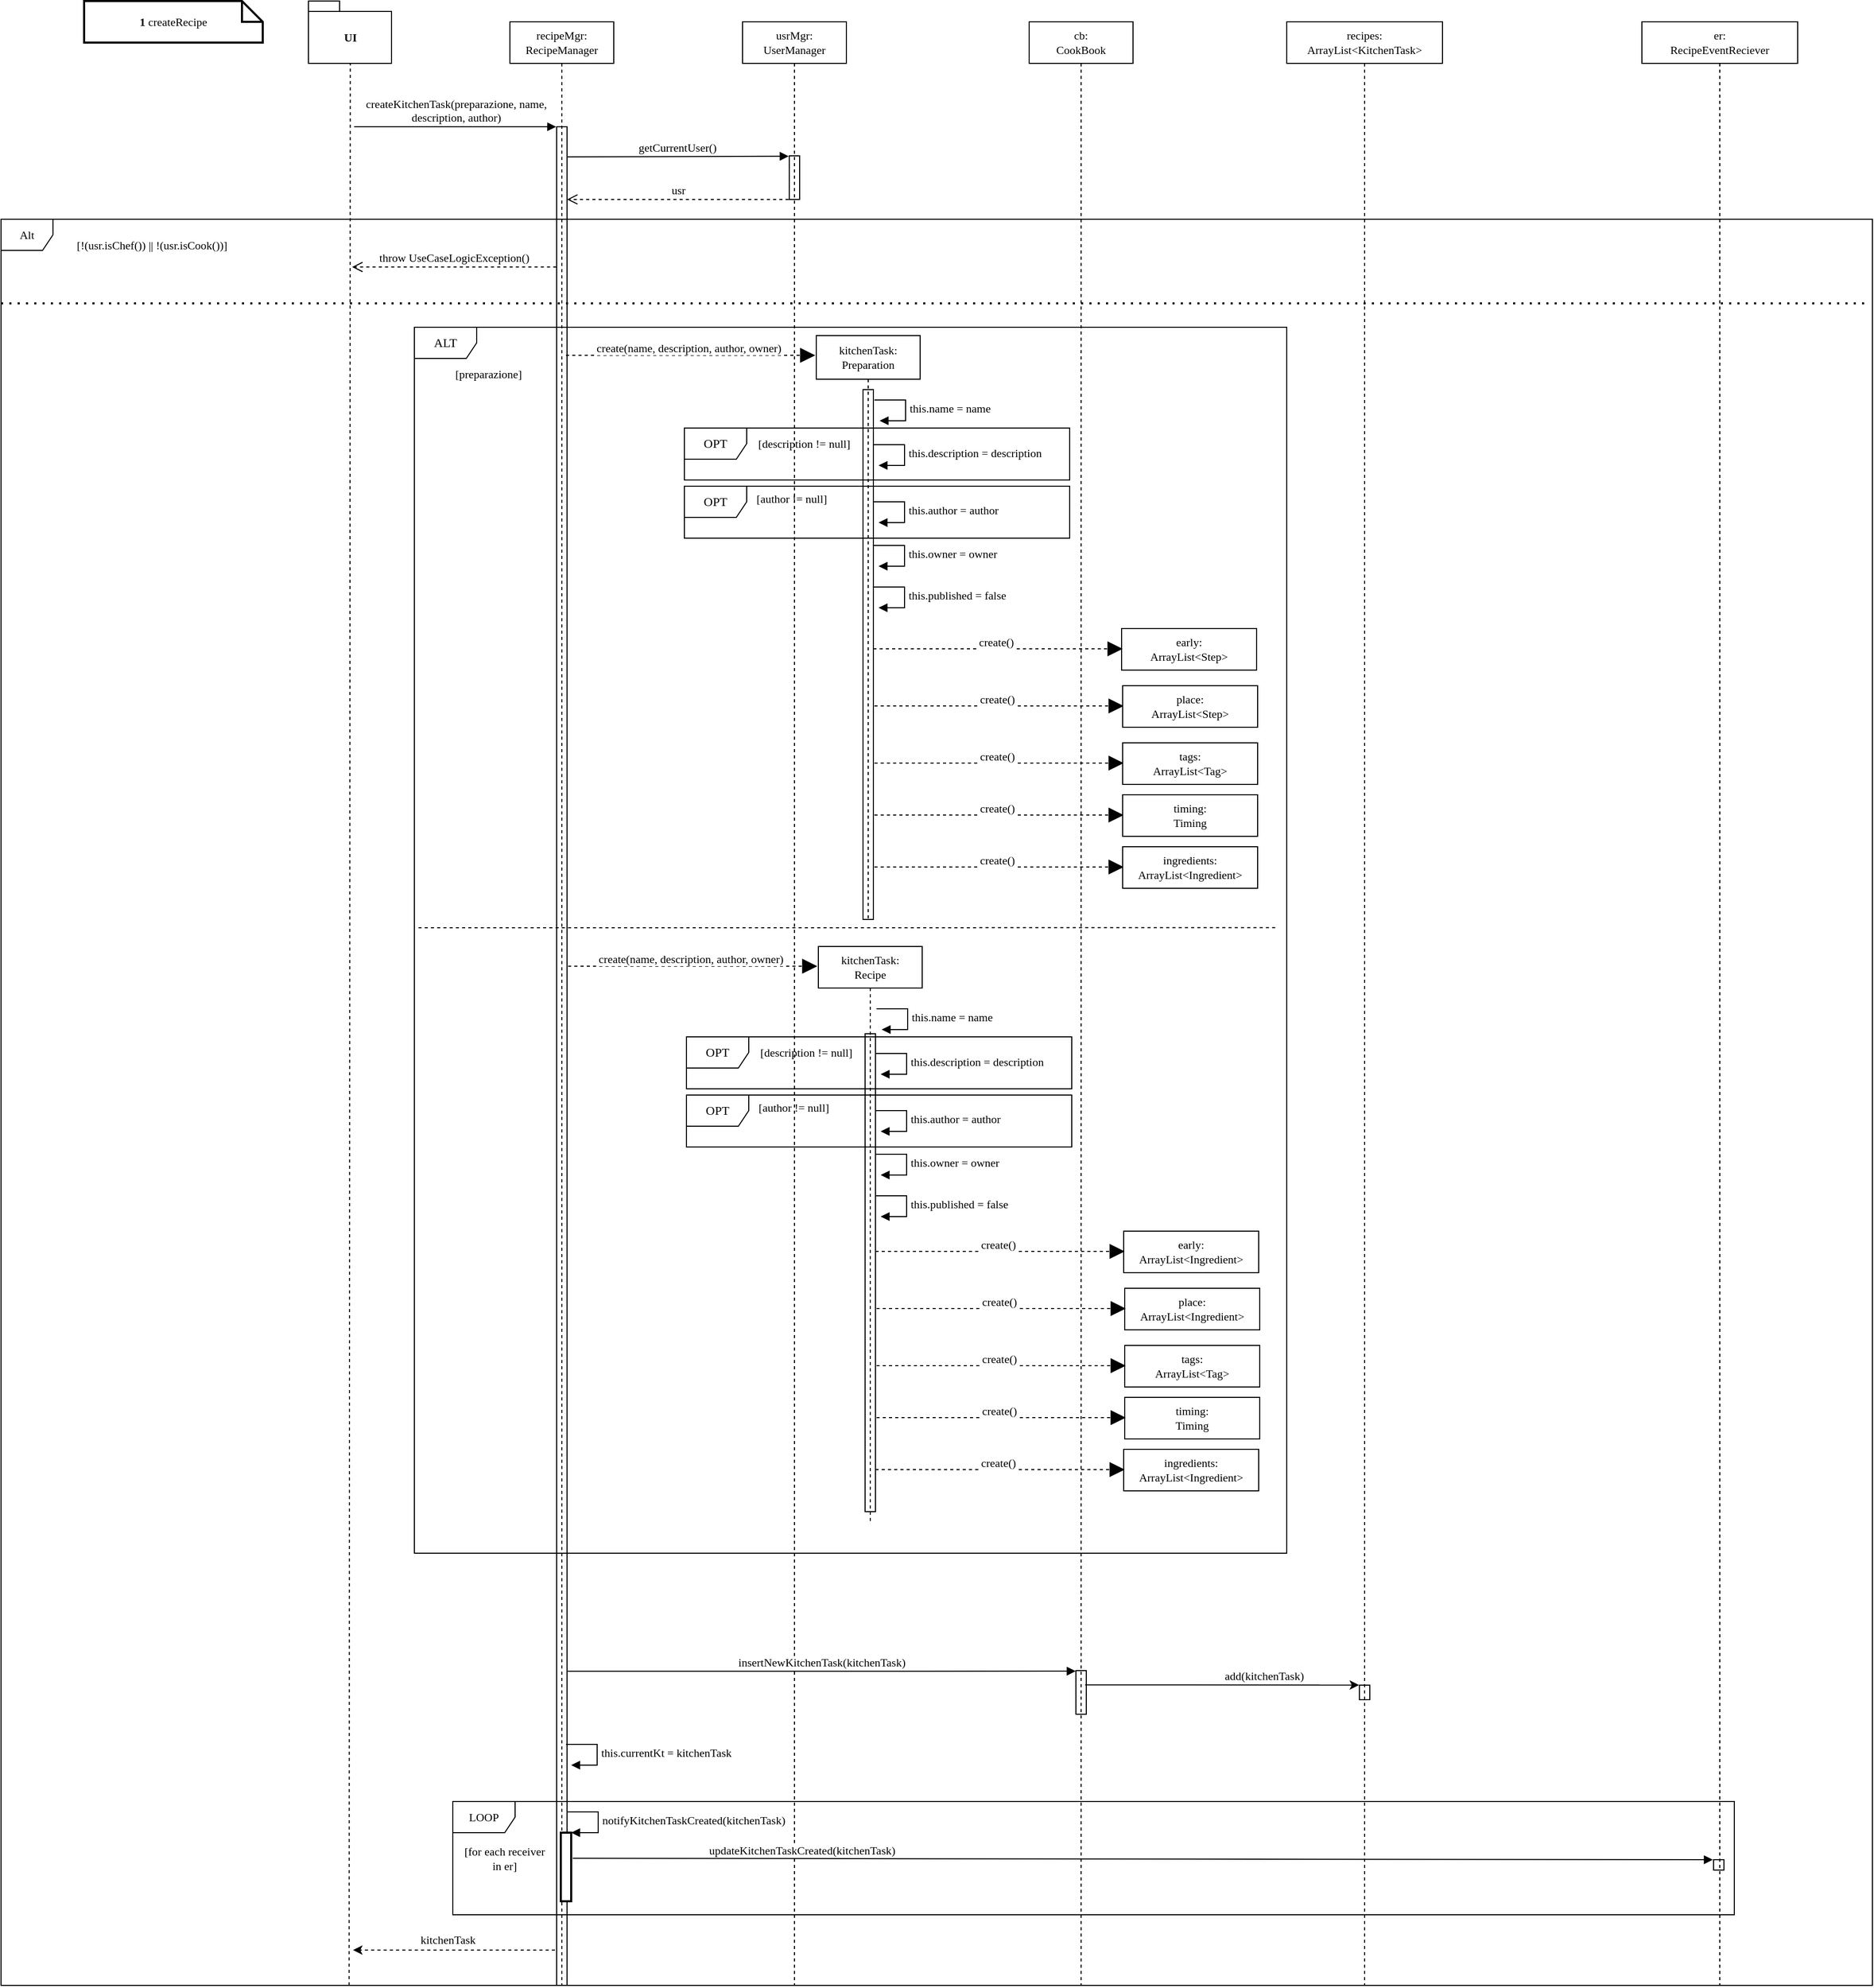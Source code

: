 <mxfile version="20.2.8" type="device" pages="10"><diagram id="kgpKYQtTHZ0yAKxKKP6v" name="1"><mxGraphModel dx="1923" dy="875" grid="1" gridSize="10" guides="1" tooltips="1" connect="1" arrows="1" fold="1" page="1" pageScale="1" pageWidth="850" pageHeight="1100" math="0" shadow="0"><root><mxCell id="0"/><mxCell id="1" parent="0"/><mxCell id="dkiu8w1WCpTtHof1poy0-4" value="ALT" style="shape=umlFrame;whiteSpace=wrap;html=1;fontFamily=SF UI Text;" parent="1" vertex="1"><mxGeometry x="218" y="334" width="840" height="1180" as="geometry"/></mxCell><mxCell id="dkiu8w1WCpTtHof1poy0-54" value="er:&lt;br style=&quot;font-size: 11px;&quot;&gt;RecipeEventReciever" style="shape=umlLifeline;perimeter=lifelinePerimeter;whiteSpace=wrap;html=1;container=1;collapsible=0;recursiveResize=0;outlineConnect=0;fontFamily=SF UI Text;fontSize=11;" parent="1" vertex="1"><mxGeometry x="1400" y="40" width="150" height="1890" as="geometry"/></mxCell><mxCell id="dkiu8w1WCpTtHof1poy0-50" value="" style="html=1;points=[];perimeter=orthogonalPerimeter;fillColor=none;fontFamily=SF UI Text;fontSize=11;" parent="dkiu8w1WCpTtHof1poy0-54" vertex="1"><mxGeometry x="69" y="1769" width="10" height="10" as="geometry"/></mxCell><mxCell id="qxdPsqkZnToBeP-O0KgC-7" value="tags:&lt;br&gt;ArrayList&amp;lt;Tag&amp;gt;" style="shape=umlLifeline;perimeter=lifelinePerimeter;whiteSpace=wrap;html=1;container=1;collapsible=0;recursiveResize=0;outlineConnect=0;fontFamily=SF UI Text;fontSize=11;size=42;" parent="dkiu8w1WCpTtHof1poy0-54" vertex="1"><mxGeometry x="-500" y="694" width="130" height="40" as="geometry"/></mxCell><mxCell id="qxdPsqkZnToBeP-O0KgC-8" value="create()" style="endArrow=block;endSize=12;dashed=1;html=1;rounded=0;fontFamily=SF UI Text;fontSize=11;endFill=1;" parent="dkiu8w1WCpTtHof1poy0-54" edge="1"><mxGeometry x="-0.02" y="7" width="160" relative="1" as="geometry"><mxPoint x="-739" y="713.5" as="sourcePoint"/><mxPoint x="-499" y="713.5" as="targetPoint"/><mxPoint as="offset"/></mxGeometry></mxCell><mxCell id="qxdPsqkZnToBeP-O0KgC-9" value="timing:&lt;br&gt;Timing" style="shape=umlLifeline;perimeter=lifelinePerimeter;whiteSpace=wrap;html=1;container=1;collapsible=0;recursiveResize=0;outlineConnect=0;fontFamily=SF UI Text;fontSize=11;size=42;" parent="dkiu8w1WCpTtHof1poy0-54" vertex="1"><mxGeometry x="-500" y="744" width="130" height="40" as="geometry"/></mxCell><mxCell id="qxdPsqkZnToBeP-O0KgC-10" value="create()" style="endArrow=block;endSize=12;dashed=1;html=1;rounded=0;fontFamily=SF UI Text;fontSize=11;endFill=1;" parent="dkiu8w1WCpTtHof1poy0-54" edge="1"><mxGeometry x="-0.02" y="7" width="160" relative="1" as="geometry"><mxPoint x="-739" y="763.5" as="sourcePoint"/><mxPoint x="-499" y="763.5" as="targetPoint"/><mxPoint as="offset"/></mxGeometry></mxCell><mxCell id="qxdPsqkZnToBeP-O0KgC-29" value="tags:&lt;br&gt;ArrayList&amp;lt;Tag&amp;gt;" style="shape=umlLifeline;perimeter=lifelinePerimeter;whiteSpace=wrap;html=1;container=1;collapsible=0;recursiveResize=0;outlineConnect=0;fontFamily=SF UI Text;fontSize=11;size=42;" parent="dkiu8w1WCpTtHof1poy0-54" vertex="1"><mxGeometry x="-498" y="1274" width="130" height="40" as="geometry"/></mxCell><mxCell id="qxdPsqkZnToBeP-O0KgC-30" value="create()" style="endArrow=block;endSize=12;dashed=1;html=1;rounded=0;fontFamily=SF UI Text;fontSize=11;endFill=1;" parent="dkiu8w1WCpTtHof1poy0-54" edge="1"><mxGeometry x="-0.02" y="7" width="160" relative="1" as="geometry"><mxPoint x="-737.0" y="1293.5" as="sourcePoint"/><mxPoint x="-497.0" y="1293.5" as="targetPoint"/><mxPoint as="offset"/></mxGeometry></mxCell><mxCell id="qxdPsqkZnToBeP-O0KgC-31" value="timing:&lt;br&gt;Timing" style="shape=umlLifeline;perimeter=lifelinePerimeter;whiteSpace=wrap;html=1;container=1;collapsible=0;recursiveResize=0;outlineConnect=0;fontFamily=SF UI Text;fontSize=11;size=42;" parent="dkiu8w1WCpTtHof1poy0-54" vertex="1"><mxGeometry x="-498" y="1324" width="130" height="40" as="geometry"/></mxCell><mxCell id="qxdPsqkZnToBeP-O0KgC-32" value="create()" style="endArrow=block;endSize=12;dashed=1;html=1;rounded=0;fontFamily=SF UI Text;fontSize=11;endFill=1;" parent="dkiu8w1WCpTtHof1poy0-54" edge="1"><mxGeometry x="-0.02" y="7" width="160" relative="1" as="geometry"><mxPoint x="-737.0" y="1343.5" as="sourcePoint"/><mxPoint x="-497.0" y="1343.5" as="targetPoint"/><mxPoint as="offset"/></mxGeometry></mxCell><mxCell id="qxdPsqkZnToBeP-O0KgC-33" value="early:&lt;br&gt;ArrayList&amp;lt;Ingredient&amp;gt;" style="shape=umlLifeline;perimeter=lifelinePerimeter;whiteSpace=wrap;html=1;container=1;collapsible=0;recursiveResize=0;outlineConnect=0;fontFamily=SF UI Text;fontSize=11;size=42;" parent="dkiu8w1WCpTtHof1poy0-54" vertex="1"><mxGeometry x="-499" y="1164" width="130" height="40" as="geometry"/></mxCell><mxCell id="qxdPsqkZnToBeP-O0KgC-34" value="create()" style="endArrow=block;endSize=12;dashed=1;html=1;rounded=0;fontFamily=SF UI Text;fontSize=11;endFill=1;" parent="dkiu8w1WCpTtHof1poy0-54" edge="1"><mxGeometry x="-0.02" y="7" width="160" relative="1" as="geometry"><mxPoint x="-738" y="1183.5" as="sourcePoint"/><mxPoint x="-498" y="1183.5" as="targetPoint"/><mxPoint as="offset"/></mxGeometry></mxCell><mxCell id="qxdPsqkZnToBeP-O0KgC-35" value="place:&lt;br&gt;ArrayList&amp;lt;Ingredient&amp;gt;" style="shape=umlLifeline;perimeter=lifelinePerimeter;whiteSpace=wrap;html=1;container=1;collapsible=0;recursiveResize=0;outlineConnect=0;fontFamily=SF UI Text;fontSize=11;size=42;" parent="dkiu8w1WCpTtHof1poy0-54" vertex="1"><mxGeometry x="-498" y="1219" width="130" height="40" as="geometry"/></mxCell><mxCell id="qxdPsqkZnToBeP-O0KgC-36" value="create()" style="endArrow=block;endSize=12;dashed=1;html=1;rounded=0;fontFamily=SF UI Text;fontSize=11;endFill=1;" parent="dkiu8w1WCpTtHof1poy0-54" edge="1"><mxGeometry x="-0.02" y="7" width="160" relative="1" as="geometry"><mxPoint x="-737.0" y="1238.5" as="sourcePoint"/><mxPoint x="-497.0" y="1238.5" as="targetPoint"/><mxPoint as="offset"/></mxGeometry></mxCell><mxCell id="dkiu8w1WCpTtHof1poy0-19" value="OPT" style="shape=umlFrame;whiteSpace=wrap;html=1;fontFamily=SF UI Text;" parent="1" vertex="1"><mxGeometry x="478" y="431" width="371" height="50" as="geometry"/></mxCell><mxCell id="dkiu8w1WCpTtHof1poy0-17" value="OPT" style="shape=umlFrame;whiteSpace=wrap;html=1;fontFamily=SF UI Text;" parent="1" vertex="1"><mxGeometry x="478" y="487" width="371" height="50" as="geometry"/></mxCell><mxCell id="nPwMst52N73cQICOu1kV-1" value="UI" style="shape=folder;fontStyle=1;spacingTop=10;tabWidth=30;tabHeight=10;tabPosition=left;html=1;fontFamily=SF UI Text;fontSize=11;" parent="1" vertex="1"><mxGeometry x="116" y="20" width="80" height="60" as="geometry"/></mxCell><mxCell id="nPwMst52N73cQICOu1kV-2" value="recipeMgr:&lt;br style=&quot;font-size: 11px;&quot;&gt;RecipeManager" style="shape=umlLifeline;perimeter=lifelinePerimeter;whiteSpace=wrap;html=1;container=1;collapsible=0;recursiveResize=0;outlineConnect=0;fontFamily=SF UI Text;fontSize=11;" parent="1" vertex="1"><mxGeometry x="310" y="40" width="100" height="1890" as="geometry"/></mxCell><mxCell id="nPwMst52N73cQICOu1kV-4" value="" style="html=1;points=[];perimeter=orthogonalPerimeter;fillColor=none;fontFamily=SF UI Text;fontSize=11;" parent="nPwMst52N73cQICOu1kV-2" vertex="1"><mxGeometry x="45" y="101" width="10" height="1789" as="geometry"/></mxCell><mxCell id="nPwMst52N73cQICOu1kV-8" value="" style="endArrow=none;dashed=1;html=1;rounded=0;entryX=0.5;entryY=1;entryDx=0;entryDy=0;entryPerimeter=0;fontFamily=SF UI Text;fontSize=11;exitX=0.186;exitY=1;exitDx=0;exitDy=0;exitPerimeter=0;" parent="1" source="nPwMst52N73cQICOu1kV-10" edge="1"><mxGeometry width="50" height="50" relative="1" as="geometry"><mxPoint x="155.58" y="1672.9" as="sourcePoint"/><mxPoint x="156.29" y="80" as="targetPoint"/></mxGeometry></mxCell><mxCell id="nPwMst52N73cQICOu1kV-9" value="&lt;b&gt;1&lt;/b&gt;&amp;nbsp;createRecipe" style="shape=note;size=20;whiteSpace=wrap;html=1;pointerEvents=0;fontFamily=SF UI Text;fontSize=11;fillColor=none;strokeWidth=2;" parent="1" vertex="1"><mxGeometry x="-100" y="20" width="172" height="40" as="geometry"/></mxCell><mxCell id="nPwMst52N73cQICOu1kV-10" value="Alt" style="shape=umlFrame;whiteSpace=wrap;html=1;fillColor=none;width=50;height=30;fontFamily=SF UI Text;fontSize=11;pointerEvents=0;" parent="1" vertex="1"><mxGeometry x="-180" y="230" width="1802" height="1700" as="geometry"/></mxCell><mxCell id="nPwMst52N73cQICOu1kV-11" value="" style="endArrow=none;dashed=1;html=1;dashPattern=1 3;strokeWidth=2;rounded=0;fontFamily=SF UI Text;fontSize=11;" parent="1" edge="1"><mxGeometry width="50" height="50" relative="1" as="geometry"><mxPoint x="-180" y="311" as="sourcePoint"/><mxPoint x="1620" y="311" as="targetPoint"/></mxGeometry></mxCell><mxCell id="nPwMst52N73cQICOu1kV-13" value="&lt;span style=&quot;font-size: 11px;&quot;&gt;[!(usr.isChef()) || !(usr.isCook())]&lt;/span&gt;" style="text;html=1;align=center;verticalAlign=middle;resizable=0;points=[];autosize=1;strokeColor=none;fillColor=none;fontFamily=SF UI Text;fontSize=11;" parent="1" vertex="1"><mxGeometry x="-130" y="240" width="190" height="30" as="geometry"/></mxCell><mxCell id="nPwMst52N73cQICOu1kV-18" value="getCurrentUser()" style="html=1;verticalAlign=bottom;endArrow=block;rounded=0;fontFamily=SF UI Text;fontSize=11;entryX=-0.061;entryY=0.009;entryDx=0;entryDy=0;entryPerimeter=0;" parent="1" target="nPwMst52N73cQICOu1kV-20" edge="1"><mxGeometry width="80" relative="1" as="geometry"><mxPoint x="365" y="170" as="sourcePoint"/><mxPoint x="555" y="169" as="targetPoint"/></mxGeometry></mxCell><mxCell id="nPwMst52N73cQICOu1kV-19" value="createKitchenTask(preparazione, name, &lt;br&gt;description, author)" style="html=1;verticalAlign=bottom;endArrow=block;rounded=0;fontFamily=SF UI Text;fontSize=11;" parent="1" edge="1"><mxGeometry width="80" relative="1" as="geometry"><mxPoint x="160" y="141" as="sourcePoint"/><mxPoint x="354.5" y="141" as="targetPoint"/></mxGeometry></mxCell><mxCell id="nPwMst52N73cQICOu1kV-21" value="usr" style="html=1;verticalAlign=bottom;endArrow=open;dashed=1;endSize=8;rounded=0;entryX=0.48;entryY=0.191;entryDx=0;entryDy=0;entryPerimeter=0;fontFamily=SF UI Text;fontSize=11;exitX=-0.061;exitY=1.001;exitDx=0;exitDy=0;exitPerimeter=0;" parent="1" source="nPwMst52N73cQICOu1kV-20" edge="1"><mxGeometry relative="1" as="geometry"><mxPoint x="557" y="211" as="sourcePoint"/><mxPoint x="365" y="210.98" as="targetPoint"/></mxGeometry></mxCell><mxCell id="nPwMst52N73cQICOu1kV-22" value="usrMgr:&lt;br style=&quot;font-size: 11px;&quot;&gt;UserManager" style="shape=umlLifeline;perimeter=lifelinePerimeter;whiteSpace=wrap;html=1;container=1;collapsible=0;recursiveResize=0;outlineConnect=0;fontFamily=SF UI Text;fontSize=11;" parent="1" vertex="1"><mxGeometry x="534" y="40" width="100" height="1890" as="geometry"/></mxCell><mxCell id="nPwMst52N73cQICOu1kV-20" value="" style="html=1;points=[];perimeter=orthogonalPerimeter;fillColor=none;fontFamily=SF UI Text;fontSize=11;" parent="nPwMst52N73cQICOu1kV-22" vertex="1"><mxGeometry x="45" y="129" width="10" height="42" as="geometry"/></mxCell><mxCell id="IQraXSi6vuqEbsfd6YxJ-2" value="insertNewKitchenTask(kitchenTask)" style="html=1;verticalAlign=bottom;endArrow=block;rounded=0;fontFamily=SF UI Text;fontSize=11;entryX=-0.023;entryY=0.013;entryDx=0;entryDy=0;entryPerimeter=0;" edge="1" parent="nPwMst52N73cQICOu1kV-22" target="IQraXSi6vuqEbsfd6YxJ-1"><mxGeometry width="80" relative="1" as="geometry"><mxPoint x="-168.39" y="1587.62" as="sourcePoint"/><mxPoint x="45.0" y="1586.998" as="targetPoint"/></mxGeometry></mxCell><mxCell id="dkiu8w1WCpTtHof1poy0-2" value="kitchenTask:&lt;br&gt;Preparation" style="shape=umlLifeline;perimeter=lifelinePerimeter;whiteSpace=wrap;html=1;container=1;collapsible=0;recursiveResize=0;outlineConnect=0;fontFamily=SF UI Text;fontSize=11;size=42;" parent="1" vertex="1"><mxGeometry x="605" y="342" width="100" height="562" as="geometry"/></mxCell><mxCell id="dkiu8w1WCpTtHof1poy0-15" value="this.description = description" style="edgeStyle=orthogonalEdgeStyle;html=1;align=left;spacingLeft=2;endArrow=block;rounded=0;entryX=1;entryY=0;fontFamily=SF UI Text;fontSize=11;" parent="dkiu8w1WCpTtHof1poy0-2" edge="1"><mxGeometry relative="1" as="geometry"><mxPoint x="55" y="105" as="sourcePoint"/><Array as="points"><mxPoint x="85" y="105"/><mxPoint x="85" y="125"/></Array><mxPoint x="60" y="125" as="targetPoint"/></mxGeometry></mxCell><mxCell id="dkiu8w1WCpTtHof1poy0-21" value="this.owner = owner" style="edgeStyle=orthogonalEdgeStyle;html=1;align=left;spacingLeft=2;endArrow=block;rounded=0;entryX=1;entryY=0;fontFamily=SF UI Text;fontSize=11;" parent="dkiu8w1WCpTtHof1poy0-2" edge="1"><mxGeometry relative="1" as="geometry"><mxPoint x="55" y="202" as="sourcePoint"/><Array as="points"><mxPoint x="85" y="202"/><mxPoint x="85" y="222"/></Array><mxPoint x="60" y="222" as="targetPoint"/></mxGeometry></mxCell><mxCell id="dkiu8w1WCpTtHof1poy0-3" value="create(name,&amp;nbsp;description, author, owner)" style="endArrow=block;endSize=12;dashed=1;html=1;rounded=0;fontFamily=SF UI Text;fontSize=11;endFill=1;" parent="1" edge="1"><mxGeometry x="-0.02" y="7" width="160" relative="1" as="geometry"><mxPoint x="364" y="361" as="sourcePoint"/><mxPoint x="604" y="361" as="targetPoint"/><mxPoint as="offset"/></mxGeometry></mxCell><mxCell id="dkiu8w1WCpTtHof1poy0-8" value="kitchenTask:&lt;br&gt;Recipe" style="shape=umlLifeline;perimeter=lifelinePerimeter;whiteSpace=wrap;html=1;container=1;collapsible=0;recursiveResize=0;outlineConnect=0;fontFamily=SF UI Text;fontSize=11;" parent="1" vertex="1"><mxGeometry x="607" y="930" width="100" height="554" as="geometry"/></mxCell><mxCell id="dkiu8w1WCpTtHof1poy0-9" value="create(name,&amp;nbsp;description, author, owner)" style="endArrow=block;endSize=12;dashed=1;html=1;rounded=0;fontFamily=SF UI Text;fontSize=11;endFill=1;" parent="1" edge="1"><mxGeometry x="-0.02" y="7" width="160" relative="1" as="geometry"><mxPoint x="366" y="949" as="sourcePoint"/><mxPoint x="606" y="949" as="targetPoint"/><mxPoint as="offset"/></mxGeometry></mxCell><mxCell id="dkiu8w1WCpTtHof1poy0-13" value="this.name = name" style="edgeStyle=orthogonalEdgeStyle;html=1;align=left;spacingLeft=2;endArrow=block;rounded=0;entryX=1;entryY=0;fontFamily=SF UI Text;fontSize=11;" parent="1" edge="1"><mxGeometry relative="1" as="geometry"><mxPoint x="661" y="404" as="sourcePoint"/><Array as="points"><mxPoint x="691" y="404"/><mxPoint x="691" y="424"/></Array><mxPoint x="666" y="424" as="targetPoint"/></mxGeometry></mxCell><mxCell id="dkiu8w1WCpTtHof1poy0-14" value="" style="html=1;points=[];perimeter=orthogonalPerimeter;fillColor=none;fontFamily=SF UI Text;fontSize=11;" parent="1" vertex="1"><mxGeometry x="650" y="394" width="10" height="510" as="geometry"/></mxCell><mxCell id="dkiu8w1WCpTtHof1poy0-16" value="this.author = author" style="edgeStyle=orthogonalEdgeStyle;html=1;align=left;spacingLeft=2;endArrow=block;rounded=0;entryX=1;entryY=0;fontFamily=SF UI Text;fontSize=11;" parent="1" edge="1"><mxGeometry relative="1" as="geometry"><mxPoint x="660" y="502" as="sourcePoint"/><Array as="points"><mxPoint x="690" y="502"/><mxPoint x="690" y="522"/></Array><mxPoint x="665" y="522" as="targetPoint"/></mxGeometry></mxCell><mxCell id="dkiu8w1WCpTtHof1poy0-18" value="[author != null]" style="text;html=1;align=center;verticalAlign=middle;resizable=0;points=[];autosize=1;strokeColor=none;fillColor=none;fontFamily=SF UI Text;fontSize=11;" parent="1" vertex="1"><mxGeometry x="531" y="484" width="100" height="30" as="geometry"/></mxCell><mxCell id="dkiu8w1WCpTtHof1poy0-20" value="[description != null]" style="text;html=1;align=center;verticalAlign=middle;resizable=0;points=[];autosize=1;strokeColor=none;fillColor=none;fontFamily=SF UI Text;fontSize=11;" parent="1" vertex="1"><mxGeometry x="533" y="431" width="120" height="30" as="geometry"/></mxCell><mxCell id="dkiu8w1WCpTtHof1poy0-22" value="this.published = false" style="edgeStyle=orthogonalEdgeStyle;html=1;align=left;spacingLeft=2;endArrow=block;rounded=0;entryX=1;entryY=0;fontFamily=SF UI Text;fontSize=11;" parent="1" edge="1"><mxGeometry relative="1" as="geometry"><mxPoint x="660" y="584" as="sourcePoint"/><Array as="points"><mxPoint x="690" y="584"/><mxPoint x="690" y="604"/></Array><mxPoint x="665" y="604" as="targetPoint"/></mxGeometry></mxCell><mxCell id="dkiu8w1WCpTtHof1poy0-25" value="OPT" style="shape=umlFrame;whiteSpace=wrap;html=1;fontFamily=SF UI Text;" parent="1" vertex="1"><mxGeometry x="480" y="1017" width="371" height="50" as="geometry"/></mxCell><mxCell id="dkiu8w1WCpTtHof1poy0-26" value="OPT" style="shape=umlFrame;whiteSpace=wrap;html=1;fontFamily=SF UI Text;" parent="1" vertex="1"><mxGeometry x="480" y="1073" width="371" height="50" as="geometry"/></mxCell><mxCell id="dkiu8w1WCpTtHof1poy0-27" value="this.description = description" style="edgeStyle=orthogonalEdgeStyle;html=1;align=left;spacingLeft=2;endArrow=block;rounded=0;entryX=1;entryY=0;fontFamily=SF UI Text;fontSize=11;" parent="1" edge="1"><mxGeometry relative="1" as="geometry"><mxPoint x="662" y="1033" as="sourcePoint"/><Array as="points"><mxPoint x="692" y="1033"/><mxPoint x="692" y="1053"/></Array><mxPoint x="667" y="1053" as="targetPoint"/></mxGeometry></mxCell><mxCell id="dkiu8w1WCpTtHof1poy0-28" value="this.owner = owner" style="edgeStyle=orthogonalEdgeStyle;html=1;align=left;spacingLeft=2;endArrow=block;rounded=0;entryX=1;entryY=0;fontFamily=SF UI Text;fontSize=11;" parent="1" edge="1"><mxGeometry relative="1" as="geometry"><mxPoint x="662" y="1130" as="sourcePoint"/><Array as="points"><mxPoint x="692" y="1130"/><mxPoint x="692" y="1150"/></Array><mxPoint x="667" y="1150" as="targetPoint"/></mxGeometry></mxCell><mxCell id="dkiu8w1WCpTtHof1poy0-29" value="this.name = name" style="edgeStyle=orthogonalEdgeStyle;html=1;align=left;spacingLeft=2;endArrow=block;rounded=0;entryX=1;entryY=0;fontFamily=SF UI Text;fontSize=11;" parent="1" edge="1"><mxGeometry relative="1" as="geometry"><mxPoint x="663" y="990" as="sourcePoint"/><Array as="points"><mxPoint x="693" y="990"/><mxPoint x="693" y="1010"/></Array><mxPoint x="668" y="1010" as="targetPoint"/></mxGeometry></mxCell><mxCell id="dkiu8w1WCpTtHof1poy0-30" value="" style="html=1;points=[];perimeter=orthogonalPerimeter;fillColor=none;fontFamily=SF UI Text;fontSize=11;" parent="1" vertex="1"><mxGeometry x="652" y="1014" width="10" height="460" as="geometry"/></mxCell><mxCell id="dkiu8w1WCpTtHof1poy0-31" value="this.author = author" style="edgeStyle=orthogonalEdgeStyle;html=1;align=left;spacingLeft=2;endArrow=block;rounded=0;entryX=1;entryY=0;fontFamily=SF UI Text;fontSize=11;" parent="1" edge="1"><mxGeometry relative="1" as="geometry"><mxPoint x="662" y="1088" as="sourcePoint"/><Array as="points"><mxPoint x="692" y="1088"/><mxPoint x="692" y="1108"/></Array><mxPoint x="667" y="1108" as="targetPoint"/></mxGeometry></mxCell><mxCell id="dkiu8w1WCpTtHof1poy0-32" value="[author != null]" style="text;html=1;align=center;verticalAlign=middle;resizable=0;points=[];autosize=1;strokeColor=none;fillColor=none;fontFamily=SF UI Text;fontSize=11;" parent="1" vertex="1"><mxGeometry x="533" y="1070" width="100" height="30" as="geometry"/></mxCell><mxCell id="dkiu8w1WCpTtHof1poy0-33" value="[description != null]" style="text;html=1;align=center;verticalAlign=middle;resizable=0;points=[];autosize=1;strokeColor=none;fillColor=none;fontFamily=SF UI Text;fontSize=11;" parent="1" vertex="1"><mxGeometry x="535" y="1017" width="120" height="30" as="geometry"/></mxCell><mxCell id="dkiu8w1WCpTtHof1poy0-34" value="this.published = false" style="edgeStyle=orthogonalEdgeStyle;html=1;align=left;spacingLeft=2;endArrow=block;rounded=0;entryX=1;entryY=0;fontFamily=SF UI Text;fontSize=11;" parent="1" edge="1"><mxGeometry relative="1" as="geometry"><mxPoint x="662" y="1170" as="sourcePoint"/><Array as="points"><mxPoint x="692" y="1170"/><mxPoint x="692" y="1190"/></Array><mxPoint x="667" y="1190" as="targetPoint"/></mxGeometry></mxCell><mxCell id="dkiu8w1WCpTtHof1poy0-37" value="recipes:&lt;br style=&quot;font-size: 11px;&quot;&gt;ArrayList&amp;lt;KitchenTask&amp;gt;" style="shape=umlLifeline;perimeter=lifelinePerimeter;whiteSpace=wrap;html=1;container=1;collapsible=0;recursiveResize=0;outlineConnect=0;fontFamily=SF UI Text;fontSize=11;" parent="1" vertex="1"><mxGeometry x="1058" y="40" width="150" height="1890" as="geometry"/></mxCell><mxCell id="dkiu8w1WCpTtHof1poy0-40" value="" style="html=1;points=[];perimeter=orthogonalPerimeter;fillColor=none;fontFamily=SF UI Text;fontSize=11;" parent="dkiu8w1WCpTtHof1poy0-37" vertex="1"><mxGeometry x="70" y="1601" width="10" height="14" as="geometry"/></mxCell><mxCell id="dkiu8w1WCpTtHof1poy0-39" value="" style="endArrow=classic;html=1;rounded=0;fontFamily=SF UI Text;exitX=0.886;exitY=0.327;exitDx=0;exitDy=0;exitPerimeter=0;entryX=-0.039;entryY=-0.007;entryDx=0;entryDy=0;entryPerimeter=0;" parent="1" edge="1" target="dkiu8w1WCpTtHof1poy0-40" source="IQraXSi6vuqEbsfd6YxJ-1"><mxGeometry width="50" height="50" relative="1" as="geometry"><mxPoint x="773.974" y="1641" as="sourcePoint"/><mxPoint x="1290" y="1641" as="targetPoint"/></mxGeometry></mxCell><mxCell id="dkiu8w1WCpTtHof1poy0-43" value="add(kitchenTask)" style="edgeLabel;html=1;align=center;verticalAlign=middle;resizable=0;points=[];fontFamily=SF UI Text;" parent="dkiu8w1WCpTtHof1poy0-39" vertex="1" connectable="0"><mxGeometry x="-0.095" y="1" relative="1" as="geometry"><mxPoint x="52" y="-8" as="offset"/></mxGeometry></mxCell><mxCell id="dkiu8w1WCpTtHof1poy0-46" value="cb:&lt;br style=&quot;font-size: 11px;&quot;&gt;CookBook" style="shape=umlLifeline;perimeter=lifelinePerimeter;whiteSpace=wrap;html=1;container=1;collapsible=0;recursiveResize=0;outlineConnect=0;fontFamily=SF UI Text;fontSize=11;" parent="1" vertex="1"><mxGeometry x="810" y="40" width="100" height="1890" as="geometry"/></mxCell><mxCell id="IQraXSi6vuqEbsfd6YxJ-1" value="" style="html=1;points=[];perimeter=orthogonalPerimeter;fillColor=none;fontFamily=SF UI Text;fontSize=11;" vertex="1" parent="dkiu8w1WCpTtHof1poy0-46"><mxGeometry x="45" y="1587" width="10" height="42" as="geometry"/></mxCell><mxCell id="dkiu8w1WCpTtHof1poy0-47" value="LOOP" style="shape=umlFrame;whiteSpace=wrap;html=1;fontFamily=SF UI Text;fillColor=none;fontSize=11;" parent="1" vertex="1"><mxGeometry x="255" y="1753" width="1234" height="109" as="geometry"/></mxCell><mxCell id="dkiu8w1WCpTtHof1poy0-48" value="notifyKitchenTaskCreated(kitchenTask)" style="edgeStyle=orthogonalEdgeStyle;html=1;align=left;spacingLeft=2;endArrow=block;rounded=0;entryX=1;entryY=0;fontFamily=SF UI Text;fontSize=11;" parent="1" target="dkiu8w1WCpTtHof1poy0-49" edge="1"><mxGeometry relative="1" as="geometry"><mxPoint x="365" y="1763" as="sourcePoint"/><Array as="points"><mxPoint x="395" y="1763"/><mxPoint x="395" y="1783"/></Array></mxGeometry></mxCell><mxCell id="dkiu8w1WCpTtHof1poy0-49" value="" style="html=1;points=[];perimeter=orthogonalPerimeter;pointerEvents=0;fontFamily=SF UI Text;fontSize=11;strokeWidth=2;fillColor=default;" parent="1" vertex="1"><mxGeometry x="359" y="1783" width="10" height="66" as="geometry"/></mxCell><mxCell id="dkiu8w1WCpTtHof1poy0-51" value="[for each receiver in er]" style="text;html=1;strokeColor=none;fillColor=none;align=center;verticalAlign=middle;whiteSpace=wrap;rounded=0;fontFamily=SF UI Text;fontSize=11;" parent="1" vertex="1"><mxGeometry x="260" y="1793" width="90" height="30" as="geometry"/></mxCell><mxCell id="dkiu8w1WCpTtHof1poy0-52" value="updateKitchenTaskCreated(kitchenTask)" style="html=1;verticalAlign=bottom;endArrow=block;rounded=0;fontFamily=SF UI Text;fontSize=11;entryX=-0.071;entryY=0.006;entryDx=0;entryDy=0;entryPerimeter=0;" parent="1" target="dkiu8w1WCpTtHof1poy0-50" edge="1"><mxGeometry x="-0.597" y="-1" width="80" relative="1" as="geometry"><mxPoint x="370.5" y="1807.62" as="sourcePoint"/><mxPoint x="1459" y="1808" as="targetPoint"/><mxPoint as="offset"/></mxGeometry></mxCell><mxCell id="Baw_Kcs7ch4sHLGcGOMj-1" value="" style="endArrow=none;dashed=1;html=1;rounded=0;exitX=0.988;exitY=0.53;exitDx=0;exitDy=0;exitPerimeter=0;" parent="1" edge="1"><mxGeometry width="50" height="50" relative="1" as="geometry"><mxPoint x="1046.92" y="911.9" as="sourcePoint"/><mxPoint x="222" y="912" as="targetPoint"/><Array as="points"><mxPoint x="282" y="912"/></Array></mxGeometry></mxCell><mxCell id="WwJBwt8yqn1T43Ltv0x7-1" value="this.currentKt = kitchenTask" style="edgeStyle=orthogonalEdgeStyle;html=1;align=left;spacingLeft=2;endArrow=block;rounded=0;entryX=1;entryY=0;fontFamily=SF UI Text;fontSize=11;" parent="1" edge="1"><mxGeometry relative="1" as="geometry"><mxPoint x="364" y="1698" as="sourcePoint"/><Array as="points"><mxPoint x="394" y="1698"/><mxPoint x="394" y="1718"/></Array><mxPoint x="369" y="1718" as="targetPoint"/></mxGeometry></mxCell><mxCell id="WwJBwt8yqn1T43Ltv0x7-2" value="" style="endArrow=classic;html=1;rounded=0;dashed=1;fontFamily=SF UI Text;exitX=-0.258;exitY=0.976;exitDx=0;exitDy=0;exitPerimeter=0;" parent="1" edge="1"><mxGeometry width="50" height="50" relative="1" as="geometry"><mxPoint x="353.37" y="1896.002" as="sourcePoint"/><mxPoint x="159" y="1896" as="targetPoint"/></mxGeometry></mxCell><mxCell id="WwJBwt8yqn1T43Ltv0x7-3" value="kitchenTask" style="edgeLabel;html=1;align=center;verticalAlign=middle;resizable=0;points=[];fontFamily=SF UI Text;" parent="WwJBwt8yqn1T43Ltv0x7-2" vertex="1" connectable="0"><mxGeometry x="0.086" y="1" relative="1" as="geometry"><mxPoint x="2" y="-11" as="offset"/></mxGeometry></mxCell><mxCell id="qxdPsqkZnToBeP-O0KgC-1" value="early:&lt;br&gt;ArrayList&amp;lt;Step&amp;gt;" style="shape=umlLifeline;perimeter=lifelinePerimeter;whiteSpace=wrap;html=1;container=1;collapsible=0;recursiveResize=0;outlineConnect=0;fontFamily=SF UI Text;fontSize=11;size=42;" parent="1" vertex="1"><mxGeometry x="899" y="624" width="130" height="40" as="geometry"/></mxCell><mxCell id="qxdPsqkZnToBeP-O0KgC-4" value="create()" style="endArrow=block;endSize=12;dashed=1;html=1;rounded=0;fontFamily=SF UI Text;fontSize=11;endFill=1;" parent="1" edge="1"><mxGeometry x="-0.02" y="7" width="160" relative="1" as="geometry"><mxPoint x="660" y="643.5" as="sourcePoint"/><mxPoint x="900" y="643.5" as="targetPoint"/><mxPoint as="offset"/></mxGeometry></mxCell><mxCell id="qxdPsqkZnToBeP-O0KgC-5" value="place:&lt;br&gt;ArrayList&amp;lt;Step&amp;gt;" style="shape=umlLifeline;perimeter=lifelinePerimeter;whiteSpace=wrap;html=1;container=1;collapsible=0;recursiveResize=0;outlineConnect=0;fontFamily=SF UI Text;fontSize=11;size=42;" parent="1" vertex="1"><mxGeometry x="900" y="679" width="130" height="40" as="geometry"/></mxCell><mxCell id="qxdPsqkZnToBeP-O0KgC-6" value="create()" style="endArrow=block;endSize=12;dashed=1;html=1;rounded=0;fontFamily=SF UI Text;fontSize=11;endFill=1;" parent="1" edge="1"><mxGeometry x="-0.02" y="7" width="160" relative="1" as="geometry"><mxPoint x="661" y="698.5" as="sourcePoint"/><mxPoint x="901" y="698.5" as="targetPoint"/><mxPoint as="offset"/></mxGeometry></mxCell><mxCell id="w0UtnVIJdDHnAkKO3vBM-1" value="ingredients:&lt;br&gt;ArrayList&amp;lt;Ingredient&amp;gt;" style="shape=umlLifeline;perimeter=lifelinePerimeter;whiteSpace=wrap;html=1;container=1;collapsible=0;recursiveResize=0;outlineConnect=0;fontFamily=SF UI Text;fontSize=11;size=42;" parent="1" vertex="1"><mxGeometry x="900" y="834" width="130" height="40" as="geometry"/></mxCell><mxCell id="w0UtnVIJdDHnAkKO3vBM-2" value="create()" style="endArrow=block;endSize=12;dashed=1;html=1;rounded=0;fontFamily=SF UI Text;fontSize=11;endFill=1;" parent="1" edge="1"><mxGeometry x="-0.02" y="7" width="160" relative="1" as="geometry"><mxPoint x="661" y="853.5" as="sourcePoint"/><mxPoint x="901.0" y="853.5" as="targetPoint"/><mxPoint as="offset"/></mxGeometry></mxCell><mxCell id="w0UtnVIJdDHnAkKO3vBM-3" value="ingredients:&lt;br&gt;ArrayList&amp;lt;Ingredient&amp;gt;" style="shape=umlLifeline;perimeter=lifelinePerimeter;whiteSpace=wrap;html=1;container=1;collapsible=0;recursiveResize=0;outlineConnect=0;fontFamily=SF UI Text;fontSize=11;size=42;" parent="1" vertex="1"><mxGeometry x="901" y="1414" width="130" height="40" as="geometry"/></mxCell><mxCell id="w0UtnVIJdDHnAkKO3vBM-4" value="create()" style="endArrow=block;endSize=12;dashed=1;html=1;rounded=0;fontFamily=SF UI Text;fontSize=11;endFill=1;" parent="1" edge="1"><mxGeometry x="-0.02" y="7" width="160" relative="1" as="geometry"><mxPoint x="662" y="1433.5" as="sourcePoint"/><mxPoint x="902.0" y="1433.5" as="targetPoint"/><mxPoint as="offset"/></mxGeometry></mxCell><mxCell id="X75iKYsmjZjXJiMXlHSe-2" value="throw UseCaseLogicException()" style="html=1;verticalAlign=bottom;endArrow=open;dashed=1;endSize=8;rounded=0;entryX=0.48;entryY=0.191;entryDx=0;entryDy=0;entryPerimeter=0;fontFamily=SF UI Text;fontSize=11;exitX=-0.029;exitY=0.076;exitDx=0;exitDy=0;exitPerimeter=0;" edge="1" parent="1"><mxGeometry relative="1" as="geometry"><mxPoint x="354.71" y="276.004" as="sourcePoint"/><mxPoint x="158" y="276" as="targetPoint"/></mxGeometry></mxCell><mxCell id="dkiu8w1WCpTtHof1poy0-6" value="&lt;span style=&quot;font-size: 11px;&quot;&gt;[preparazione]&lt;/span&gt;" style="text;html=1;align=center;verticalAlign=middle;resizable=0;points=[];autosize=1;strokeColor=none;fillColor=none;fontFamily=SF UI Text;fontSize=11;" parent="1" vertex="1"><mxGeometry x="239" y="364" width="100" height="30" as="geometry"/></mxCell></root></mxGraphModel></diagram><diagram id="o1eJ2Qd5ohDSon37JpNK" name="1a.1"><mxGraphModel dx="1900" dy="875" grid="1" gridSize="10" guides="1" tooltips="1" connect="1" arrows="1" fold="1" page="1" pageScale="1" pageWidth="827" pageHeight="1169" math="0" shadow="0"><root><mxCell id="0"/><mxCell id="1" parent="0"/><mxCell id="UEaDKZaxkPkMOGtWgtEN-1" value="UI" style="shape=folder;fontStyle=1;spacingTop=10;tabWidth=30;tabHeight=10;tabPosition=left;html=1;fontFamily=SF UI Text;fontSize=11;" parent="1" vertex="1"><mxGeometry x="40" y="40" width="80" height="60" as="geometry"/></mxCell><mxCell id="UEaDKZaxkPkMOGtWgtEN-2" value="RecieMgr:&lt;br style=&quot;font-size: 11px;&quot;&gt;RecipeManager" style="shape=umlLifeline;perimeter=lifelinePerimeter;whiteSpace=wrap;html=1;container=1;collapsible=0;recursiveResize=0;outlineConnect=0;fontFamily=SF UI Text;fontSize=11;" parent="1" vertex="1"><mxGeometry x="230" y="60" width="100" height="300" as="geometry"/></mxCell><mxCell id="UEaDKZaxkPkMOGtWgtEN-3" value="" style="html=1;points=[];perimeter=orthogonalPerimeter;fillColor=none;fontFamily=SF UI Text;fontSize=11;" parent="UEaDKZaxkPkMOGtWgtEN-2" vertex="1"><mxGeometry x="45" y="80" width="10" height="220" as="geometry"/></mxCell><mxCell id="UEaDKZaxkPkMOGtWgtEN-4" value="&lt;b&gt;1a.1&amp;nbsp;&lt;/b&gt;openKitchenTask" style="shape=note;size=20;whiteSpace=wrap;html=1;pointerEvents=0;fontFamily=SF UI Text;fontSize=11;fillColor=none;strokeWidth=2;" parent="1" vertex="1"><mxGeometry x="-182" y="40" width="172" height="40" as="geometry"/></mxCell><mxCell id="UEaDKZaxkPkMOGtWgtEN-5" value="" style="endArrow=none;dashed=1;html=1;rounded=0;entryX=0.5;entryY=1;entryDx=0;entryDy=0;entryPerimeter=0;fontFamily=SF UI Text;fontSize=11;" parent="1" edge="1"><mxGeometry width="50" height="50" relative="1" as="geometry"><mxPoint x="80" y="360" as="sourcePoint"/><mxPoint x="80" y="100" as="targetPoint"/></mxGeometry></mxCell><mxCell id="UEaDKZaxkPkMOGtWgtEN-6" value="openKitchenTask(kitchenTask)" style="html=1;verticalAlign=bottom;endArrow=block;rounded=0;fontFamily=SF UI Text;fontSize=11;" parent="1" edge="1"><mxGeometry width="80" relative="1" as="geometry"><mxPoint x="80" y="140" as="sourcePoint"/><mxPoint x="274.5" y="140" as="targetPoint"/></mxGeometry></mxCell><mxCell id="UEaDKZaxkPkMOGtWgtEN-7" value="usrMgr:&lt;br style=&quot;font-size: 11px;&quot;&gt;UserManager" style="shape=umlLifeline;perimeter=lifelinePerimeter;whiteSpace=wrap;html=1;container=1;collapsible=0;recursiveResize=0;outlineConnect=0;fontFamily=SF UI Text;fontSize=11;" parent="1" vertex="1"><mxGeometry x="436" y="60" width="100" height="300" as="geometry"/></mxCell><mxCell id="UEaDKZaxkPkMOGtWgtEN-8" value="" style="html=1;points=[];perimeter=orthogonalPerimeter;fillColor=none;fontFamily=SF UI Text;fontSize=11;" parent="UEaDKZaxkPkMOGtWgtEN-7" vertex="1"><mxGeometry x="45" y="100" width="10" height="42" as="geometry"/></mxCell><mxCell id="UEaDKZaxkPkMOGtWgtEN-9" value="getCurrentUser()" style="html=1;verticalAlign=bottom;endArrow=block;rounded=0;fontFamily=SF UI Text;fontSize=11;" parent="1" edge="1"><mxGeometry width="80" relative="1" as="geometry"><mxPoint x="286" y="160" as="sourcePoint"/><mxPoint x="480.5" y="160" as="targetPoint"/></mxGeometry></mxCell><mxCell id="UEaDKZaxkPkMOGtWgtEN-10" value="" style="endArrow=classic;html=1;rounded=0;dashed=1;" parent="1" edge="1"><mxGeometry width="50" height="50" relative="1" as="geometry"><mxPoint x="486" y="202" as="sourcePoint"/><mxPoint x="285.21" y="202" as="targetPoint"/></mxGeometry></mxCell><mxCell id="UEaDKZaxkPkMOGtWgtEN-11" value="user" style="edgeLabel;html=1;align=center;verticalAlign=middle;resizable=0;points=[];" parent="UEaDKZaxkPkMOGtWgtEN-10" vertex="1" connectable="0"><mxGeometry x="0.158" relative="1" as="geometry"><mxPoint x="15" y="-9" as="offset"/></mxGeometry></mxCell><mxCell id="UEaDKZaxkPkMOGtWgtEN-12" value="Alt" style="shape=umlFrame;whiteSpace=wrap;html=1;fillColor=none;width=50;height=30;fontFamily=SF UI Text;fontSize=11;pointerEvents=0;" parent="1" vertex="1"><mxGeometry x="-230" y="224" width="800" height="136" as="geometry"/></mxCell><mxCell id="UEaDKZaxkPkMOGtWgtEN-13" value="" style="endArrow=none;dashed=1;html=1;dashPattern=1 3;strokeWidth=2;rounded=0;fontFamily=SF UI Text;fontSize=11;exitX=0;exitY=0.183;exitDx=0;exitDy=0;exitPerimeter=0;" parent="1" edge="1"><mxGeometry width="50" height="50" relative="1" as="geometry"><mxPoint x="-230.0" y="279.888" as="sourcePoint"/><mxPoint x="570" y="280" as="targetPoint"/></mxGeometry></mxCell><mxCell id="UEaDKZaxkPkMOGtWgtEN-15" value="throw UseCaseLogicException()" style="html=1;verticalAlign=bottom;endArrow=open;dashed=1;endSize=8;rounded=0;entryX=0.48;entryY=0.191;entryDx=0;entryDy=0;entryPerimeter=0;fontFamily=SF UI Text;fontSize=11;" parent="1" edge="1"><mxGeometry relative="1" as="geometry"><mxPoint x="273" y="258.02" as="sourcePoint"/><mxPoint x="81" y="258" as="targetPoint"/></mxGeometry></mxCell><mxCell id="plh2swj0E7AIs9isN4ch-1" value="this.currentKt = kitchenTask" style="edgeStyle=orthogonalEdgeStyle;html=1;align=left;spacingLeft=2;endArrow=block;rounded=0;entryX=1;entryY=0;fontFamily=SF UI Text;fontSize=11;" parent="1" edge="1"><mxGeometry relative="1" as="geometry"><mxPoint x="285" y="310" as="sourcePoint"/><Array as="points"><mxPoint x="315" y="310"/><mxPoint x="315" y="330"/></Array><mxPoint x="290" y="330" as="targetPoint"/></mxGeometry></mxCell><mxCell id="ukijcG10kM2piPMwhw3K-1" value="&lt;span style=&quot;font-size: 11px;&quot;&gt;[!(usr.isChef()) || !(usr.isCook())]&lt;/span&gt;" style="text;html=1;align=center;verticalAlign=middle;resizable=0;points=[];autosize=1;strokeColor=none;fillColor=none;fontFamily=SF UI Text;fontSize=11;" parent="1" vertex="1"><mxGeometry x="-180" y="230" width="190" height="30" as="geometry"/></mxCell></root></mxGraphModel></diagram><diagram id="HVkxN2ZtynGRSvLMLltk" name="1b.1"><mxGraphModel dx="1456" dy="513" grid="1" gridSize="10" guides="1" tooltips="1" connect="1" arrows="1" fold="1" page="1" pageScale="1" pageWidth="827" pageHeight="1169" math="0" shadow="0"><root><mxCell id="0"/><mxCell id="1" parent="0"/><mxCell id="UQw16Is-tXXxL6K8ofvW-2" value="er:&lt;br style=&quot;font-size: 11px;&quot;&gt;RecipeEventReciever" style="shape=umlLifeline;perimeter=lifelinePerimeter;whiteSpace=wrap;html=1;container=1;collapsible=0;recursiveResize=0;outlineConnect=0;fontFamily=SF UI Text;fontSize=11;" parent="1" vertex="1"><mxGeometry x="1400" y="40" width="150" height="1890" as="geometry"/></mxCell><mxCell id="jsLMYvCjN4_U0xlvDA3C-1" value="ALT" style="shape=umlFrame;whiteSpace=wrap;html=1;fontFamily=SF UI Text;" parent="UQw16Is-tXXxL6K8ofvW-2" vertex="1"><mxGeometry x="-780" y="347" width="840" height="1170" as="geometry"/></mxCell><mxCell id="UQw16Is-tXXxL6K8ofvW-4" value="" style="html=1;points=[];perimeter=orthogonalPerimeter;fillColor=none;fontFamily=SF UI Text;fontSize=11;" parent="UQw16Is-tXXxL6K8ofvW-2" vertex="1"><mxGeometry x="70" y="1747" width="10" height="10" as="geometry"/></mxCell><mxCell id="UQw16Is-tXXxL6K8ofvW-5" value="tags:&lt;br&gt;ArrayList&amp;lt;Tag&amp;gt;" style="shape=umlLifeline;perimeter=lifelinePerimeter;whiteSpace=wrap;html=1;container=1;collapsible=0;recursiveResize=0;outlineConnect=0;fontFamily=SF UI Text;fontSize=11;size=42;" parent="UQw16Is-tXXxL6K8ofvW-2" vertex="1"><mxGeometry x="-89" y="779" width="130" height="40" as="geometry"/></mxCell><mxCell id="UQw16Is-tXXxL6K8ofvW-6" value="create(&lt;span style=&quot;text-align: left;&quot;&gt;kitchenTask.getTags()&lt;/span&gt;)" style="endArrow=block;endSize=12;dashed=1;html=1;rounded=0;fontFamily=SF UI Text;fontSize=11;endFill=1;" parent="UQw16Is-tXXxL6K8ofvW-2" edge="1"><mxGeometry x="-0.02" y="7" width="160" relative="1" as="geometry"><mxPoint x="-328" y="798.5" as="sourcePoint"/><mxPoint x="-88" y="798.5" as="targetPoint"/><mxPoint as="offset"/></mxGeometry></mxCell><mxCell id="UQw16Is-tXXxL6K8ofvW-7" value="timing:&lt;br&gt;Timing" style="shape=umlLifeline;perimeter=lifelinePerimeter;whiteSpace=wrap;html=1;container=1;collapsible=0;recursiveResize=0;outlineConnect=0;fontFamily=SF UI Text;fontSize=11;size=42;" parent="UQw16Is-tXXxL6K8ofvW-2" vertex="1"><mxGeometry x="-89" y="829" width="130" height="40" as="geometry"/></mxCell><mxCell id="UQw16Is-tXXxL6K8ofvW-8" value="create(&lt;span style=&quot;text-align: left;&quot;&gt;kitchenTask.getTiming()&lt;/span&gt;)" style="endArrow=block;endSize=12;dashed=1;html=1;rounded=0;fontFamily=SF UI Text;fontSize=11;endFill=1;" parent="UQw16Is-tXXxL6K8ofvW-2" edge="1"><mxGeometry x="-0.02" y="7" width="160" relative="1" as="geometry"><mxPoint x="-328" y="848.5" as="sourcePoint"/><mxPoint x="-88" y="848.5" as="targetPoint"/><mxPoint as="offset"/></mxGeometry></mxCell><mxCell id="Bkff3qORuSoYbA-5uKpZ-4" value="tags:&lt;br&gt;ArrayList&amp;lt;Tag&amp;gt;" style="shape=umlLifeline;perimeter=lifelinePerimeter;whiteSpace=wrap;html=1;container=1;collapsible=0;recursiveResize=0;outlineConnect=0;fontFamily=SF UI Text;fontSize=11;size=42;" parent="UQw16Is-tXXxL6K8ofvW-2" vertex="1"><mxGeometry x="-89" y="1346" width="130" height="40" as="geometry"/></mxCell><mxCell id="Bkff3qORuSoYbA-5uKpZ-5" value="create(&lt;span style=&quot;text-align: left;&quot;&gt;kitchenTask.getTags()&lt;/span&gt;)" style="endArrow=block;endSize=12;dashed=1;html=1;rounded=0;fontFamily=SF UI Text;fontSize=11;endFill=1;" parent="UQw16Is-tXXxL6K8ofvW-2" edge="1"><mxGeometry x="-0.02" y="7" width="160" relative="1" as="geometry"><mxPoint x="-328" y="1365.5" as="sourcePoint"/><mxPoint x="-88" y="1365.5" as="targetPoint"/><mxPoint as="offset"/></mxGeometry></mxCell><mxCell id="Bkff3qORuSoYbA-5uKpZ-6" value="timing:&lt;br&gt;Timing" style="shape=umlLifeline;perimeter=lifelinePerimeter;whiteSpace=wrap;html=1;container=1;collapsible=0;recursiveResize=0;outlineConnect=0;fontFamily=SF UI Text;fontSize=11;size=42;" parent="UQw16Is-tXXxL6K8ofvW-2" vertex="1"><mxGeometry x="-89" y="1396" width="130" height="40" as="geometry"/></mxCell><mxCell id="Bkff3qORuSoYbA-5uKpZ-7" value="create(&lt;span style=&quot;text-align: left;&quot;&gt;kitchenTask.getTiming()&lt;/span&gt;)" style="endArrow=block;endSize=12;dashed=1;html=1;rounded=0;fontFamily=SF UI Text;fontSize=11;endFill=1;" parent="UQw16Is-tXXxL6K8ofvW-2" edge="1"><mxGeometry x="-0.02" y="7" width="160" relative="1" as="geometry"><mxPoint x="-328" y="1415.5" as="sourcePoint"/><mxPoint x="-88" y="1415.5" as="targetPoint"/><mxPoint as="offset"/></mxGeometry></mxCell><mxCell id="Bkff3qORuSoYbA-5uKpZ-8" value="n_prep:&lt;br&gt;Recipe" style="shape=umlLifeline;perimeter=lifelinePerimeter;whiteSpace=wrap;html=1;container=1;collapsible=0;recursiveResize=0;outlineConnect=0;fontFamily=SF UI Text;fontSize=11;size=42;" parent="UQw16Is-tXXxL6K8ofvW-2" vertex="1"><mxGeometry x="-384" y="974" width="100" height="516" as="geometry"/></mxCell><mxCell id="Bkff3qORuSoYbA-5uKpZ-9" value="this.description = kitchenTask.description" style="edgeStyle=orthogonalEdgeStyle;html=1;align=left;spacingLeft=2;endArrow=block;rounded=0;entryX=1;entryY=0;fontFamily=SF UI Text;fontSize=11;" parent="Bkff3qORuSoYbA-5uKpZ-8" edge="1"><mxGeometry relative="1" as="geometry"><mxPoint x="55" y="105" as="sourcePoint"/><Array as="points"><mxPoint x="85" y="105"/><mxPoint x="85" y="125"/></Array><mxPoint x="60" y="125" as="targetPoint"/></mxGeometry></mxCell><mxCell id="Bkff3qORuSoYbA-5uKpZ-10" value="this.owner = user" style="edgeStyle=orthogonalEdgeStyle;html=1;align=left;spacingLeft=2;endArrow=block;rounded=0;entryX=1;entryY=0;fontFamily=SF UI Text;fontSize=11;" parent="Bkff3qORuSoYbA-5uKpZ-8" edge="1"><mxGeometry relative="1" as="geometry"><mxPoint x="55" y="188" as="sourcePoint"/><Array as="points"><mxPoint x="85" y="188"/><mxPoint x="85" y="208"/></Array><mxPoint x="60" y="208" as="targetPoint"/></mxGeometry></mxCell><mxCell id="Bkff3qORuSoYbA-5uKpZ-11" value="create(kitchenTask, user)" style="endArrow=block;endSize=12;dashed=1;html=1;rounded=0;fontFamily=SF UI Text;fontSize=11;endFill=1;" parent="UQw16Is-tXXxL6K8ofvW-2" edge="1"><mxGeometry x="-0.02" y="7" width="160" relative="1" as="geometry"><mxPoint x="-625" y="993" as="sourcePoint"/><mxPoint x="-385" y="993" as="targetPoint"/><mxPoint as="offset"/></mxGeometry></mxCell><mxCell id="Bkff3qORuSoYbA-5uKpZ-12" value="this.name = kitchenTask.name" style="edgeStyle=orthogonalEdgeStyle;html=1;align=left;spacingLeft=2;endArrow=block;rounded=0;entryX=1;entryY=0;fontFamily=SF UI Text;fontSize=11;" parent="UQw16Is-tXXxL6K8ofvW-2" edge="1"><mxGeometry relative="1" as="geometry"><mxPoint x="-328" y="1036.0" as="sourcePoint"/><Array as="points"><mxPoint x="-298" y="1036"/><mxPoint x="-298" y="1056"/></Array><mxPoint x="-323" y="1056.0" as="targetPoint"/></mxGeometry></mxCell><mxCell id="Bkff3qORuSoYbA-5uKpZ-13" value="this.author = kitchenTask.author" style="edgeStyle=orthogonalEdgeStyle;html=1;align=left;spacingLeft=2;endArrow=block;rounded=0;entryX=1;entryY=0;fontFamily=SF UI Text;fontSize=11;" parent="UQw16Is-tXXxL6K8ofvW-2" edge="1"><mxGeometry relative="1" as="geometry"><mxPoint x="-329" y="1120" as="sourcePoint"/><Array as="points"><mxPoint x="-299" y="1120"/><mxPoint x="-299" y="1140"/></Array><mxPoint x="-324" y="1140" as="targetPoint"/></mxGeometry></mxCell><mxCell id="Bkff3qORuSoYbA-5uKpZ-14" value="this.published = false" style="edgeStyle=orthogonalEdgeStyle;html=1;align=left;spacingLeft=2;endArrow=block;rounded=0;entryX=1;entryY=0;fontFamily=SF UI Text;fontSize=11;" parent="UQw16Is-tXXxL6K8ofvW-2" edge="1"><mxGeometry relative="1" as="geometry"><mxPoint x="-329" y="1202.0" as="sourcePoint"/><Array as="points"><mxPoint x="-299" y="1202"/><mxPoint x="-299" y="1222"/></Array><mxPoint x="-324" y="1222.0" as="targetPoint"/></mxGeometry></mxCell><mxCell id="Bkff3qORuSoYbA-5uKpZ-15" value="before:&lt;br&gt;ArrayList&amp;lt;Step&amp;gt;" style="shape=umlLifeline;perimeter=lifelinePerimeter;whiteSpace=wrap;html=1;container=1;collapsible=0;recursiveResize=0;outlineConnect=0;fontFamily=SF UI Text;fontSize=11;size=42;" parent="UQw16Is-tXXxL6K8ofvW-2" vertex="1"><mxGeometry x="-90" y="1236" width="130" height="40" as="geometry"/></mxCell><mxCell id="Bkff3qORuSoYbA-5uKpZ-16" value="create(&lt;span style=&quot;text-align: left;&quot;&gt;kitchenTask.getBefore()&lt;/span&gt;)" style="endArrow=block;endSize=12;dashed=1;html=1;rounded=0;fontFamily=SF UI Text;fontSize=11;endFill=1;" parent="UQw16Is-tXXxL6K8ofvW-2" edge="1"><mxGeometry x="-0.02" y="7" width="160" relative="1" as="geometry"><mxPoint x="-329" y="1255.5" as="sourcePoint"/><mxPoint x="-89" y="1255.5" as="targetPoint"/><mxPoint as="offset"/></mxGeometry></mxCell><mxCell id="Bkff3qORuSoYbA-5uKpZ-17" value="after:&lt;br&gt;ArrayList&amp;lt;Step&amp;gt;" style="shape=umlLifeline;perimeter=lifelinePerimeter;whiteSpace=wrap;html=1;container=1;collapsible=0;recursiveResize=0;outlineConnect=0;fontFamily=SF UI Text;fontSize=11;size=42;" parent="UQw16Is-tXXxL6K8ofvW-2" vertex="1"><mxGeometry x="-89" y="1291" width="130" height="40" as="geometry"/></mxCell><mxCell id="Bkff3qORuSoYbA-5uKpZ-18" value="create(&lt;span style=&quot;text-align: left;&quot;&gt;kitchenTask.getAfter()&lt;/span&gt;)" style="endArrow=block;endSize=12;dashed=1;html=1;rounded=0;fontFamily=SF UI Text;fontSize=11;endFill=1;" parent="UQw16Is-tXXxL6K8ofvW-2" edge="1"><mxGeometry x="-0.02" y="7" width="160" relative="1" as="geometry"><mxPoint x="-328" y="1310.5" as="sourcePoint"/><mxPoint x="-88.0" y="1310.5" as="targetPoint"/><mxPoint as="offset"/></mxGeometry></mxCell><mxCell id="UQw16Is-tXXxL6K8ofvW-69" value="" style="endArrow=none;dashed=1;html=1;rounded=0;" parent="UQw16Is-tXXxL6K8ofvW-2" edge="1"><mxGeometry width="50" height="50" relative="1" as="geometry"><mxPoint x="60" y="960" as="sourcePoint"/><mxPoint x="-780" y="960" as="targetPoint"/><Array as="points"><mxPoint x="-720" y="960"/></Array></mxGeometry></mxCell><mxCell id="jsLMYvCjN4_U0xlvDA3C-2" value="ingredients:&lt;br&gt;ArrayList&amp;lt;Ingredient&amp;gt;" style="shape=umlLifeline;perimeter=lifelinePerimeter;whiteSpace=wrap;html=1;container=1;collapsible=0;recursiveResize=0;outlineConnect=0;fontFamily=SF UI Text;fontSize=11;size=42;" parent="UQw16Is-tXXxL6K8ofvW-2" vertex="1"><mxGeometry x="-89" y="889" width="130" height="40" as="geometry"/></mxCell><mxCell id="jsLMYvCjN4_U0xlvDA3C-3" value="create(&lt;span style=&quot;text-align: left;&quot;&gt;kitchenTask.getIngrediends()&lt;/span&gt;)" style="endArrow=block;endSize=12;dashed=1;html=1;rounded=0;fontFamily=SF UI Text;fontSize=11;endFill=1;" parent="UQw16Is-tXXxL6K8ofvW-2" edge="1"><mxGeometry x="-0.02" y="7" width="160" relative="1" as="geometry"><mxPoint x="-328" y="908.5" as="sourcePoint"/><mxPoint x="-88" y="908.5" as="targetPoint"/><mxPoint as="offset"/></mxGeometry></mxCell><mxCell id="hSx0Kfux_YdgGKLT-w8W-1" value="ingredients:&lt;br&gt;ArrayList&amp;lt;Ingredient&amp;gt;" style="shape=umlLifeline;perimeter=lifelinePerimeter;whiteSpace=wrap;html=1;container=1;collapsible=0;recursiveResize=0;outlineConnect=0;fontFamily=SF UI Text;fontSize=11;size=42;" parent="UQw16Is-tXXxL6K8ofvW-2" vertex="1"><mxGeometry x="-89" y="1450" width="130" height="40" as="geometry"/></mxCell><mxCell id="hSx0Kfux_YdgGKLT-w8W-2" value="create(&lt;span style=&quot;text-align: left;&quot;&gt;kitchenTask.getIngrediends()&lt;/span&gt;)" style="endArrow=block;endSize=12;dashed=1;html=1;rounded=0;fontFamily=SF UI Text;fontSize=11;endFill=1;" parent="UQw16Is-tXXxL6K8ofvW-2" edge="1"><mxGeometry x="-0.02" y="7" width="160" relative="1" as="geometry"><mxPoint x="-328" y="1469.5" as="sourcePoint"/><mxPoint x="-88" y="1469.5" as="targetPoint"/><mxPoint as="offset"/></mxGeometry></mxCell><mxCell id="UQw16Is-tXXxL6K8ofvW-20" value="UI" style="shape=folder;fontStyle=1;spacingTop=10;tabWidth=30;tabHeight=10;tabPosition=left;html=1;fontFamily=SF UI Text;fontSize=11;" parent="1" vertex="1"><mxGeometry x="116" y="20" width="80" height="60" as="geometry"/></mxCell><mxCell id="UQw16Is-tXXxL6K8ofvW-21" value="recipeMgr:&lt;br style=&quot;font-size: 11px;&quot;&gt;RecipeManager" style="shape=umlLifeline;perimeter=lifelinePerimeter;whiteSpace=wrap;html=1;container=1;collapsible=0;recursiveResize=0;outlineConnect=0;fontFamily=SF UI Text;fontSize=11;" parent="1" vertex="1"><mxGeometry x="310" y="40" width="100" height="1890" as="geometry"/></mxCell><mxCell id="UQw16Is-tXXxL6K8ofvW-22" value="" style="html=1;points=[];perimeter=orthogonalPerimeter;fillColor=none;fontFamily=SF UI Text;fontSize=11;" parent="UQw16Is-tXXxL6K8ofvW-21" vertex="1"><mxGeometry x="45" y="101" width="10" height="1789" as="geometry"/></mxCell><mxCell id="UQw16Is-tXXxL6K8ofvW-23" value="" style="endArrow=none;dashed=1;html=1;rounded=0;entryX=0.5;entryY=1;entryDx=0;entryDy=0;entryPerimeter=0;fontFamily=SF UI Text;fontSize=11;exitX=0.186;exitY=1;exitDx=0;exitDy=0;exitPerimeter=0;" parent="1" source="UQw16Is-tXXxL6K8ofvW-25" edge="1"><mxGeometry width="50" height="50" relative="1" as="geometry"><mxPoint x="155.58" y="1672.9" as="sourcePoint"/><mxPoint x="156.29" y="80" as="targetPoint"/></mxGeometry></mxCell><mxCell id="UQw16Is-tXXxL6K8ofvW-24" value="&lt;b&gt;1b.1&lt;/b&gt;&amp;nbsp;copyKitchenTask" style="shape=note;size=20;whiteSpace=wrap;html=1;pointerEvents=0;fontFamily=SF UI Text;fontSize=11;fillColor=none;strokeWidth=2;" parent="1" vertex="1"><mxGeometry x="-100" y="20" width="172" height="40" as="geometry"/></mxCell><mxCell id="UQw16Is-tXXxL6K8ofvW-25" value="Alt" style="shape=umlFrame;whiteSpace=wrap;html=1;fillColor=none;width=50;height=30;fontFamily=SF UI Text;fontSize=11;pointerEvents=0;" parent="1" vertex="1"><mxGeometry x="-180" y="230" width="1802" height="1700" as="geometry"/></mxCell><mxCell id="UQw16Is-tXXxL6K8ofvW-26" value="" style="endArrow=none;dashed=1;html=1;dashPattern=1 3;strokeWidth=2;rounded=0;fontFamily=SF UI Text;fontSize=11;" parent="1" edge="1"><mxGeometry width="50" height="50" relative="1" as="geometry"><mxPoint x="-180" y="311" as="sourcePoint"/><mxPoint x="1620" y="311" as="targetPoint"/></mxGeometry></mxCell><mxCell id="UQw16Is-tXXxL6K8ofvW-28" value="getCurrentUser()" style="html=1;verticalAlign=bottom;endArrow=block;rounded=0;fontFamily=SF UI Text;fontSize=11;entryX=-0.061;entryY=0.009;entryDx=0;entryDy=0;entryPerimeter=0;" parent="1" target="UQw16Is-tXXxL6K8ofvW-32" edge="1"><mxGeometry width="80" relative="1" as="geometry"><mxPoint x="365" y="170" as="sourcePoint"/><mxPoint x="555" y="169" as="targetPoint"/></mxGeometry></mxCell><mxCell id="UQw16Is-tXXxL6K8ofvW-29" value="copyKitchenTask(kitchenTask)" style="html=1;verticalAlign=bottom;endArrow=block;rounded=0;fontFamily=SF UI Text;fontSize=11;" parent="1" edge="1"><mxGeometry width="80" relative="1" as="geometry"><mxPoint x="160.0" y="141" as="sourcePoint"/><mxPoint x="354.5" y="141" as="targetPoint"/></mxGeometry></mxCell><mxCell id="UQw16Is-tXXxL6K8ofvW-30" value="usr" style="html=1;verticalAlign=bottom;endArrow=open;dashed=1;endSize=8;rounded=0;entryX=0.48;entryY=0.191;entryDx=0;entryDy=0;entryPerimeter=0;fontFamily=SF UI Text;fontSize=11;exitX=-0.061;exitY=1.001;exitDx=0;exitDy=0;exitPerimeter=0;" parent="1" source="UQw16Is-tXXxL6K8ofvW-32" edge="1"><mxGeometry relative="1" as="geometry"><mxPoint x="557" y="211" as="sourcePoint"/><mxPoint x="365" y="210.98" as="targetPoint"/></mxGeometry></mxCell><mxCell id="UQw16Is-tXXxL6K8ofvW-31" value="usrMgr:&lt;br style=&quot;font-size: 11px;&quot;&gt;UserManager" style="shape=umlLifeline;perimeter=lifelinePerimeter;whiteSpace=wrap;html=1;container=1;collapsible=0;recursiveResize=0;outlineConnect=0;fontFamily=SF UI Text;fontSize=11;" parent="1" vertex="1"><mxGeometry x="534" y="40" width="100" height="1890" as="geometry"/></mxCell><mxCell id="UQw16Is-tXXxL6K8ofvW-32" value="" style="html=1;points=[];perimeter=orthogonalPerimeter;fillColor=none;fontFamily=SF UI Text;fontSize=11;" parent="UQw16Is-tXXxL6K8ofvW-31" vertex="1"><mxGeometry x="45" y="129" width="10" height="42" as="geometry"/></mxCell><mxCell id="UQw16Is-tXXxL6K8ofvW-33" value="copyKitchenTask(kitchenTask, user)" style="html=1;verticalAlign=bottom;endArrow=block;rounded=0;fontFamily=SF UI Text;fontSize=11;entryX=-0.095;entryY=0.001;entryDx=0;entryDy=0;entryPerimeter=0;" parent="1" target="UQw16Is-tXXxL6K8ofvW-63" edge="1"><mxGeometry width="80" relative="1" as="geometry"><mxPoint x="366.5" y="349" as="sourcePoint"/><mxPoint x="561.0" y="349" as="targetPoint"/></mxGeometry></mxCell><mxCell id="UQw16Is-tXXxL6K8ofvW-34" value="n_prep:&lt;br&gt;Preparation" style="shape=umlLifeline;perimeter=lifelinePerimeter;whiteSpace=wrap;html=1;container=1;collapsible=0;recursiveResize=0;outlineConnect=0;fontFamily=SF UI Text;fontSize=11;size=42;" parent="1" vertex="1"><mxGeometry x="1016" y="447" width="100" height="533" as="geometry"/></mxCell><mxCell id="UQw16Is-tXXxL6K8ofvW-35" value="this.description = kitchenTask.description" style="edgeStyle=orthogonalEdgeStyle;html=1;align=left;spacingLeft=2;endArrow=block;rounded=0;entryX=1;entryY=0;fontFamily=SF UI Text;fontSize=11;" parent="UQw16Is-tXXxL6K8ofvW-34" edge="1"><mxGeometry relative="1" as="geometry"><mxPoint x="55" y="105" as="sourcePoint"/><Array as="points"><mxPoint x="85" y="105"/><mxPoint x="85" y="125"/></Array><mxPoint x="60" y="125" as="targetPoint"/></mxGeometry></mxCell><mxCell id="UQw16Is-tXXxL6K8ofvW-36" value="this.owner = user" style="edgeStyle=orthogonalEdgeStyle;html=1;align=left;spacingLeft=2;endArrow=block;rounded=0;entryX=1;entryY=0;fontFamily=SF UI Text;fontSize=11;" parent="UQw16Is-tXXxL6K8ofvW-34" edge="1"><mxGeometry relative="1" as="geometry"><mxPoint x="55" y="188" as="sourcePoint"/><Array as="points"><mxPoint x="85" y="188"/><mxPoint x="85" y="208"/></Array><mxPoint x="60" y="208" as="targetPoint"/></mxGeometry></mxCell><mxCell id="UQw16Is-tXXxL6K8ofvW-37" value="create(kitchenTask, user)" style="endArrow=block;endSize=12;dashed=1;html=1;rounded=0;fontFamily=SF UI Text;fontSize=11;endFill=1;" parent="1" edge="1"><mxGeometry x="-0.02" y="7" width="160" relative="1" as="geometry"><mxPoint x="775" y="466" as="sourcePoint"/><mxPoint x="1015" y="466" as="targetPoint"/><mxPoint as="offset"/></mxGeometry></mxCell><mxCell id="UQw16Is-tXXxL6K8ofvW-40" value="this.name = kitchenTask.name" style="edgeStyle=orthogonalEdgeStyle;html=1;align=left;spacingLeft=2;endArrow=block;rounded=0;entryX=1;entryY=0;fontFamily=SF UI Text;fontSize=11;" parent="1" edge="1"><mxGeometry relative="1" as="geometry"><mxPoint x="1072" y="509.0" as="sourcePoint"/><Array as="points"><mxPoint x="1102" y="509"/><mxPoint x="1102" y="529"/></Array><mxPoint x="1077" y="529.0" as="targetPoint"/></mxGeometry></mxCell><mxCell id="UQw16Is-tXXxL6K8ofvW-41" value="" style="html=1;points=[];perimeter=orthogonalPerimeter;fillColor=none;fontFamily=SF UI Text;fontSize=11;" parent="1" vertex="1"><mxGeometry x="1061" y="499" width="10" height="471" as="geometry"/></mxCell><mxCell id="UQw16Is-tXXxL6K8ofvW-42" value="this.author = kitchenTask.author" style="edgeStyle=orthogonalEdgeStyle;html=1;align=left;spacingLeft=2;endArrow=block;rounded=0;entryX=1;entryY=0;fontFamily=SF UI Text;fontSize=11;" parent="1" edge="1"><mxGeometry relative="1" as="geometry"><mxPoint x="1071" y="593" as="sourcePoint"/><Array as="points"><mxPoint x="1101" y="593"/><mxPoint x="1101" y="613"/></Array><mxPoint x="1076" y="613" as="targetPoint"/></mxGeometry></mxCell><mxCell id="UQw16Is-tXXxL6K8ofvW-45" value="this.published = false" style="edgeStyle=orthogonalEdgeStyle;html=1;align=left;spacingLeft=2;endArrow=block;rounded=0;entryX=1;entryY=0;fontFamily=SF UI Text;fontSize=11;" parent="1" edge="1"><mxGeometry relative="1" as="geometry"><mxPoint x="1071" y="675.0" as="sourcePoint"/><Array as="points"><mxPoint x="1101" y="675"/><mxPoint x="1101" y="695"/></Array><mxPoint x="1076" y="695.0" as="targetPoint"/></mxGeometry></mxCell><mxCell id="UQw16Is-tXXxL6K8ofvW-56" value="recipes:&lt;br style=&quot;font-size: 11px;&quot;&gt;Map&amp;lt;String, KitchenTask&amp;gt;" style="shape=umlLifeline;perimeter=lifelinePerimeter;whiteSpace=wrap;html=1;container=1;collapsible=0;recursiveResize=0;outlineConnect=0;fontFamily=SF UI Text;fontSize=11;" parent="1" vertex="1"><mxGeometry x="1220" y="40" width="150" height="1890" as="geometry"/></mxCell><mxCell id="UQw16Is-tXXxL6K8ofvW-57" value="" style="html=1;points=[];perimeter=orthogonalPerimeter;fillColor=none;fontFamily=SF UI Text;fontSize=11;" parent="UQw16Is-tXXxL6K8ofvW-56" vertex="1"><mxGeometry x="70" y="1557" width="10" height="14" as="geometry"/></mxCell><mxCell id="UQw16Is-tXXxL6K8ofvW-58" value="" style="endArrow=classic;html=1;rounded=0;fontFamily=SF UI Text;" parent="1" edge="1"><mxGeometry width="50" height="50" relative="1" as="geometry"><mxPoint x="774.974" y="1597" as="sourcePoint"/><mxPoint x="1291" y="1597" as="targetPoint"/></mxGeometry></mxCell><mxCell id="UQw16Is-tXXxL6K8ofvW-59" value="put(name, kitchenTask)" style="edgeLabel;html=1;align=center;verticalAlign=middle;resizable=0;points=[];fontFamily=SF UI Text;" parent="UQw16Is-tXXxL6K8ofvW-58" vertex="1" connectable="0"><mxGeometry x="-0.095" y="1" relative="1" as="geometry"><mxPoint x="52" y="-8" as="offset"/></mxGeometry></mxCell><mxCell id="UQw16Is-tXXxL6K8ofvW-60" value="" style="endArrow=classic;html=1;rounded=0;dashed=1;fontFamily=SF UI Text;exitX=-0.258;exitY=0.976;exitDx=0;exitDy=0;exitPerimeter=0;entryX=1.067;entryY=0.797;entryDx=0;entryDy=0;entryPerimeter=0;" parent="1" edge="1"><mxGeometry width="50" height="50" relative="1" as="geometry"><mxPoint x="762.42" y="1624.032" as="sourcePoint"/><mxPoint x="365.67" y="1624.363" as="targetPoint"/></mxGeometry></mxCell><mxCell id="UQw16Is-tXXxL6K8ofvW-61" value="newKitchenTask" style="edgeLabel;html=1;align=center;verticalAlign=middle;resizable=0;points=[];fontFamily=SF UI Text;" parent="UQw16Is-tXXxL6K8ofvW-60" vertex="1" connectable="0"><mxGeometry x="0.086" y="1" relative="1" as="geometry"><mxPoint x="2" y="-11" as="offset"/></mxGeometry></mxCell><mxCell id="UQw16Is-tXXxL6K8ofvW-62" value="cb:&lt;br style=&quot;font-size: 11px;&quot;&gt;CookBook" style="shape=umlLifeline;perimeter=lifelinePerimeter;whiteSpace=wrap;html=1;container=1;collapsible=0;recursiveResize=0;outlineConnect=0;fontFamily=SF UI Text;fontSize=11;" parent="1" vertex="1"><mxGeometry x="702" y="40" width="130" height="1890" as="geometry"/></mxCell><mxCell id="UQw16Is-tXXxL6K8ofvW-63" value="" style="html=1;points=[];perimeter=orthogonalPerimeter;fillColor=none;fontFamily=SF UI Text;fontSize=11;" parent="UQw16Is-tXXxL6K8ofvW-62" vertex="1"><mxGeometry x="60" y="308" width="10" height="1582" as="geometry"/></mxCell><mxCell id="UQw16Is-tXXxL6K8ofvW-64" value="loop" style="shape=umlFrame;whiteSpace=wrap;html=1;fontFamily=SF UI Text;fillColor=none;fontSize=11;" parent="1" vertex="1"><mxGeometry x="256" y="1731" width="1234" height="109" as="geometry"/></mxCell><mxCell id="UQw16Is-tXXxL6K8ofvW-65" value="notifyKitchenTaskCreated(&lt;span style=&quot;text-align: center;&quot;&gt;newKitchenTask&lt;/span&gt;)" style="edgeStyle=orthogonalEdgeStyle;html=1;align=left;spacingLeft=2;endArrow=block;rounded=0;entryX=1;entryY=0;fontFamily=SF UI Text;fontSize=11;" parent="1" target="UQw16Is-tXXxL6K8ofvW-66" edge="1"><mxGeometry relative="1" as="geometry"><mxPoint x="366" y="1741" as="sourcePoint"/><Array as="points"><mxPoint x="396" y="1741"/><mxPoint x="396" y="1761"/></Array></mxGeometry></mxCell><mxCell id="UQw16Is-tXXxL6K8ofvW-66" value="" style="html=1;points=[];perimeter=orthogonalPerimeter;pointerEvents=0;fontFamily=SF UI Text;fontSize=11;strokeWidth=2;fillColor=default;" parent="1" vertex="1"><mxGeometry x="360" y="1761" width="10" height="66" as="geometry"/></mxCell><mxCell id="UQw16Is-tXXxL6K8ofvW-67" value="[for each receiver in er]" style="text;html=1;strokeColor=none;fillColor=none;align=center;verticalAlign=middle;whiteSpace=wrap;rounded=0;fontFamily=SF UI Text;fontSize=11;" parent="1" vertex="1"><mxGeometry x="261" y="1771" width="90" height="30" as="geometry"/></mxCell><mxCell id="UQw16Is-tXXxL6K8ofvW-68" value="updateKitchenTaskCreated(newKitchenTask)" style="html=1;verticalAlign=bottom;endArrow=block;rounded=0;fontFamily=SF UI Text;fontSize=11;entryX=-0.071;entryY=0.006;entryDx=0;entryDy=0;entryPerimeter=0;" parent="1" target="UQw16Is-tXXxL6K8ofvW-4" edge="1"><mxGeometry x="-0.597" y="-1" width="80" relative="1" as="geometry"><mxPoint x="371.5" y="1785.62" as="sourcePoint"/><mxPoint x="1460" y="1786" as="targetPoint"/><mxPoint as="offset"/></mxGeometry></mxCell><mxCell id="UQw16Is-tXXxL6K8ofvW-70" value="this.currentKt =&amp;nbsp;&lt;span style=&quot;text-align: center;&quot;&gt;newKitchenTask&lt;/span&gt;" style="edgeStyle=orthogonalEdgeStyle;html=1;align=left;spacingLeft=2;endArrow=block;rounded=0;entryX=1;entryY=0;fontFamily=SF UI Text;fontSize=11;" parent="1" edge="1"><mxGeometry relative="1" as="geometry"><mxPoint x="365" y="1676" as="sourcePoint"/><Array as="points"><mxPoint x="395" y="1676"/><mxPoint x="395" y="1696"/></Array><mxPoint x="370" y="1696" as="targetPoint"/></mxGeometry></mxCell><mxCell id="UQw16Is-tXXxL6K8ofvW-71" value="" style="endArrow=classic;html=1;rounded=0;dashed=1;fontFamily=SF UI Text;exitX=-0.258;exitY=0.976;exitDx=0;exitDy=0;exitPerimeter=0;" parent="1" edge="1"><mxGeometry width="50" height="50" relative="1" as="geometry"><mxPoint x="354.37" y="1874.002" as="sourcePoint"/><mxPoint x="160.0" y="1874" as="targetPoint"/></mxGeometry></mxCell><mxCell id="UQw16Is-tXXxL6K8ofvW-72" value="newKitchenTask" style="edgeLabel;html=1;align=center;verticalAlign=middle;resizable=0;points=[];fontFamily=SF UI Text;" parent="UQw16Is-tXXxL6K8ofvW-71" vertex="1" connectable="0"><mxGeometry x="0.086" y="1" relative="1" as="geometry"><mxPoint x="2" y="-11" as="offset"/></mxGeometry></mxCell><mxCell id="UQw16Is-tXXxL6K8ofvW-73" value="before:&lt;br&gt;ArrayList&amp;lt;Step&amp;gt;" style="shape=umlLifeline;perimeter=lifelinePerimeter;whiteSpace=wrap;html=1;container=1;collapsible=0;recursiveResize=0;outlineConnect=0;fontFamily=SF UI Text;fontSize=11;size=42;" parent="1" vertex="1"><mxGeometry x="1310" y="709" width="130" height="40" as="geometry"/></mxCell><mxCell id="UQw16Is-tXXxL6K8ofvW-74" value="create(&lt;span style=&quot;text-align: left;&quot;&gt;kitchenTask.getBefore()&lt;/span&gt;)" style="endArrow=block;endSize=12;dashed=1;html=1;rounded=0;fontFamily=SF UI Text;fontSize=11;endFill=1;" parent="1" edge="1"><mxGeometry x="-0.02" y="7" width="160" relative="1" as="geometry"><mxPoint x="1071" y="728.5" as="sourcePoint"/><mxPoint x="1311" y="728.5" as="targetPoint"/><mxPoint as="offset"/></mxGeometry></mxCell><mxCell id="UQw16Is-tXXxL6K8ofvW-75" value="after:&lt;br&gt;ArrayList&amp;lt;Step&amp;gt;" style="shape=umlLifeline;perimeter=lifelinePerimeter;whiteSpace=wrap;html=1;container=1;collapsible=0;recursiveResize=0;outlineConnect=0;fontFamily=SF UI Text;fontSize=11;size=42;" parent="1" vertex="1"><mxGeometry x="1311" y="764" width="130" height="40" as="geometry"/></mxCell><mxCell id="UQw16Is-tXXxL6K8ofvW-76" value="create(&lt;span style=&quot;text-align: left;&quot;&gt;kitchenTask.getAfter()&lt;/span&gt;)" style="endArrow=block;endSize=12;dashed=1;html=1;rounded=0;fontFamily=SF UI Text;fontSize=11;endFill=1;" parent="1" edge="1"><mxGeometry x="-0.02" y="7" width="160" relative="1" as="geometry"><mxPoint x="1072" y="783.5" as="sourcePoint"/><mxPoint x="1312.0" y="783.5" as="targetPoint"/><mxPoint as="offset"/></mxGeometry></mxCell><mxCell id="UQw16Is-tXXxL6K8ofvW-78" value="&lt;span style=&quot;font-size: 11px;&quot;&gt;[!(usr.isChef()) || !(usr.isCook())]&lt;/span&gt;" style="text;html=1;align=center;verticalAlign=middle;resizable=0;points=[];autosize=1;strokeColor=none;fillColor=none;fontFamily=SF UI Text;fontSize=11;" parent="1" vertex="1"><mxGeometry x="-118" y="240" width="190" height="30" as="geometry"/></mxCell><mxCell id="Bkff3qORuSoYbA-5uKpZ-19" value="" style="html=1;points=[];perimeter=orthogonalPerimeter;fillColor=none;fontFamily=SF UI Text;fontSize=11;" parent="1" vertex="1"><mxGeometry x="1061" y="1067" width="10" height="463" as="geometry"/></mxCell><mxCell id="UQw16Is-tXXxL6K8ofvW-9" value="&lt;span style=&quot;font-size: 11px;&quot;&gt;[kitchenTask instanceof Preparation]&lt;/span&gt;" style="text;html=1;align=center;verticalAlign=middle;resizable=0;points=[];autosize=1;strokeColor=none;fillColor=none;fontFamily=SF UI Text;fontSize=11;" parent="1" vertex="1"><mxGeometry x="680" y="387" width="210" height="30" as="geometry"/></mxCell><mxCell id="Bkff3qORuSoYbA-5uKpZ-20" value="&lt;span style=&quot;font-size: 11px;&quot;&gt;[else]&lt;/span&gt;" style="text;html=1;align=center;verticalAlign=middle;resizable=0;points=[];autosize=1;strokeColor=none;fillColor=none;fontFamily=SF UI Text;fontSize=11;" parent="1" vertex="1"><mxGeometry x="630" y="1000" width="50" height="30" as="geometry"/></mxCell></root></mxGraphModel></diagram><diagram id="ThLZlQdDMH5wlv4pfx7H" name="1c.1"><mxGraphModel dx="1739" dy="744" grid="1" gridSize="10" guides="1" tooltips="1" connect="1" arrows="1" fold="1" page="1" pageScale="1" pageWidth="827" pageHeight="1169" math="0" shadow="0"><root><mxCell id="0"/><mxCell id="1" parent="0"/><mxCell id="l12lCFQuxGG8cNv2ZGVn-8" value="er:&lt;br style=&quot;font-size: 11px;&quot;&gt;RecipeEventReceiver" style="shape=umlLifeline;perimeter=lifelinePerimeter;whiteSpace=wrap;html=1;container=1;collapsible=0;recursiveResize=0;outlineConnect=0;fontFamily=SF UI Text;fontSize=11;" parent="1" vertex="1"><mxGeometry x="932" y="60" width="125" height="490" as="geometry"/></mxCell><mxCell id="VADZu3Pkth8oEF1Dc5Jc-1" value="UI" style="shape=folder;fontStyle=1;spacingTop=10;tabWidth=30;tabHeight=10;tabPosition=left;html=1;fontFamily=SF UI Text;fontSize=11;" parent="1" vertex="1"><mxGeometry x="40" y="40" width="80" height="60" as="geometry"/></mxCell><mxCell id="VADZu3Pkth8oEF1Dc5Jc-2" value="RecieMgr:&lt;br style=&quot;font-size: 11px;&quot;&gt;RecipeManager" style="shape=umlLifeline;perimeter=lifelinePerimeter;whiteSpace=wrap;html=1;container=1;collapsible=0;recursiveResize=0;outlineConnect=0;fontFamily=SF UI Text;fontSize=11;" parent="1" vertex="1"><mxGeometry x="230" y="60" width="100" height="490" as="geometry"/></mxCell><mxCell id="VADZu3Pkth8oEF1Dc5Jc-3" value="" style="html=1;points=[];perimeter=orthogonalPerimeter;fillColor=none;fontFamily=SF UI Text;fontSize=11;" parent="VADZu3Pkth8oEF1Dc5Jc-2" vertex="1"><mxGeometry x="45" y="80" width="10" height="410" as="geometry"/></mxCell><mxCell id="VADZu3Pkth8oEF1Dc5Jc-4" value="&lt;b&gt;1c.1&amp;nbsp;&lt;/b&gt;deleteKitchenTask" style="shape=note;size=20;whiteSpace=wrap;html=1;pointerEvents=0;fontFamily=SF UI Text;fontSize=11;fillColor=none;strokeWidth=2;" parent="1" vertex="1"><mxGeometry x="-182" y="40" width="172" height="40" as="geometry"/></mxCell><mxCell id="VADZu3Pkth8oEF1Dc5Jc-5" value="" style="endArrow=none;dashed=1;html=1;rounded=0;entryX=0.5;entryY=1;entryDx=0;entryDy=0;entryPerimeter=0;fontFamily=SF UI Text;fontSize=11;exitX=0.246;exitY=1.003;exitDx=0;exitDy=0;exitPerimeter=0;" parent="1" source="VADZu3Pkth8oEF1Dc5Jc-12" edge="1"><mxGeometry width="50" height="50" relative="1" as="geometry"><mxPoint x="80" y="360" as="sourcePoint"/><mxPoint x="80" y="100" as="targetPoint"/></mxGeometry></mxCell><mxCell id="VADZu3Pkth8oEF1Dc5Jc-6" value="deleteKitchenTask(kitchenTask)" style="html=1;verticalAlign=bottom;endArrow=block;rounded=0;fontFamily=SF UI Text;fontSize=11;" parent="1" edge="1"><mxGeometry width="80" relative="1" as="geometry"><mxPoint x="80" y="140" as="sourcePoint"/><mxPoint x="274.5" y="140" as="targetPoint"/></mxGeometry></mxCell><mxCell id="VADZu3Pkth8oEF1Dc5Jc-7" value="cb:&lt;br style=&quot;font-size: 11px;&quot;&gt;CookBook" style="shape=umlLifeline;perimeter=lifelinePerimeter;whiteSpace=wrap;html=1;container=1;collapsible=0;recursiveResize=0;outlineConnect=0;fontFamily=SF UI Text;fontSize=11;" parent="1" vertex="1"><mxGeometry x="588" y="60" width="100" height="490" as="geometry"/></mxCell><mxCell id="VADZu3Pkth8oEF1Dc5Jc-9" value="getCurrentUser()" style="html=1;verticalAlign=bottom;endArrow=block;rounded=0;fontFamily=SF UI Text;fontSize=11;" parent="1" edge="1"><mxGeometry width="80" relative="1" as="geometry"><mxPoint x="286" y="160" as="sourcePoint"/><mxPoint x="480.5" y="160" as="targetPoint"/></mxGeometry></mxCell><mxCell id="VADZu3Pkth8oEF1Dc5Jc-10" value="" style="endArrow=classic;html=1;rounded=0;dashed=1;" parent="1" source="s9faJtwLMU6lh5q2sgTA-1" edge="1"><mxGeometry width="50" height="50" relative="1" as="geometry"><mxPoint x="486" y="202" as="sourcePoint"/><mxPoint x="285.21" y="202" as="targetPoint"/></mxGeometry></mxCell><mxCell id="VADZu3Pkth8oEF1Dc5Jc-11" value="user" style="edgeLabel;html=1;align=center;verticalAlign=middle;resizable=0;points=[];" parent="VADZu3Pkth8oEF1Dc5Jc-10" vertex="1" connectable="0"><mxGeometry x="0.158" relative="1" as="geometry"><mxPoint x="15" y="-9" as="offset"/></mxGeometry></mxCell><mxCell id="VADZu3Pkth8oEF1Dc5Jc-12" value="Alt" style="shape=umlFrame;whiteSpace=wrap;html=1;fillColor=none;width=50;height=30;fontFamily=SF UI Text;fontSize=11;pointerEvents=0;" parent="1" vertex="1"><mxGeometry x="-230" y="224" width="1260" height="326" as="geometry"/></mxCell><mxCell id="VADZu3Pkth8oEF1Dc5Jc-13" value="" style="endArrow=none;dashed=1;html=1;dashPattern=1 3;strokeWidth=2;rounded=0;fontFamily=SF UI Text;fontSize=11;exitX=0;exitY=0.183;exitDx=0;exitDy=0;exitPerimeter=0;entryX=1;entryY=0.154;entryDx=0;entryDy=0;entryPerimeter=0;" parent="1" target="VADZu3Pkth8oEF1Dc5Jc-12" edge="1"><mxGeometry width="50" height="50" relative="1" as="geometry"><mxPoint x="-230.0" y="279.888" as="sourcePoint"/><mxPoint x="570" y="280" as="targetPoint"/></mxGeometry></mxCell><mxCell id="VADZu3Pkth8oEF1Dc5Jc-14" value="throw UseCaseLogicException()" style="html=1;verticalAlign=bottom;endArrow=open;dashed=1;endSize=8;rounded=0;entryX=0.48;entryY=0.191;entryDx=0;entryDy=0;entryPerimeter=0;fontFamily=SF UI Text;fontSize=11;" parent="1" edge="1"><mxGeometry relative="1" as="geometry"><mxPoint x="273" y="258.02" as="sourcePoint"/><mxPoint x="81" y="258.0" as="targetPoint"/></mxGeometry></mxCell><mxCell id="VADZu3Pkth8oEF1Dc5Jc-16" value="&lt;span style=&quot;font-size: 11px;&quot;&gt;[!(kitchenTask.isOwner(user))]&lt;/span&gt;" style="text;html=1;align=center;verticalAlign=middle;resizable=0;points=[];autosize=1;strokeColor=none;fillColor=none;fontFamily=SF UI Text;fontSize=11;" parent="1" vertex="1"><mxGeometry x="-175" y="230" width="180" height="30" as="geometry"/></mxCell><mxCell id="VADZu3Pkth8oEF1Dc5Jc-17" value="deleteKitchenTask(kitchenTask)" style="html=1;verticalAlign=bottom;endArrow=block;rounded=0;fontFamily=SF UI Text;fontSize=11;entryX=-0.214;entryY=0.003;entryDx=0;entryDy=0;entryPerimeter=0;" parent="1" target="VADZu3Pkth8oEF1Dc5Jc-18" edge="1"><mxGeometry width="80" relative="1" as="geometry"><mxPoint x="286" y="320" as="sourcePoint"/><mxPoint x="480.5" y="319.5" as="targetPoint"/></mxGeometry></mxCell><mxCell id="VADZu3Pkth8oEF1Dc5Jc-18" value="" style="html=1;points=[];perimeter=orthogonalPerimeter;fillColor=none;fontFamily=SF UI Text;fontSize=11;" parent="1" vertex="1"><mxGeometry x="633" y="320" width="10" height="42" as="geometry"/></mxCell><mxCell id="VADZu3Pkth8oEF1Dc5Jc-21" value="recipes:&lt;br style=&quot;font-size: 11px;&quot;&gt;HashMap&amp;lt;Integer, KitchenTask&amp;gt;" style="shape=umlLifeline;perimeter=lifelinePerimeter;whiteSpace=wrap;html=1;container=1;collapsible=0;recursiveResize=0;outlineConnect=0;fontFamily=SF UI Text;fontSize=11;" parent="1" vertex="1"><mxGeometry x="722" y="60" width="180" height="490" as="geometry"/></mxCell><mxCell id="VADZu3Pkth8oEF1Dc5Jc-23" value="remove(kitchenTask.getName())" style="html=1;verticalAlign=bottom;endArrow=block;rounded=0;fontFamily=SF UI Text;fontSize=11;entryX=-0.089;entryY=-0.005;entryDx=0;entryDy=0;entryPerimeter=0;" parent="VADZu3Pkth8oEF1Dc5Jc-21" target="VwhIa89dE7a-87bdwds7-1" edge="1"><mxGeometry x="0.184" width="80" relative="1" as="geometry"><mxPoint x="-78.0" y="280.66" as="sourcePoint"/><mxPoint x="80" y="280" as="targetPoint"/><mxPoint as="offset"/></mxGeometry></mxCell><mxCell id="VwhIa89dE7a-87bdwds7-1" value="" style="html=1;points=[];perimeter=orthogonalPerimeter;fillColor=none;fontFamily=SF UI Text;fontSize=11;" parent="VADZu3Pkth8oEF1Dc5Jc-21" vertex="1"><mxGeometry x="85" y="281" width="10" height="10" as="geometry"/></mxCell><mxCell id="l12lCFQuxGG8cNv2ZGVn-1" value="" style="html=1;points=[];perimeter=orthogonalPerimeter;fillColor=none;fontFamily=SF UI Text;fontSize=11;" parent="1" vertex="1"><mxGeometry x="989" y="443" width="10" height="10" as="geometry"/></mxCell><mxCell id="l12lCFQuxGG8cNv2ZGVn-2" value="loop" style="shape=umlFrame;whiteSpace=wrap;html=1;fontFamily=SF UI Text;fillColor=none;fontSize=11;pointerEvents=0;" parent="1" vertex="1"><mxGeometry x="176" y="389" width="834" height="109" as="geometry"/></mxCell><mxCell id="l12lCFQuxGG8cNv2ZGVn-3" value="notifyKitchenTaskDeleted(k&lt;span style=&quot;text-align: center;&quot;&gt;itchenTask&lt;/span&gt;)" style="edgeStyle=orthogonalEdgeStyle;html=1;align=left;spacingLeft=2;endArrow=block;rounded=0;entryX=1;entryY=0;fontFamily=SF UI Text;fontSize=11;" parent="1" target="l12lCFQuxGG8cNv2ZGVn-4" edge="1"><mxGeometry relative="1" as="geometry"><mxPoint x="286" y="399" as="sourcePoint"/><Array as="points"><mxPoint x="316" y="399"/><mxPoint x="316" y="419"/></Array></mxGeometry></mxCell><mxCell id="l12lCFQuxGG8cNv2ZGVn-4" value="" style="html=1;points=[];perimeter=orthogonalPerimeter;pointerEvents=0;fontFamily=SF UI Text;fontSize=11;strokeWidth=2;fillColor=default;" parent="1" vertex="1"><mxGeometry x="280" y="419" width="10" height="66" as="geometry"/></mxCell><mxCell id="l12lCFQuxGG8cNv2ZGVn-5" value="[for each receiver in er]" style="text;html=1;strokeColor=none;fillColor=none;align=center;verticalAlign=middle;whiteSpace=wrap;rounded=0;fontFamily=SF UI Text;fontSize=11;" parent="1" vertex="1"><mxGeometry x="181" y="429" width="90" height="30" as="geometry"/></mxCell><mxCell id="l12lCFQuxGG8cNv2ZGVn-6" value="updateKitchenTaskDeleted(kitchenTask)" style="html=1;verticalAlign=bottom;endArrow=block;rounded=0;fontFamily=SF UI Text;fontSize=11;entryX=-0.071;entryY=0.006;entryDx=0;entryDy=0;entryPerimeter=0;" parent="1" target="l12lCFQuxGG8cNv2ZGVn-1" edge="1"><mxGeometry x="0.095" width="80" relative="1" as="geometry"><mxPoint x="291.5" y="443.62" as="sourcePoint"/><mxPoint x="1380" y="444" as="targetPoint"/><mxPoint as="offset"/></mxGeometry></mxCell><mxCell id="s9faJtwLMU6lh5q2sgTA-1" value="userMgr:&lt;br style=&quot;font-size: 11px;&quot;&gt;UserManager" style="shape=umlLifeline;perimeter=lifelinePerimeter;whiteSpace=wrap;html=1;container=1;collapsible=0;recursiveResize=0;outlineConnect=0;fontFamily=SF UI Text;fontSize=11;" parent="1" vertex="1"><mxGeometry x="430" y="60" width="100" height="490" as="geometry"/></mxCell></root></mxGraphModel></diagram><diagram id="zNRrHP3bdlRFpm0m152m" name="2"><mxGraphModel dx="1900" dy="875" grid="1" gridSize="10" guides="1" tooltips="1" connect="1" arrows="1" fold="1" page="1" pageScale="1" pageWidth="827" pageHeight="1169" math="0" shadow="0"><root><mxCell id="0"/><mxCell id="1" parent="0"/><mxCell id="69b-pjI7toaeNtI47J25-1" value="er:&lt;br style=&quot;font-size: 11px;&quot;&gt;RecipeEventReceiver" style="shape=umlLifeline;perimeter=lifelinePerimeter;whiteSpace=wrap;html=1;container=1;collapsible=0;recursiveResize=0;outlineConnect=0;fontFamily=SF UI Text;fontSize=11;" parent="1" vertex="1"><mxGeometry x="930" y="60" width="125" height="490" as="geometry"/></mxCell><mxCell id="86WeUy0lbjxhqbuWea9x-1" value="UI" style="shape=folder;fontStyle=1;spacingTop=10;tabWidth=30;tabHeight=10;tabPosition=left;html=1;fontFamily=SF UI Text;fontSize=11;" parent="1" vertex="1"><mxGeometry x="40" y="40" width="80" height="60" as="geometry"/></mxCell><mxCell id="86WeUy0lbjxhqbuWea9x-2" value="RecieMgr:&lt;br style=&quot;font-size: 11px;&quot;&gt;RecipeManager" style="shape=umlLifeline;perimeter=lifelinePerimeter;whiteSpace=wrap;html=1;container=1;collapsible=0;recursiveResize=0;outlineConnect=0;fontFamily=SF UI Text;fontSize=11;" parent="1" vertex="1"><mxGeometry x="230" y="60" width="100" height="490" as="geometry"/></mxCell><mxCell id="86WeUy0lbjxhqbuWea9x-3" value="" style="html=1;points=[];perimeter=orthogonalPerimeter;fillColor=none;fontFamily=SF UI Text;fontSize=11;" parent="86WeUy0lbjxhqbuWea9x-2" vertex="1"><mxGeometry x="45" y="80" width="10" height="410" as="geometry"/></mxCell><mxCell id="86WeUy0lbjxhqbuWea9x-4" value="&lt;b&gt;2.&amp;nbsp;&lt;/b&gt;addIngredient" style="shape=note;size=20;whiteSpace=wrap;html=1;pointerEvents=0;fontFamily=SF UI Text;fontSize=11;fillColor=none;strokeWidth=2;" parent="1" vertex="1"><mxGeometry x="-182" y="40" width="172" height="40" as="geometry"/></mxCell><mxCell id="86WeUy0lbjxhqbuWea9x-5" value="" style="endArrow=none;dashed=1;html=1;rounded=0;entryX=0.5;entryY=1;entryDx=0;entryDy=0;entryPerimeter=0;fontFamily=SF UI Text;fontSize=11;exitX=0.249;exitY=1.005;exitDx=0;exitDy=0;exitPerimeter=0;" parent="1" source="86WeUy0lbjxhqbuWea9x-12" edge="1"><mxGeometry width="50" height="50" relative="1" as="geometry"><mxPoint x="80" y="360" as="sourcePoint"/><mxPoint x="80" y="100" as="targetPoint"/></mxGeometry></mxCell><mxCell id="86WeUy0lbjxhqbuWea9x-6" value="addIngredient(ingredient, dose)" style="html=1;verticalAlign=bottom;endArrow=block;rounded=0;fontFamily=SF UI Text;fontSize=11;" parent="1" edge="1"><mxGeometry width="80" relative="1" as="geometry"><mxPoint x="80" y="140" as="sourcePoint"/><mxPoint x="274.5" y="140" as="targetPoint"/></mxGeometry></mxCell><mxCell id="86WeUy0lbjxhqbuWea9x-7" value="usrMgr:&lt;br style=&quot;font-size: 11px;&quot;&gt;UserManager" style="shape=umlLifeline;perimeter=lifelinePerimeter;whiteSpace=wrap;html=1;container=1;collapsible=0;recursiveResize=0;outlineConnect=0;fontFamily=SF UI Text;fontSize=11;" parent="1" vertex="1"><mxGeometry x="436" y="60" width="100" height="490" as="geometry"/></mxCell><mxCell id="86WeUy0lbjxhqbuWea9x-8" value="" style="html=1;points=[];perimeter=orthogonalPerimeter;fillColor=none;fontFamily=SF UI Text;fontSize=11;" parent="86WeUy0lbjxhqbuWea9x-7" vertex="1"><mxGeometry x="45" y="100" width="10" height="42" as="geometry"/></mxCell><mxCell id="86WeUy0lbjxhqbuWea9x-9" value="getCurrentUser()" style="html=1;verticalAlign=bottom;endArrow=block;rounded=0;fontFamily=SF UI Text;fontSize=11;" parent="1" edge="1"><mxGeometry width="80" relative="1" as="geometry"><mxPoint x="286" y="160" as="sourcePoint"/><mxPoint x="480.5" y="160" as="targetPoint"/></mxGeometry></mxCell><mxCell id="86WeUy0lbjxhqbuWea9x-10" value="" style="endArrow=classic;html=1;rounded=0;dashed=1;" parent="1" edge="1"><mxGeometry width="50" height="50" relative="1" as="geometry"><mxPoint x="486" y="202" as="sourcePoint"/><mxPoint x="285.21" y="202" as="targetPoint"/></mxGeometry></mxCell><mxCell id="86WeUy0lbjxhqbuWea9x-11" value="user" style="edgeLabel;html=1;align=center;verticalAlign=middle;resizable=0;points=[];" parent="86WeUy0lbjxhqbuWea9x-10" vertex="1" connectable="0"><mxGeometry x="0.158" relative="1" as="geometry"><mxPoint x="15" y="-9" as="offset"/></mxGeometry></mxCell><mxCell id="86WeUy0lbjxhqbuWea9x-12" value="Alt" style="shape=umlFrame;whiteSpace=wrap;html=1;fillColor=none;width=50;height=30;fontFamily=SF UI Text;fontSize=11;pointerEvents=0;" parent="1" vertex="1"><mxGeometry x="-230" y="224" width="1250" height="326" as="geometry"/></mxCell><mxCell id="86WeUy0lbjxhqbuWea9x-13" value="" style="endArrow=none;dashed=1;html=1;dashPattern=1 3;strokeWidth=2;rounded=0;fontFamily=SF UI Text;fontSize=11;exitX=0;exitY=0.183;exitDx=0;exitDy=0;exitPerimeter=0;" parent="1" edge="1"><mxGeometry width="50" height="50" relative="1" as="geometry"><mxPoint x="-230.0" y="279.888" as="sourcePoint"/><mxPoint x="1020" y="280" as="targetPoint"/></mxGeometry></mxCell><mxCell id="86WeUy0lbjxhqbuWea9x-14" value="throw UseCaseLogicException()" style="html=1;verticalAlign=bottom;endArrow=open;dashed=1;endSize=8;rounded=0;entryX=0.48;entryY=0.191;entryDx=0;entryDy=0;entryPerimeter=0;fontFamily=SF UI Text;fontSize=11;" parent="1" edge="1"><mxGeometry relative="1" as="geometry"><mxPoint x="273" y="258.02" as="sourcePoint"/><mxPoint x="81" y="258" as="targetPoint"/></mxGeometry></mxCell><mxCell id="86WeUy0lbjxhqbuWea9x-16" value="&lt;span style=&quot;font-size: 11px;&quot;&gt;[currentKt == null]&lt;/span&gt;" style="text;html=1;align=center;verticalAlign=middle;resizable=0;points=[];autosize=1;strokeColor=none;fillColor=none;fontFamily=SF UI Text;fontSize=11;" parent="1" vertex="1"><mxGeometry x="-145" y="230" width="120" height="30" as="geometry"/></mxCell><mxCell id="RDm-Sngg9xZLVwAmEE9S-1" value="currentKt:&lt;br style=&quot;font-size: 11px;&quot;&gt;KitchenTask" style="shape=umlLifeline;perimeter=lifelinePerimeter;whiteSpace=wrap;html=1;container=1;collapsible=0;recursiveResize=0;outlineConnect=0;fontFamily=SF UI Text;fontSize=11;" parent="1" vertex="1"><mxGeometry x="600" y="60" width="100" height="490" as="geometry"/></mxCell><mxCell id="RDm-Sngg9xZLVwAmEE9S-4" value="" style="html=1;points=[];perimeter=orthogonalPerimeter;fillColor=none;fontFamily=SF UI Text;fontSize=11;" parent="RDm-Sngg9xZLVwAmEE9S-1" vertex="1"><mxGeometry x="45" y="245" width="10" height="55" as="geometry"/></mxCell><mxCell id="RDm-Sngg9xZLVwAmEE9S-3" value="addIngredient(indgredient, dose)" style="html=1;verticalAlign=bottom;endArrow=block;rounded=0;fontFamily=SF UI Text;fontSize=11;entryX=-0.046;entryY=0.002;entryDx=0;entryDy=0;entryPerimeter=0;" parent="1" target="RDm-Sngg9xZLVwAmEE9S-4" edge="1"><mxGeometry width="80" relative="1" as="geometry"><mxPoint x="285" y="305" as="sourcePoint"/><mxPoint x="479.5" y="305" as="targetPoint"/></mxGeometry></mxCell><mxCell id="vR66XzY0qxpc0x9ywCrn-4" value="ingredients:&lt;br style=&quot;font-size: 11px;&quot;&gt;Map&amp;lt;Ingredient, Integer&amp;gt;" style="shape=umlLifeline;perimeter=lifelinePerimeter;whiteSpace=wrap;html=1;container=1;collapsible=0;recursiveResize=0;outlineConnect=0;fontFamily=SF UI Text;fontSize=11;" parent="1" vertex="1"><mxGeometry x="756" y="60" width="140" height="490" as="geometry"/></mxCell><mxCell id="vR66XzY0qxpc0x9ywCrn-10" value="" style="html=1;points=[];perimeter=orthogonalPerimeter;fillColor=none;fontFamily=SF UI Text;fontSize=11;" parent="vR66XzY0qxpc0x9ywCrn-4" vertex="1"><mxGeometry x="65" y="261" width="10" height="14" as="geometry"/></mxCell><mxCell id="vR66XzY0qxpc0x9ywCrn-9" value="&lt;br&gt;put(ingredient, dose)" style="html=1;verticalAlign=bottom;endArrow=block;rounded=0;fontFamily=SF UI Text;fontSize=11;" parent="1" edge="1"><mxGeometry width="80" relative="1" as="geometry"><mxPoint x="655.46" y="321" as="sourcePoint"/><mxPoint x="820" y="321" as="targetPoint"/></mxGeometry></mxCell><mxCell id="-EytwB6X36doHsFJD3Ay-1" value="" style="html=1;points=[];perimeter=orthogonalPerimeter;fillColor=none;fontFamily=SF UI Text;fontSize=11;" parent="1" vertex="1"><mxGeometry x="987" y="448" width="10" height="10" as="geometry"/></mxCell><mxCell id="-EytwB6X36doHsFJD3Ay-2" value="loop" style="shape=umlFrame;whiteSpace=wrap;html=1;fontFamily=SF UI Text;fillColor=none;fontSize=11;pointerEvents=0;" parent="1" vertex="1"><mxGeometry x="178" y="394" width="824" height="109" as="geometry"/></mxCell><mxCell id="-EytwB6X36doHsFJD3Ay-3" value="notifyIngredientAdded(ingredient, dose)" style="edgeStyle=orthogonalEdgeStyle;html=1;align=left;spacingLeft=2;endArrow=block;rounded=0;entryX=1;entryY=0;fontFamily=SF UI Text;fontSize=11;" parent="1" target="-EytwB6X36doHsFJD3Ay-4" edge="1"><mxGeometry relative="1" as="geometry"><mxPoint x="286.0" y="404" as="sourcePoint"/><Array as="points"><mxPoint x="316" y="404"/><mxPoint x="316" y="424"/></Array></mxGeometry></mxCell><mxCell id="-EytwB6X36doHsFJD3Ay-4" value="" style="html=1;points=[];perimeter=orthogonalPerimeter;pointerEvents=0;fontFamily=SF UI Text;fontSize=11;strokeWidth=2;fillColor=default;" parent="1" vertex="1"><mxGeometry x="280" y="424" width="10" height="66" as="geometry"/></mxCell><mxCell id="-EytwB6X36doHsFJD3Ay-5" value="[for each receiver in er]" style="text;html=1;strokeColor=none;fillColor=none;align=center;verticalAlign=middle;whiteSpace=wrap;rounded=0;fontFamily=SF UI Text;fontSize=11;" parent="1" vertex="1"><mxGeometry x="181" y="434" width="90" height="30" as="geometry"/></mxCell><mxCell id="-EytwB6X36doHsFJD3Ay-6" value="updateIngredientAdded(ingredient, dose)" style="html=1;verticalAlign=bottom;endArrow=block;rounded=0;fontFamily=SF UI Text;fontSize=11;entryX=-0.071;entryY=0.006;entryDx=0;entryDy=0;entryPerimeter=0;" parent="1" target="-EytwB6X36doHsFJD3Ay-1" edge="1"><mxGeometry x="0.095" width="80" relative="1" as="geometry"><mxPoint x="291.5" y="448.62" as="sourcePoint"/><mxPoint x="1380" y="449" as="targetPoint"/><mxPoint as="offset"/></mxGeometry></mxCell></root></mxGraphModel></diagram><diagram id="axyAEa9Li1-K1ktEqMp0" name="2d"><mxGraphModel dx="912" dy="744" grid="1" gridSize="10" guides="1" tooltips="1" connect="1" arrows="1" fold="1" page="1" pageScale="1" pageWidth="827" pageHeight="1169" math="0" shadow="0"><root><mxCell id="0"/><mxCell id="1" parent="0"/></root></mxGraphModel></diagram><diagram id="tCE8RAV-2O4qjKwTjp_d" name="5."><mxGraphModel dx="1739" dy="744" grid="1" gridSize="10" guides="1" tooltips="1" connect="1" arrows="1" fold="1" page="1" pageScale="1" pageWidth="827" pageHeight="1169" math="0" shadow="0"><root><mxCell id="0"/><mxCell id="1" parent="0"/><mxCell id="Us55OnbNhG-cfHL0znBH-1" value="er:&lt;br style=&quot;font-size: 11px;&quot;&gt;RecipeEventReceiver" style="shape=umlLifeline;perimeter=lifelinePerimeter;whiteSpace=wrap;html=1;container=1;collapsible=0;recursiveResize=0;outlineConnect=0;fontFamily=SF UI Text;fontSize=11;" vertex="1" parent="1"><mxGeometry x="970" y="60" width="125" height="1050" as="geometry"/></mxCell><mxCell id="Us55OnbNhG-cfHL0znBH-2" value="UI" style="shape=folder;fontStyle=1;spacingTop=10;tabWidth=30;tabHeight=10;tabPosition=left;html=1;fontFamily=SF UI Text;fontSize=11;" vertex="1" parent="1"><mxGeometry x="40" y="40" width="80" height="60" as="geometry"/></mxCell><mxCell id="Us55OnbNhG-cfHL0znBH-3" value="RecipeMgr:&lt;br style=&quot;font-size: 11px;&quot;&gt;RecipeManager" style="shape=umlLifeline;perimeter=lifelinePerimeter;whiteSpace=wrap;html=1;container=1;collapsible=0;recursiveResize=0;outlineConnect=0;fontFamily=SF UI Text;fontSize=11;" vertex="1" parent="1"><mxGeometry x="230" y="60" width="100" height="1050" as="geometry"/></mxCell><mxCell id="Us55OnbNhG-cfHL0znBH-4" value="" style="html=1;points=[];perimeter=orthogonalPerimeter;fillColor=none;fontFamily=SF UI Text;fontSize=11;" vertex="1" parent="Us55OnbNhG-cfHL0znBH-3"><mxGeometry x="45" y="80" width="10" height="970" as="geometry"/></mxCell><mxCell id="Us55OnbNhG-cfHL0znBH-5" value="&lt;b&gt;5.&amp;nbsp;&lt;/b&gt;addSimpleStep" style="shape=note;size=20;whiteSpace=wrap;html=1;pointerEvents=0;fontFamily=SF UI Text;fontSize=11;fillColor=none;strokeWidth=2;" vertex="1" parent="1"><mxGeometry x="-182" y="40" width="172" height="40" as="geometry"/></mxCell><mxCell id="Us55OnbNhG-cfHL0znBH-6" value="" style="endArrow=none;dashed=1;html=1;rounded=0;entryX=0.5;entryY=1;entryDx=0;entryDy=0;entryPerimeter=0;fontFamily=SF UI Text;fontSize=11;exitX=0.231;exitY=1.002;exitDx=0;exitDy=0;exitPerimeter=0;" edge="1" parent="1" source="Us55OnbNhG-cfHL0znBH-13"><mxGeometry width="50" height="50" relative="1" as="geometry"><mxPoint x="80" y="1130" as="sourcePoint"/><mxPoint x="80" y="100" as="targetPoint"/></mxGeometry></mxCell><mxCell id="Us55OnbNhG-cfHL0znBH-7" value="addSimpleStep(partName, desc, loop)" style="html=1;verticalAlign=bottom;endArrow=block;rounded=0;fontFamily=SF UI Text;fontSize=11;" edge="1" parent="1"><mxGeometry width="80" relative="1" as="geometry"><mxPoint x="80" y="140" as="sourcePoint"/><mxPoint x="274.5" y="140" as="targetPoint"/></mxGeometry></mxCell><mxCell id="Us55OnbNhG-cfHL0znBH-8" value="usrMgr:&lt;br style=&quot;font-size: 11px;&quot;&gt;UserManager" style="shape=umlLifeline;perimeter=lifelinePerimeter;whiteSpace=wrap;html=1;container=1;collapsible=0;recursiveResize=0;outlineConnect=0;fontFamily=SF UI Text;fontSize=11;" vertex="1" parent="1"><mxGeometry x="436" y="60" width="100" height="1050" as="geometry"/></mxCell><mxCell id="Us55OnbNhG-cfHL0znBH-9" value="" style="html=1;points=[];perimeter=orthogonalPerimeter;fillColor=none;fontFamily=SF UI Text;fontSize=11;" vertex="1" parent="Us55OnbNhG-cfHL0znBH-8"><mxGeometry x="45" y="100" width="10" height="42" as="geometry"/></mxCell><mxCell id="Us55OnbNhG-cfHL0znBH-10" value="getCurrentUser()" style="html=1;verticalAlign=bottom;endArrow=block;rounded=0;fontFamily=SF UI Text;fontSize=11;" edge="1" parent="1"><mxGeometry width="80" relative="1" as="geometry"><mxPoint x="286" y="160" as="sourcePoint"/><mxPoint x="480.5" y="160" as="targetPoint"/></mxGeometry></mxCell><mxCell id="Us55OnbNhG-cfHL0znBH-11" value="" style="endArrow=classic;html=1;rounded=0;dashed=1;" edge="1" parent="1"><mxGeometry width="50" height="50" relative="1" as="geometry"><mxPoint x="486" y="202" as="sourcePoint"/><mxPoint x="285.21" y="202" as="targetPoint"/></mxGeometry></mxCell><mxCell id="Us55OnbNhG-cfHL0znBH-12" value="user" style="edgeLabel;html=1;align=center;verticalAlign=middle;resizable=0;points=[];" vertex="1" connectable="0" parent="Us55OnbNhG-cfHL0znBH-11"><mxGeometry x="0.158" relative="1" as="geometry"><mxPoint x="15" y="-9" as="offset"/></mxGeometry></mxCell><mxCell id="Us55OnbNhG-cfHL0znBH-13" value="Alt" style="shape=umlFrame;whiteSpace=wrap;html=1;fillColor=none;width=50;height=30;fontFamily=SF UI Text;fontSize=11;pointerEvents=0;" vertex="1" parent="1"><mxGeometry x="-230" y="224" width="1340" height="886" as="geometry"/></mxCell><mxCell id="Us55OnbNhG-cfHL0znBH-14" value="" style="endArrow=none;dashed=1;html=1;dashPattern=1 3;strokeWidth=2;rounded=0;fontFamily=SF UI Text;fontSize=11;exitX=0;exitY=0.183;exitDx=0;exitDy=0;exitPerimeter=0;" edge="1" parent="1"><mxGeometry width="50" height="50" relative="1" as="geometry"><mxPoint x="-230.0" y="279.888" as="sourcePoint"/><mxPoint x="1110" y="280" as="targetPoint"/></mxGeometry></mxCell><mxCell id="Us55OnbNhG-cfHL0znBH-15" value="throw UseCaseLogicException()" style="html=1;verticalAlign=bottom;endArrow=open;dashed=1;endSize=8;rounded=0;entryX=0.48;entryY=0.191;entryDx=0;entryDy=0;entryPerimeter=0;fontFamily=SF UI Text;fontSize=11;" edge="1" parent="1"><mxGeometry relative="1" as="geometry"><mxPoint x="273" y="258.02" as="sourcePoint"/><mxPoint x="81" y="258" as="targetPoint"/></mxGeometry></mxCell><mxCell id="Us55OnbNhG-cfHL0znBH-16" value="&lt;span style=&quot;font-size: 11px;&quot;&gt;[currentKt == null]&lt;/span&gt;" style="text;html=1;align=center;verticalAlign=middle;resizable=0;points=[];autosize=1;strokeColor=none;fillColor=none;fontFamily=SF UI Text;fontSize=11;" vertex="1" parent="1"><mxGeometry x="-179" y="229" width="120" height="30" as="geometry"/></mxCell><mxCell id="Us55OnbNhG-cfHL0znBH-17" value="currentKt:&lt;br style=&quot;font-size: 11px;&quot;&gt;KitchenTask" style="shape=umlLifeline;perimeter=lifelinePerimeter;whiteSpace=wrap;html=1;container=1;collapsible=0;recursiveResize=0;outlineConnect=0;fontFamily=SF UI Text;fontSize=11;" vertex="1" parent="1"><mxGeometry x="580" y="60" width="100" height="1050" as="geometry"/></mxCell><mxCell id="zYX_StVnb9LyXtixds4t-6" value="" style="html=1;points=[];perimeter=orthogonalPerimeter;fillColor=none;fontFamily=SF UI Text;fontSize=11;" vertex="1" parent="Us55OnbNhG-cfHL0znBH-17"><mxGeometry x="45" y="500" width="10" height="210" as="geometry"/></mxCell><mxCell id="Us55OnbNhG-cfHL0znBH-30" value="" style="endArrow=none;dashed=1;html=1;dashPattern=1 3;strokeWidth=2;rounded=0;fontFamily=SF UI Text;fontSize=11;exitX=0;exitY=0.183;exitDx=0;exitDy=0;exitPerimeter=0;entryX=1;entryY=0.132;entryDx=0;entryDy=0;entryPerimeter=0;" edge="1" parent="1" target="Us55OnbNhG-cfHL0znBH-13"><mxGeometry width="50" height="50" relative="1" as="geometry"><mxPoint x="-230.0" y="339.888" as="sourcePoint"/><mxPoint x="1290.952" y="340" as="targetPoint"/></mxGeometry></mxCell><mxCell id="Us55OnbNhG-cfHL0znBH-31" value="&lt;span style=&quot;font-size: 11px;&quot;&gt;[!(&lt;/span&gt;currentKt&lt;span style=&quot;font-size: 11px;&quot;&gt;.hasPart(partName))]&lt;/span&gt;" style="text;html=1;align=center;verticalAlign=middle;resizable=0;points=[];autosize=1;strokeColor=none;fillColor=none;fontFamily=SF UI Text;fontSize=11;" vertex="1" parent="1"><mxGeometry x="-174" y="290" width="190" height="30" as="geometry"/></mxCell><mxCell id="Us55OnbNhG-cfHL0znBH-32" value="throw RecipeException()" style="html=1;verticalAlign=bottom;endArrow=open;dashed=1;endSize=8;rounded=0;entryX=0.48;entryY=0.191;entryDx=0;entryDy=0;entryPerimeter=0;fontFamily=SF UI Text;fontSize=11;" edge="1" parent="1"><mxGeometry relative="1" as="geometry"><mxPoint x="272.0" y="313.02" as="sourcePoint"/><mxPoint x="80" y="313" as="targetPoint"/></mxGeometry></mxCell><mxCell id="QO8SwN6Igt8zM9V3KHNR-1" value="simp:&lt;br style=&quot;font-size: 11px;&quot;&gt;SimpleStep" style="shape=umlLifeline;perimeter=lifelinePerimeter;whiteSpace=wrap;html=1;container=1;collapsible=0;recursiveResize=0;outlineConnect=0;fontFamily=SF UI Text;fontSize=11;" vertex="1" parent="1"><mxGeometry x="510" y="359" width="100" height="160" as="geometry"/></mxCell><mxCell id="QO8SwN6Igt8zM9V3KHNR-3" value="" style="html=1;points=[];perimeter=orthogonalPerimeter;fillColor=none;fontFamily=SF UI Text;fontSize=11;" vertex="1" parent="QO8SwN6Igt8zM9V3KHNR-1"><mxGeometry x="45" y="50" width="10" height="110" as="geometry"/></mxCell><mxCell id="SMNsSqnn3U8w-mLDLRoj-1" value="this.loop = loop" style="edgeStyle=orthogonalEdgeStyle;html=1;align=left;spacingLeft=2;endArrow=block;rounded=0;entryX=1;entryY=0;fontFamily=SF UI Text;fontSize=11;" edge="1" parent="QO8SwN6Igt8zM9V3KHNR-1"><mxGeometry relative="1" as="geometry"><mxPoint x="55" y="115" as="sourcePoint"/><Array as="points"><mxPoint x="85" y="115"/><mxPoint x="85" y="135"/></Array><mxPoint x="60" y="135" as="targetPoint"/></mxGeometry></mxCell><mxCell id="SMNsSqnn3U8w-mLDLRoj-4" value="OPT" style="shape=umlFrame;whiteSpace=wrap;html=1;fontFamily=SF UI Text;" vertex="1" parent="QO8SwN6Igt8zM9V3KHNR-1"><mxGeometry x="-140" y="56" width="320" height="40" as="geometry"/></mxCell><mxCell id="SMNsSqnn3U8w-mLDLRoj-6" value="this.desc = desc" style="edgeStyle=orthogonalEdgeStyle;html=1;align=left;spacingLeft=2;endArrow=block;rounded=0;entryX=1;entryY=0;fontFamily=SF UI Text;fontSize=11;" edge="1" parent="QO8SwN6Igt8zM9V3KHNR-1"><mxGeometry relative="1" as="geometry"><mxPoint x="55" y="66" as="sourcePoint"/><Array as="points"><mxPoint x="85" y="66"/><mxPoint x="85" y="86"/></Array><mxPoint x="60" y="86" as="targetPoint"/></mxGeometry></mxCell><mxCell id="QO8SwN6Igt8zM9V3KHNR-2" value="create(desc, loop)" style="endArrow=block;endSize=12;dashed=1;html=1;rounded=0;fontFamily=SF UI Text;fontSize=11;endFill=1;" edge="1" parent="1"><mxGeometry x="-0.048" y="10" width="160" relative="1" as="geometry"><mxPoint x="287" y="379" as="sourcePoint"/><mxPoint x="510" y="379" as="targetPoint"/><mxPoint as="offset"/></mxGeometry></mxCell><mxCell id="SMNsSqnn3U8w-mLDLRoj-5" value="[desc != null]" style="text;html=1;align=center;verticalAlign=middle;resizable=0;points=[];autosize=1;strokeColor=none;fillColor=none;fontFamily=SF UI Text;fontSize=11;" vertex="1" parent="1"><mxGeometry x="430" y="415" width="90" height="30" as="geometry"/></mxCell><mxCell id="zYX_StVnb9LyXtixds4t-3" value="addNewStep(partName, semp)" style="html=1;verticalAlign=bottom;endArrow=block;rounded=0;fontFamily=SF UI Text;fontSize=11;entryX=-0.053;entryY=0;entryDx=0;entryDy=0;entryPerimeter=0;" edge="1" parent="1" target="zYX_StVnb9LyXtixds4t-6"><mxGeometry width="80" relative="1" as="geometry"><mxPoint x="286" y="560" as="sourcePoint"/><mxPoint x="480.5" y="560" as="targetPoint"/></mxGeometry></mxCell><mxCell id="zYX_StVnb9LyXtixds4t-7" value="early:&lt;br style=&quot;font-size: 11px;&quot;&gt;ArryList&amp;lt;Step&amp;gt;" style="shape=umlLifeline;perimeter=lifelinePerimeter;whiteSpace=wrap;html=1;container=1;collapsible=0;recursiveResize=0;outlineConnect=0;fontFamily=SF UI Text;fontSize=11;" vertex="1" parent="1"><mxGeometry x="710" y="60" width="100" height="1050" as="geometry"/></mxCell><mxCell id="zYX_StVnb9LyXtixds4t-9" value="place:&lt;br style=&quot;font-size: 11px;&quot;&gt;ArryList&amp;lt;Step&amp;gt;" style="shape=umlLifeline;perimeter=lifelinePerimeter;whiteSpace=wrap;html=1;container=1;collapsible=0;recursiveResize=0;outlineConnect=0;fontFamily=SF UI Text;fontSize=11;" vertex="1" parent="1"><mxGeometry x="840" y="60" width="100" height="1050" as="geometry"/></mxCell><mxCell id="n_CilEN8uBa4OeWYDXkc-1" value="ALT" style="shape=umlFrame;whiteSpace=wrap;html=1;fontFamily=SF UI Text;" vertex="1" parent="1"><mxGeometry x="479" y="587" width="424" height="165" as="geometry"/></mxCell><mxCell id="n_CilEN8uBa4OeWYDXkc-2" value="" style="endArrow=none;dashed=1;html=1;dashPattern=1 3;strokeWidth=2;rounded=0;fontFamily=SF UI Text;exitX=-0.001;exitY=0.513;exitDx=0;exitDy=0;exitPerimeter=0;entryX=1;entryY=0.512;entryDx=0;entryDy=0;entryPerimeter=0;" edge="1" parent="1" source="n_CilEN8uBa4OeWYDXkc-1" target="n_CilEN8uBa4OeWYDXkc-1"><mxGeometry width="50" height="50" relative="1" as="geometry"><mxPoint x="560" y="710" as="sourcePoint"/><mxPoint x="610" y="660" as="targetPoint"/></mxGeometry></mxCell><mxCell id="n_CilEN8uBa4OeWYDXkc-3" value="add(&lt;span style=&quot;background-color: rgb(248, 249, 250);&quot;&gt;simp&lt;/span&gt;)" style="html=1;verticalAlign=bottom;endArrow=block;rounded=0;fontFamily=SF UI Text;fontSize=11;entryX=0.053;entryY=0;entryDx=0;entryDy=0;entryPerimeter=0;" edge="1" parent="1" target="n_CilEN8uBa4OeWYDXkc-8"><mxGeometry width="80" relative="1" as="geometry"><mxPoint x="635" y="615" as="sourcePoint"/><mxPoint x="760" y="615" as="targetPoint"/></mxGeometry></mxCell><mxCell id="n_CilEN8uBa4OeWYDXkc-4" value="[partName.equals(&quot;early&quot;)]" style="text;html=1;align=center;verticalAlign=middle;resizable=0;points=[];autosize=1;strokeColor=none;fillColor=none;fontFamily=SF UI Text;fontSize=11;" vertex="1" parent="1"><mxGeometry x="480" y="618" width="160" height="30" as="geometry"/></mxCell><mxCell id="n_CilEN8uBa4OeWYDXkc-6" value="[else]" style="text;html=1;align=center;verticalAlign=middle;resizable=0;points=[];autosize=1;strokeColor=none;fillColor=none;fontFamily=SF UI Text;fontSize=11;" vertex="1" parent="1"><mxGeometry x="480" y="680" width="50" height="30" as="geometry"/></mxCell><mxCell id="n_CilEN8uBa4OeWYDXkc-7" value="add(&lt;span style=&quot;background-color: rgb(248, 249, 250);&quot;&gt;simp&lt;/span&gt;)" style="html=1;verticalAlign=bottom;endArrow=block;rounded=0;fontFamily=SF UI Text;fontSize=11;entryX=0.056;entryY=0;entryDx=0;entryDy=0;entryPerimeter=0;" edge="1" parent="1" target="n_CilEN8uBa4OeWYDXkc-9"><mxGeometry width="80" relative="1" as="geometry"><mxPoint x="636.0" y="710" as="sourcePoint"/><mxPoint x="761" y="710" as="targetPoint"/></mxGeometry></mxCell><mxCell id="n_CilEN8uBa4OeWYDXkc-8" value="" style="html=1;points=[];perimeter=orthogonalPerimeter;fillColor=none;fontFamily=SF UI Text;fontSize=11;" vertex="1" parent="1"><mxGeometry x="755" y="615" width="10" height="15" as="geometry"/></mxCell><mxCell id="n_CilEN8uBa4OeWYDXkc-9" value="" style="html=1;points=[];perimeter=orthogonalPerimeter;fillColor=none;fontFamily=SF UI Text;fontSize=11;" vertex="1" parent="1"><mxGeometry x="885" y="710" width="10" height="15" as="geometry"/></mxCell><mxCell id="ojWxxUJr4iXTd2lbOQ2t-1" value="loop" style="shape=umlFrame;whiteSpace=wrap;html=1;fontFamily=SF UI Text;fillColor=none;fontSize=11;" vertex="1" parent="1"><mxGeometry x="175" y="809" width="885" height="89" as="geometry"/></mxCell><mxCell id="ojWxxUJr4iXTd2lbOQ2t-2" value="notifyStepAdded(currentKt,&amp;nbsp;&lt;span style=&quot;text-align: center; background-color: rgb(248, 249, 250);&quot;&gt;simp&lt;/span&gt;)" style="edgeStyle=orthogonalEdgeStyle;html=1;align=left;spacingLeft=2;endArrow=block;rounded=0;entryX=1;entryY=0;fontFamily=SF UI Text;fontSize=11;" edge="1" parent="1" target="ojWxxUJr4iXTd2lbOQ2t-3"><mxGeometry relative="1" as="geometry"><mxPoint x="285.0" y="819" as="sourcePoint"/><Array as="points"><mxPoint x="315" y="819"/><mxPoint x="315" y="839"/></Array></mxGeometry></mxCell><mxCell id="ojWxxUJr4iXTd2lbOQ2t-3" value="" style="html=1;points=[];perimeter=orthogonalPerimeter;pointerEvents=0;fontFamily=SF UI Text;fontSize=11;strokeWidth=2;fillColor=default;" vertex="1" parent="1"><mxGeometry x="280" y="839" width="10" height="39" as="geometry"/></mxCell><mxCell id="ojWxxUJr4iXTd2lbOQ2t-4" value="" style="html=1;points=[];perimeter=orthogonalPerimeter;fillColor=none;fontFamily=SF UI Text;fontSize=11;" vertex="1" parent="1"><mxGeometry x="1027" y="863" width="10" height="10" as="geometry"/></mxCell><mxCell id="ojWxxUJr4iXTd2lbOQ2t-5" value="[for each receiver in er]" style="text;html=1;strokeColor=none;fillColor=none;align=center;verticalAlign=middle;whiteSpace=wrap;rounded=0;fontFamily=SF UI Text;fontSize=11;" vertex="1" parent="1"><mxGeometry x="180" y="849" width="90" height="30" as="geometry"/></mxCell><mxCell id="ojWxxUJr4iXTd2lbOQ2t-6" value="updateStepAdded(currentKt,&amp;nbsp;&lt;span style=&quot;background-color: rgb(248, 249, 250);&quot;&gt;simp&lt;/span&gt;)" style="html=1;verticalAlign=bottom;endArrow=block;rounded=0;fontFamily=SF UI Text;fontSize=11;entryX=-0.074;entryY=0.037;entryDx=0;entryDy=0;entryPerimeter=0;" edge="1" parent="1" target="ojWxxUJr4iXTd2lbOQ2t-4"><mxGeometry x="-0.597" y="-1" width="80" relative="1" as="geometry"><mxPoint x="290.5" y="863.62" as="sourcePoint"/><mxPoint x="1525" y="864" as="targetPoint"/><mxPoint as="offset"/></mxGeometry></mxCell></root></mxGraphModel></diagram><diagram id="LMpYhxQK3o9JlLVhXZBl" name="5a.1"><mxGraphModel dx="1900" dy="875" grid="1" gridSize="10" guides="1" tooltips="1" connect="1" arrows="1" fold="1" page="1" pageScale="1" pageWidth="827" pageHeight="1169" math="0" shadow="0"><root><mxCell id="0"/><mxCell id="1" parent="0"/><mxCell id="atzgg-CSXESqA03PIKYY-1" value="er:&lt;br style=&quot;font-size: 11px;&quot;&gt;RecipeEventReceiver" style="shape=umlLifeline;perimeter=lifelinePerimeter;whiteSpace=wrap;html=1;container=1;collapsible=0;recursiveResize=0;outlineConnect=0;fontFamily=SF UI Text;fontSize=11;" vertex="1" parent="1"><mxGeometry x="970" y="60" width="125" height="950" as="geometry"/></mxCell><mxCell id="atzgg-CSXESqA03PIKYY-2" value="UI" style="shape=folder;fontStyle=1;spacingTop=10;tabWidth=30;tabHeight=10;tabPosition=left;html=1;fontFamily=SF UI Text;fontSize=11;" vertex="1" parent="1"><mxGeometry x="40" y="40" width="80" height="60" as="geometry"/></mxCell><mxCell id="atzgg-CSXESqA03PIKYY-3" value="RecipeMgr:&lt;br style=&quot;font-size: 11px;&quot;&gt;RecipeManager" style="shape=umlLifeline;perimeter=lifelinePerimeter;whiteSpace=wrap;html=1;container=1;collapsible=0;recursiveResize=0;outlineConnect=0;fontFamily=SF UI Text;fontSize=11;" vertex="1" parent="1"><mxGeometry x="230" y="60" width="100" height="950" as="geometry"/></mxCell><mxCell id="atzgg-CSXESqA03PIKYY-4" value="" style="html=1;points=[];perimeter=orthogonalPerimeter;fillColor=none;fontFamily=SF UI Text;fontSize=11;" vertex="1" parent="atzgg-CSXESqA03PIKYY-3"><mxGeometry x="45" y="80" width="10" height="870" as="geometry"/></mxCell><mxCell id="atzgg-CSXESqA03PIKYY-5" value="&lt;b&gt;5a.1&amp;nbsp;&lt;/b&gt;addGroupStep" style="shape=note;size=20;whiteSpace=wrap;html=1;pointerEvents=0;fontFamily=SF UI Text;fontSize=11;fillColor=none;strokeWidth=2;" vertex="1" parent="1"><mxGeometry x="-182" y="40" width="172" height="40" as="geometry"/></mxCell><mxCell id="atzgg-CSXESqA03PIKYY-6" value="" style="endArrow=none;dashed=1;html=1;rounded=0;entryX=0.5;entryY=1;entryDx=0;entryDy=0;entryPerimeter=0;fontFamily=SF UI Text;fontSize=11;exitX=0.231;exitY=1.002;exitDx=0;exitDy=0;exitPerimeter=0;" edge="1" parent="1" source="atzgg-CSXESqA03PIKYY-13"><mxGeometry width="50" height="50" relative="1" as="geometry"><mxPoint x="80" y="1130" as="sourcePoint"/><mxPoint x="80" y="100" as="targetPoint"/></mxGeometry></mxCell><mxCell id="atzgg-CSXESqA03PIKYY-7" value="addGroupStep(steps, partName, loop)" style="html=1;verticalAlign=bottom;endArrow=block;rounded=0;fontFamily=SF UI Text;fontSize=11;" edge="1" parent="1"><mxGeometry width="80" relative="1" as="geometry"><mxPoint x="80" y="140" as="sourcePoint"/><mxPoint x="274.5" y="140" as="targetPoint"/></mxGeometry></mxCell><mxCell id="atzgg-CSXESqA03PIKYY-8" value="usrMgr:&lt;br style=&quot;font-size: 11px;&quot;&gt;UserManager" style="shape=umlLifeline;perimeter=lifelinePerimeter;whiteSpace=wrap;html=1;container=1;collapsible=0;recursiveResize=0;outlineConnect=0;fontFamily=SF UI Text;fontSize=11;" vertex="1" parent="1"><mxGeometry x="436" y="60" width="100" height="950" as="geometry"/></mxCell><mxCell id="atzgg-CSXESqA03PIKYY-9" value="" style="html=1;points=[];perimeter=orthogonalPerimeter;fillColor=none;fontFamily=SF UI Text;fontSize=11;" vertex="1" parent="atzgg-CSXESqA03PIKYY-8"><mxGeometry x="45" y="100" width="10" height="42" as="geometry"/></mxCell><mxCell id="atzgg-CSXESqA03PIKYY-10" value="getCurrentUser()" style="html=1;verticalAlign=bottom;endArrow=block;rounded=0;fontFamily=SF UI Text;fontSize=11;" edge="1" parent="1"><mxGeometry width="80" relative="1" as="geometry"><mxPoint x="286" y="160" as="sourcePoint"/><mxPoint x="480.5" y="160" as="targetPoint"/></mxGeometry></mxCell><mxCell id="atzgg-CSXESqA03PIKYY-11" value="" style="endArrow=classic;html=1;rounded=0;dashed=1;" edge="1" parent="1"><mxGeometry width="50" height="50" relative="1" as="geometry"><mxPoint x="486" y="202" as="sourcePoint"/><mxPoint x="285.21" y="202" as="targetPoint"/></mxGeometry></mxCell><mxCell id="atzgg-CSXESqA03PIKYY-12" value="user" style="edgeLabel;html=1;align=center;verticalAlign=middle;resizable=0;points=[];" vertex="1" connectable="0" parent="atzgg-CSXESqA03PIKYY-11"><mxGeometry x="0.158" relative="1" as="geometry"><mxPoint x="15" y="-9" as="offset"/></mxGeometry></mxCell><mxCell id="atzgg-CSXESqA03PIKYY-13" value="Alt" style="shape=umlFrame;whiteSpace=wrap;html=1;fillColor=none;width=50;height=30;fontFamily=SF UI Text;fontSize=11;pointerEvents=0;" vertex="1" parent="1"><mxGeometry x="-230" y="224" width="1340" height="786" as="geometry"/></mxCell><mxCell id="atzgg-CSXESqA03PIKYY-14" value="" style="endArrow=none;dashed=1;html=1;dashPattern=1 3;strokeWidth=2;rounded=0;fontFamily=SF UI Text;fontSize=11;exitX=0;exitY=0.183;exitDx=0;exitDy=0;exitPerimeter=0;" edge="1" parent="1"><mxGeometry width="50" height="50" relative="1" as="geometry"><mxPoint x="-230.0" y="279.888" as="sourcePoint"/><mxPoint x="1110" y="280" as="targetPoint"/></mxGeometry></mxCell><mxCell id="atzgg-CSXESqA03PIKYY-15" value="throw UseCaseLogicException()" style="html=1;verticalAlign=bottom;endArrow=open;dashed=1;endSize=8;rounded=0;entryX=0.48;entryY=0.191;entryDx=0;entryDy=0;entryPerimeter=0;fontFamily=SF UI Text;fontSize=11;" edge="1" parent="1"><mxGeometry relative="1" as="geometry"><mxPoint x="273" y="258.02" as="sourcePoint"/><mxPoint x="81" y="258" as="targetPoint"/></mxGeometry></mxCell><mxCell id="atzgg-CSXESqA03PIKYY-16" value="&lt;span style=&quot;font-size: 11px;&quot;&gt;[currentKt == null]&lt;/span&gt;" style="text;html=1;align=center;verticalAlign=middle;resizable=0;points=[];autosize=1;strokeColor=none;fillColor=none;fontFamily=SF UI Text;fontSize=11;" vertex="1" parent="1"><mxGeometry x="-179" y="229" width="120" height="30" as="geometry"/></mxCell><mxCell id="atzgg-CSXESqA03PIKYY-17" value="currentKt:&lt;br style=&quot;font-size: 11px;&quot;&gt;KitchenTask" style="shape=umlLifeline;perimeter=lifelinePerimeter;whiteSpace=wrap;html=1;container=1;collapsible=0;recursiveResize=0;outlineConnect=0;fontFamily=SF UI Text;fontSize=11;" vertex="1" parent="1"><mxGeometry x="580" y="60" width="100" height="950" as="geometry"/></mxCell><mxCell id="atzgg-CSXESqA03PIKYY-18" value="" style="html=1;points=[];perimeter=orthogonalPerimeter;fillColor=none;fontFamily=SF UI Text;fontSize=11;" vertex="1" parent="atzgg-CSXESqA03PIKYY-17"><mxGeometry x="45" y="592" width="10" height="210" as="geometry"/></mxCell><mxCell id="atzgg-CSXESqA03PIKYY-19" value="" style="endArrow=none;dashed=1;html=1;dashPattern=1 3;strokeWidth=2;rounded=0;fontFamily=SF UI Text;fontSize=11;exitX=0;exitY=0.183;exitDx=0;exitDy=0;exitPerimeter=0;entryX=1;entryY=0.148;entryDx=0;entryDy=0;entryPerimeter=0;" edge="1" parent="1" target="atzgg-CSXESqA03PIKYY-13"><mxGeometry width="50" height="50" relative="1" as="geometry"><mxPoint x="-230.0" y="339.888" as="sourcePoint"/><mxPoint x="1290.952" y="340" as="targetPoint"/></mxGeometry></mxCell><mxCell id="atzgg-CSXESqA03PIKYY-20" value="&lt;span style=&quot;font-size: 11px;&quot;&gt;[!(&lt;/span&gt;currentKt&lt;span style=&quot;font-size: 11px;&quot;&gt;.hasPart(partName))&lt;br&gt;|| !(currentKt.hasSteps(partName, steps))]&lt;/span&gt;" style="text;html=1;align=center;verticalAlign=middle;resizable=0;points=[];autosize=1;strokeColor=none;fillColor=none;fontFamily=SF UI Text;fontSize=11;" vertex="1" parent="1"><mxGeometry x="-199" y="285" width="240" height="40" as="geometry"/></mxCell><mxCell id="atzgg-CSXESqA03PIKYY-21" value="throw RecipeException()" style="html=1;verticalAlign=bottom;endArrow=open;dashed=1;endSize=8;rounded=0;entryX=0.48;entryY=0.191;entryDx=0;entryDy=0;entryPerimeter=0;fontFamily=SF UI Text;fontSize=11;" edge="1" parent="1"><mxGeometry relative="1" as="geometry"><mxPoint x="272" y="313.02" as="sourcePoint"/><mxPoint x="80" y="313" as="targetPoint"/></mxGeometry></mxCell><mxCell id="atzgg-CSXESqA03PIKYY-22" value="group:&lt;br style=&quot;font-size: 11px;&quot;&gt;GroupStep" style="shape=umlLifeline;perimeter=lifelinePerimeter;whiteSpace=wrap;html=1;container=1;collapsible=0;recursiveResize=0;outlineConnect=0;fontFamily=SF UI Text;fontSize=11;" vertex="1" parent="1"><mxGeometry x="510" y="359" width="100" height="160" as="geometry"/></mxCell><mxCell id="atzgg-CSXESqA03PIKYY-23" value="" style="html=1;points=[];perimeter=orthogonalPerimeter;fillColor=none;fontFamily=SF UI Text;fontSize=11;" vertex="1" parent="atzgg-CSXESqA03PIKYY-22"><mxGeometry x="45" y="50" width="10" height="100" as="geometry"/></mxCell><mxCell id="atzgg-CSXESqA03PIKYY-24" value="this.loop = loop" style="edgeStyle=orthogonalEdgeStyle;html=1;align=left;spacingLeft=2;endArrow=block;rounded=0;entryX=1;entryY=0;fontFamily=SF UI Text;fontSize=11;" edge="1" parent="atzgg-CSXESqA03PIKYY-22"><mxGeometry relative="1" as="geometry"><mxPoint x="55" y="61.03" as="sourcePoint"/><Array as="points"><mxPoint x="85" y="61.03"/><mxPoint x="85" y="81.03"/></Array><mxPoint x="60" y="81.03" as="targetPoint"/></mxGeometry></mxCell><mxCell id="atzgg-CSXESqA03PIKYY-27" value="create(steps, loop)" style="endArrow=block;endSize=12;dashed=1;html=1;rounded=0;fontFamily=SF UI Text;fontSize=11;endFill=1;" edge="1" parent="1"><mxGeometry x="-0.048" y="10" width="160" relative="1" as="geometry"><mxPoint x="287" y="379" as="sourcePoint"/><mxPoint x="510" y="379" as="targetPoint"/><mxPoint as="offset"/></mxGeometry></mxCell><mxCell id="atzgg-CSXESqA03PIKYY-29" value="addNewStep(partName, group)" style="html=1;verticalAlign=bottom;endArrow=block;rounded=0;fontFamily=SF UI Text;fontSize=11;entryX=-0.053;entryY=0;entryDx=0;entryDy=0;entryPerimeter=0;" edge="1" parent="1" target="atzgg-CSXESqA03PIKYY-18"><mxGeometry width="80" relative="1" as="geometry"><mxPoint x="286" y="652" as="sourcePoint"/><mxPoint x="480.5" y="652" as="targetPoint"/></mxGeometry></mxCell><mxCell id="atzgg-CSXESqA03PIKYY-30" value="early:&lt;br style=&quot;font-size: 11px;&quot;&gt;ArryList&amp;lt;Step&amp;gt;" style="shape=umlLifeline;perimeter=lifelinePerimeter;whiteSpace=wrap;html=1;container=1;collapsible=0;recursiveResize=0;outlineConnect=0;fontFamily=SF UI Text;fontSize=11;" vertex="1" parent="1"><mxGeometry x="710" y="60" width="100" height="950" as="geometry"/></mxCell><mxCell id="atzgg-CSXESqA03PIKYY-31" value="place:&lt;br style=&quot;font-size: 11px;&quot;&gt;ArryList&amp;lt;Step&amp;gt;" style="shape=umlLifeline;perimeter=lifelinePerimeter;whiteSpace=wrap;html=1;container=1;collapsible=0;recursiveResize=0;outlineConnect=0;fontFamily=SF UI Text;fontSize=11;" vertex="1" parent="1"><mxGeometry x="840" y="60" width="100" height="950" as="geometry"/></mxCell><mxCell id="AVFGJIIkD4X0_-n1ehu1-1" value="" style="html=1;points=[];perimeter=orthogonalPerimeter;fillColor=none;fontFamily=SF UI Text;fontSize=11;" vertex="1" parent="atzgg-CSXESqA03PIKYY-31"><mxGeometry x="45" y="521" width="10" height="15" as="geometry"/></mxCell><mxCell id="atzgg-CSXESqA03PIKYY-32" value="ALT" style="shape=umlFrame;whiteSpace=wrap;html=1;fontFamily=SF UI Text;" vertex="1" parent="1"><mxGeometry x="479" y="679" width="424" height="165" as="geometry"/></mxCell><mxCell id="atzgg-CSXESqA03PIKYY-33" value="" style="endArrow=none;dashed=1;html=1;dashPattern=1 3;strokeWidth=2;rounded=0;fontFamily=SF UI Text;exitX=-0.001;exitY=0.513;exitDx=0;exitDy=0;exitPerimeter=0;entryX=1;entryY=0.512;entryDx=0;entryDy=0;entryPerimeter=0;" edge="1" parent="1" source="atzgg-CSXESqA03PIKYY-32" target="atzgg-CSXESqA03PIKYY-32"><mxGeometry width="50" height="50" relative="1" as="geometry"><mxPoint x="560" y="802" as="sourcePoint"/><mxPoint x="610" y="752" as="targetPoint"/></mxGeometry></mxCell><mxCell id="atzgg-CSXESqA03PIKYY-34" value="add(group)" style="html=1;verticalAlign=bottom;endArrow=block;rounded=0;fontFamily=SF UI Text;fontSize=11;entryX=0.053;entryY=0;entryDx=0;entryDy=0;entryPerimeter=0;" edge="1" parent="1" target="atzgg-CSXESqA03PIKYY-38"><mxGeometry width="80" relative="1" as="geometry"><mxPoint x="635" y="707" as="sourcePoint"/><mxPoint x="760" y="707" as="targetPoint"/></mxGeometry></mxCell><mxCell id="atzgg-CSXESqA03PIKYY-35" value="[partName.equals(&quot;early&quot;)]" style="text;html=1;align=center;verticalAlign=middle;resizable=0;points=[];autosize=1;strokeColor=none;fillColor=none;fontFamily=SF UI Text;fontSize=11;" vertex="1" parent="1"><mxGeometry x="480" y="710" width="160" height="30" as="geometry"/></mxCell><mxCell id="atzgg-CSXESqA03PIKYY-36" value="[else]" style="text;html=1;align=center;verticalAlign=middle;resizable=0;points=[];autosize=1;strokeColor=none;fillColor=none;fontFamily=SF UI Text;fontSize=11;" vertex="1" parent="1"><mxGeometry x="480" y="772" width="50" height="30" as="geometry"/></mxCell><mxCell id="atzgg-CSXESqA03PIKYY-37" value="add(group)" style="html=1;verticalAlign=bottom;endArrow=block;rounded=0;fontFamily=SF UI Text;fontSize=11;entryX=0.056;entryY=0;entryDx=0;entryDy=0;entryPerimeter=0;" edge="1" parent="1" target="atzgg-CSXESqA03PIKYY-39"><mxGeometry width="80" relative="1" as="geometry"><mxPoint x="636" y="802" as="sourcePoint"/><mxPoint x="761" y="802" as="targetPoint"/></mxGeometry></mxCell><mxCell id="atzgg-CSXESqA03PIKYY-38" value="" style="html=1;points=[];perimeter=orthogonalPerimeter;fillColor=none;fontFamily=SF UI Text;fontSize=11;" vertex="1" parent="1"><mxGeometry x="755" y="707" width="10" height="15" as="geometry"/></mxCell><mxCell id="atzgg-CSXESqA03PIKYY-39" value="" style="html=1;points=[];perimeter=orthogonalPerimeter;fillColor=none;fontFamily=SF UI Text;fontSize=11;" vertex="1" parent="1"><mxGeometry x="885" y="802" width="10" height="15" as="geometry"/></mxCell><mxCell id="atzgg-CSXESqA03PIKYY-40" value="loop" style="shape=umlFrame;whiteSpace=wrap;html=1;fontFamily=SF UI Text;fillColor=none;fontSize=11;" vertex="1" parent="1"><mxGeometry x="175" y="887" width="885" height="89" as="geometry"/></mxCell><mxCell id="atzgg-CSXESqA03PIKYY-41" value="notifyStepAdded(currentKt,&amp;nbsp;&lt;span style=&quot;text-align: center;&quot;&gt;group&lt;/span&gt;)" style="edgeStyle=orthogonalEdgeStyle;html=1;align=left;spacingLeft=2;endArrow=block;rounded=0;entryX=1;entryY=0;fontFamily=SF UI Text;fontSize=11;" edge="1" parent="1" target="atzgg-CSXESqA03PIKYY-42"><mxGeometry relative="1" as="geometry"><mxPoint x="285.0" y="897.0" as="sourcePoint"/><Array as="points"><mxPoint x="315" y="897"/><mxPoint x="315" y="917"/></Array></mxGeometry></mxCell><mxCell id="atzgg-CSXESqA03PIKYY-42" value="" style="html=1;points=[];perimeter=orthogonalPerimeter;pointerEvents=0;fontFamily=SF UI Text;fontSize=11;strokeWidth=2;fillColor=default;" vertex="1" parent="1"><mxGeometry x="280" y="917" width="10" height="39" as="geometry"/></mxCell><mxCell id="atzgg-CSXESqA03PIKYY-43" value="" style="html=1;points=[];perimeter=orthogonalPerimeter;fillColor=none;fontFamily=SF UI Text;fontSize=11;" vertex="1" parent="1"><mxGeometry x="1027" y="941" width="10" height="10" as="geometry"/></mxCell><mxCell id="atzgg-CSXESqA03PIKYY-44" value="[for each receiver in er]" style="text;html=1;strokeColor=none;fillColor=none;align=center;verticalAlign=middle;whiteSpace=wrap;rounded=0;fontFamily=SF UI Text;fontSize=11;" vertex="1" parent="1"><mxGeometry x="180" y="927" width="90" height="30" as="geometry"/></mxCell><mxCell id="atzgg-CSXESqA03PIKYY-45" value="updateStepAdded(currentKt, group)" style="html=1;verticalAlign=bottom;endArrow=block;rounded=0;fontFamily=SF UI Text;fontSize=11;entryX=-0.074;entryY=0.037;entryDx=0;entryDy=0;entryPerimeter=0;" edge="1" parent="1" target="atzgg-CSXESqA03PIKYY-43"><mxGeometry x="-0.597" y="-1" width="80" relative="1" as="geometry"><mxPoint x="290.5" y="941.62" as="sourcePoint"/><mxPoint x="1525" y="942" as="targetPoint"/><mxPoint as="offset"/></mxGeometry></mxCell><mxCell id="f8SZGSKKhbgirGn-zaQF-1" value="steps:&lt;br style=&quot;font-size: 11px;&quot;&gt;ArrayList&amp;lt;Step&amp;gt;" style="shape=umlLifeline;perimeter=lifelinePerimeter;whiteSpace=wrap;html=1;container=1;collapsible=0;recursiveResize=0;outlineConnect=0;fontFamily=SF UI Text;fontSize=11;" vertex="1" parent="1"><mxGeometry x="684" y="457" width="100" height="40" as="geometry"/></mxCell><mxCell id="f8SZGSKKhbgirGn-zaQF-5" value="create(steps)" style="endArrow=block;endSize=12;dashed=1;html=1;rounded=0;fontFamily=SF UI Text;fontSize=11;endFill=1;" edge="1" parent="f8SZGSKKhbgirGn-zaQF-1"><mxGeometry x="-0.048" y="10" width="160" relative="1" as="geometry"><mxPoint x="-119" y="19.76" as="sourcePoint"/><mxPoint x="-4" y="20" as="targetPoint"/><mxPoint as="offset"/></mxGeometry></mxCell><mxCell id="f8SZGSKKhbgirGn-zaQF-9" value="" style="html=1;points=[];perimeter=orthogonalPerimeter;fillColor=none;fontFamily=SF UI Text;fontSize=11;" vertex="1" parent="1"><mxGeometry x="625" y="565" width="10" height="25" as="geometry"/></mxCell><mxCell id="f8SZGSKKhbgirGn-zaQF-10" value="removeSteps(steps)" style="html=1;verticalAlign=bottom;endArrow=block;rounded=0;fontFamily=SF UI Text;fontSize=11;entryX=-0.053;entryY=0;entryDx=0;entryDy=0;entryPerimeter=0;" edge="1" parent="1"><mxGeometry width="80" relative="1" as="geometry"><mxPoint x="286.0" y="565" as="sourcePoint"/><mxPoint x="624.47" y="565" as="targetPoint"/></mxGeometry></mxCell><mxCell id="f8SZGSKKhbgirGn-zaQF-11" value="removeSteps(steps)" style="html=1;verticalAlign=bottom;endArrow=block;rounded=0;fontFamily=SF UI Text;fontSize=11;entryX=0.056;entryY=0;entryDx=0;entryDy=0;entryPerimeter=0;" edge="1" parent="1"><mxGeometry width="80" relative="1" as="geometry"><mxPoint x="635" y="580.57" as="sourcePoint"/><mxPoint x="884.56" y="580.57" as="targetPoint"/></mxGeometry></mxCell></root></mxGraphModel></diagram><diagram id="lCjNqC7v3R9ladAOpBae" name="5b.1"><mxGraphModel dx="1587" dy="620" grid="1" gridSize="10" guides="1" tooltips="1" connect="1" arrows="1" fold="1" page="1" pageScale="1" pageWidth="827" pageHeight="1169" math="0" shadow="0"><root><mxCell id="0"/><mxCell id="1" parent="0"/><mxCell id="_LGkfJkDpMpOvCdwR4zu-1" value="er:&lt;br style=&quot;font-size: 11px;&quot;&gt;RecipeEventReceiver" style="shape=umlLifeline;perimeter=lifelinePerimeter;whiteSpace=wrap;html=1;container=1;collapsible=0;recursiveResize=0;outlineConnect=0;fontFamily=SF UI Text;fontSize=11;" vertex="1" parent="1"><mxGeometry x="971" y="60" width="125" height="950" as="geometry"/></mxCell><mxCell id="_LGkfJkDpMpOvCdwR4zu-2" value="UI" style="shape=folder;fontStyle=1;spacingTop=10;tabWidth=30;tabHeight=10;tabPosition=left;html=1;fontFamily=SF UI Text;fontSize=11;" vertex="1" parent="1"><mxGeometry x="40" y="40" width="80" height="60" as="geometry"/></mxCell><mxCell id="_LGkfJkDpMpOvCdwR4zu-3" value="RecipeMgr:&lt;br style=&quot;font-size: 11px;&quot;&gt;RecipeManager" style="shape=umlLifeline;perimeter=lifelinePerimeter;whiteSpace=wrap;html=1;container=1;collapsible=0;recursiveResize=0;outlineConnect=0;fontFamily=SF UI Text;fontSize=11;" vertex="1" parent="1"><mxGeometry x="231" y="60" width="100" height="950" as="geometry"/></mxCell><mxCell id="_LGkfJkDpMpOvCdwR4zu-4" value="" style="html=1;points=[];perimeter=orthogonalPerimeter;fillColor=none;fontFamily=SF UI Text;fontSize=11;" vertex="1" parent="_LGkfJkDpMpOvCdwR4zu-3"><mxGeometry x="45" y="80" width="10" height="870" as="geometry"/></mxCell><mxCell id="_LGkfJkDpMpOvCdwR4zu-5" value="&lt;b&gt;5b.1&amp;nbsp;&lt;/b&gt;addVariantStep" style="shape=note;size=20;whiteSpace=wrap;html=1;pointerEvents=0;fontFamily=SF UI Text;fontSize=11;fillColor=none;strokeWidth=2;" vertex="1" parent="1"><mxGeometry x="-182" y="40" width="172" height="40" as="geometry"/></mxCell><mxCell id="_LGkfJkDpMpOvCdwR4zu-6" value="" style="endArrow=none;dashed=1;html=1;rounded=0;entryX=0.5;entryY=1;entryDx=0;entryDy=0;entryPerimeter=0;fontFamily=SF UI Text;fontSize=11;exitX=0.231;exitY=1.002;exitDx=0;exitDy=0;exitPerimeter=0;" edge="1" parent="1" source="_LGkfJkDpMpOvCdwR4zu-13"><mxGeometry width="50" height="50" relative="1" as="geometry"><mxPoint x="80" y="1130" as="sourcePoint"/><mxPoint x="80" y="100" as="targetPoint"/></mxGeometry></mxCell><mxCell id="_LGkfJkDpMpOvCdwR4zu-7" value="addVariantStep(mainStep, alternativeStep, &lt;br&gt;partName)" style="html=1;verticalAlign=bottom;endArrow=block;rounded=0;fontFamily=SF UI Text;fontSize=11;labelBackgroundColor=none;" edge="1" parent="1"><mxGeometry width="80" relative="1" as="geometry"><mxPoint x="80" y="140" as="sourcePoint"/><mxPoint x="274.5" y="140" as="targetPoint"/></mxGeometry></mxCell><mxCell id="_LGkfJkDpMpOvCdwR4zu-8" value="usrMgr:&lt;br style=&quot;font-size: 11px;&quot;&gt;UserManager" style="shape=umlLifeline;perimeter=lifelinePerimeter;whiteSpace=wrap;html=1;container=1;collapsible=0;recursiveResize=0;outlineConnect=0;fontFamily=SF UI Text;fontSize=11;" vertex="1" parent="1"><mxGeometry x="437" y="60" width="100" height="950" as="geometry"/></mxCell><mxCell id="_LGkfJkDpMpOvCdwR4zu-9" value="" style="html=1;points=[];perimeter=orthogonalPerimeter;fillColor=none;fontFamily=SF UI Text;fontSize=11;" vertex="1" parent="_LGkfJkDpMpOvCdwR4zu-8"><mxGeometry x="45" y="100" width="10" height="42" as="geometry"/></mxCell><mxCell id="_LGkfJkDpMpOvCdwR4zu-10" value="getCurrentUser()" style="html=1;verticalAlign=bottom;endArrow=block;rounded=0;fontFamily=SF UI Text;fontSize=11;" edge="1" parent="1"><mxGeometry width="80" relative="1" as="geometry"><mxPoint x="287" y="160" as="sourcePoint"/><mxPoint x="481.5" y="160" as="targetPoint"/></mxGeometry></mxCell><mxCell id="_LGkfJkDpMpOvCdwR4zu-11" value="" style="endArrow=classic;html=1;rounded=0;dashed=1;" edge="1" parent="1"><mxGeometry width="50" height="50" relative="1" as="geometry"><mxPoint x="487" y="202" as="sourcePoint"/><mxPoint x="286.21" y="202" as="targetPoint"/></mxGeometry></mxCell><mxCell id="_LGkfJkDpMpOvCdwR4zu-12" value="user" style="edgeLabel;html=1;align=center;verticalAlign=middle;resizable=0;points=[];" vertex="1" connectable="0" parent="_LGkfJkDpMpOvCdwR4zu-11"><mxGeometry x="0.158" relative="1" as="geometry"><mxPoint x="15" y="-9" as="offset"/></mxGeometry></mxCell><mxCell id="_LGkfJkDpMpOvCdwR4zu-13" value="Alt" style="shape=umlFrame;whiteSpace=wrap;html=1;fillColor=none;width=50;height=30;fontFamily=SF UI Text;fontSize=11;pointerEvents=0;" vertex="1" parent="1"><mxGeometry x="-230" y="224" width="1340" height="786" as="geometry"/></mxCell><mxCell id="_LGkfJkDpMpOvCdwR4zu-14" value="" style="endArrow=none;dashed=1;html=1;dashPattern=1 3;strokeWidth=2;rounded=0;fontFamily=SF UI Text;fontSize=11;exitX=0;exitY=0.183;exitDx=0;exitDy=0;exitPerimeter=0;" edge="1" parent="1"><mxGeometry width="50" height="50" relative="1" as="geometry"><mxPoint x="-230.0" y="279.888" as="sourcePoint"/><mxPoint x="1110" y="280" as="targetPoint"/></mxGeometry></mxCell><mxCell id="_LGkfJkDpMpOvCdwR4zu-15" value="throw UseCaseLogicException()" style="html=1;verticalAlign=bottom;endArrow=open;dashed=1;endSize=8;rounded=0;entryX=0.48;entryY=0.191;entryDx=0;entryDy=0;entryPerimeter=0;fontFamily=SF UI Text;fontSize=11;" edge="1" parent="1"><mxGeometry relative="1" as="geometry"><mxPoint x="273" y="258.02" as="sourcePoint"/><mxPoint x="81" y="258" as="targetPoint"/></mxGeometry></mxCell><mxCell id="_LGkfJkDpMpOvCdwR4zu-16" value="&lt;span style=&quot;font-size: 11px;&quot;&gt;[currentKt == null]&lt;/span&gt;" style="text;html=1;align=center;verticalAlign=middle;resizable=0;points=[];autosize=1;strokeColor=none;fillColor=none;fontFamily=SF UI Text;fontSize=11;" vertex="1" parent="1"><mxGeometry x="-179" y="229" width="120" height="30" as="geometry"/></mxCell><mxCell id="_LGkfJkDpMpOvCdwR4zu-17" value="currentKt:&lt;br style=&quot;font-size: 11px;&quot;&gt;KitchenTask" style="shape=umlLifeline;perimeter=lifelinePerimeter;whiteSpace=wrap;html=1;container=1;collapsible=0;recursiveResize=0;outlineConnect=0;fontFamily=SF UI Text;fontSize=11;" vertex="1" parent="1"><mxGeometry x="581" y="60" width="100" height="950" as="geometry"/></mxCell><mxCell id="_LGkfJkDpMpOvCdwR4zu-18" value="" style="html=1;points=[];perimeter=orthogonalPerimeter;fillColor=none;fontFamily=SF UI Text;fontSize=11;" vertex="1" parent="_LGkfJkDpMpOvCdwR4zu-17"><mxGeometry x="45" y="594" width="10" height="210" as="geometry"/></mxCell><mxCell id="_LGkfJkDpMpOvCdwR4zu-19" value="" style="endArrow=none;dashed=1;html=1;dashPattern=1 3;strokeWidth=2;rounded=0;fontFamily=SF UI Text;fontSize=11;exitX=0;exitY=0.183;exitDx=0;exitDy=0;exitPerimeter=0;entryX=1;entryY=0.148;entryDx=0;entryDy=0;entryPerimeter=0;" edge="1" parent="1" target="_LGkfJkDpMpOvCdwR4zu-13"><mxGeometry width="50" height="50" relative="1" as="geometry"><mxPoint x="-230.0" y="339.888" as="sourcePoint"/><mxPoint x="1290.952" y="340" as="targetPoint"/></mxGeometry></mxCell><mxCell id="_LGkfJkDpMpOvCdwR4zu-20" value="&lt;span style=&quot;font-size: 11px;&quot;&gt;[!(&lt;/span&gt;currentKt&lt;span style=&quot;font-size: 11px;&quot;&gt;.hasPart(partName))&lt;br&gt;|| !(currentKt.hasStep(partName, mainStep))&lt;br&gt;||&lt;/span&gt;!(currentKt.hasStep(partName, alternativeStep))&lt;span style=&quot;font-size: 11px;&quot;&gt;]&lt;/span&gt;" style="text;html=1;align=center;verticalAlign=middle;resizable=0;points=[];autosize=1;strokeColor=none;fillColor=none;fontFamily=SF UI Text;fontSize=11;" vertex="1" parent="1"><mxGeometry x="-219" y="280" width="280" height="50" as="geometry"/></mxCell><mxCell id="_LGkfJkDpMpOvCdwR4zu-21" value="throw RecipeException()" style="html=1;verticalAlign=bottom;endArrow=open;dashed=1;endSize=8;rounded=0;entryX=0.48;entryY=0.191;entryDx=0;entryDy=0;entryPerimeter=0;fontFamily=SF UI Text;fontSize=11;" edge="1" parent="1"><mxGeometry relative="1" as="geometry"><mxPoint x="272" y="313.02" as="sourcePoint"/><mxPoint x="80" y="313" as="targetPoint"/></mxGeometry></mxCell><mxCell id="_LGkfJkDpMpOvCdwR4zu-22" value="variant:&lt;br style=&quot;font-size: 11px;&quot;&gt;VariantStep" style="shape=umlLifeline;perimeter=lifelinePerimeter;whiteSpace=wrap;html=1;container=1;collapsible=0;recursiveResize=0;outlineConnect=0;fontFamily=SF UI Text;fontSize=11;" vertex="1" parent="1"><mxGeometry x="511" y="359" width="100" height="160" as="geometry"/></mxCell><mxCell id="_LGkfJkDpMpOvCdwR4zu-23" value="" style="html=1;points=[];perimeter=orthogonalPerimeter;fillColor=none;fontFamily=SF UI Text;fontSize=11;" vertex="1" parent="_LGkfJkDpMpOvCdwR4zu-22"><mxGeometry x="45" y="50" width="10" height="100" as="geometry"/></mxCell><mxCell id="_LGkfJkDpMpOvCdwR4zu-51" value="this.mainStep = mainStep" style="edgeStyle=orthogonalEdgeStyle;html=1;align=left;spacingLeft=2;endArrow=block;rounded=0;entryX=1;entryY=0;fontFamily=SF UI Text;fontSize=11;" edge="1" parent="_LGkfJkDpMpOvCdwR4zu-22"><mxGeometry relative="1" as="geometry"><mxPoint x="55.0" y="61" as="sourcePoint"/><Array as="points"><mxPoint x="85" y="61"/><mxPoint x="85" y="81"/></Array><mxPoint x="60" y="81" as="targetPoint"/></mxGeometry></mxCell><mxCell id="_LGkfJkDpMpOvCdwR4zu-25" value="create(mainStep, alternativeStep)" style="endArrow=block;endSize=12;dashed=1;html=1;rounded=0;fontFamily=SF UI Text;fontSize=11;endFill=1;" edge="1" parent="1"><mxGeometry x="-0.048" y="10" width="160" relative="1" as="geometry"><mxPoint x="288" y="379.0" as="sourcePoint"/><mxPoint x="511" y="379.0" as="targetPoint"/><mxPoint as="offset"/></mxGeometry></mxCell><mxCell id="_LGkfJkDpMpOvCdwR4zu-26" value="addNewStep(partName, variant)" style="html=1;verticalAlign=bottom;endArrow=block;rounded=0;fontFamily=SF UI Text;fontSize=11;entryX=-0.116;entryY=0.002;entryDx=0;entryDy=0;entryPerimeter=0;" edge="1" parent="1" target="_LGkfJkDpMpOvCdwR4zu-18"><mxGeometry width="80" relative="1" as="geometry"><mxPoint x="287" y="654" as="sourcePoint"/><mxPoint x="481.5" y="654" as="targetPoint"/></mxGeometry></mxCell><mxCell id="_LGkfJkDpMpOvCdwR4zu-27" value="early:&lt;br style=&quot;font-size: 11px;&quot;&gt;ArryList&amp;lt;Step&amp;gt;" style="shape=umlLifeline;perimeter=lifelinePerimeter;whiteSpace=wrap;html=1;container=1;collapsible=0;recursiveResize=0;outlineConnect=0;fontFamily=SF UI Text;fontSize=11;" vertex="1" parent="1"><mxGeometry x="711" y="60" width="100" height="950" as="geometry"/></mxCell><mxCell id="_LGkfJkDpMpOvCdwR4zu-28" value="place:&lt;br style=&quot;font-size: 11px;&quot;&gt;ArryList&amp;lt;Step&amp;gt;" style="shape=umlLifeline;perimeter=lifelinePerimeter;whiteSpace=wrap;html=1;container=1;collapsible=0;recursiveResize=0;outlineConnect=0;fontFamily=SF UI Text;fontSize=11;" vertex="1" parent="1"><mxGeometry x="841" y="60" width="100" height="950" as="geometry"/></mxCell><mxCell id="_LGkfJkDpMpOvCdwR4zu-29" value="" style="html=1;points=[];perimeter=orthogonalPerimeter;fillColor=none;fontFamily=SF UI Text;fontSize=11;" vertex="1" parent="_LGkfJkDpMpOvCdwR4zu-28"><mxGeometry x="45" y="521" width="10" height="15" as="geometry"/></mxCell><mxCell id="_LGkfJkDpMpOvCdwR4zu-30" value="ALT" style="shape=umlFrame;whiteSpace=wrap;html=1;fontFamily=SF UI Text;" vertex="1" parent="1"><mxGeometry x="480" y="681" width="424" height="165" as="geometry"/></mxCell><mxCell id="_LGkfJkDpMpOvCdwR4zu-31" value="" style="endArrow=none;dashed=1;html=1;dashPattern=1 3;strokeWidth=2;rounded=0;fontFamily=SF UI Text;exitX=-0.001;exitY=0.513;exitDx=0;exitDy=0;exitPerimeter=0;entryX=1;entryY=0.512;entryDx=0;entryDy=0;entryPerimeter=0;" edge="1" parent="1" source="_LGkfJkDpMpOvCdwR4zu-30" target="_LGkfJkDpMpOvCdwR4zu-30"><mxGeometry width="50" height="50" relative="1" as="geometry"><mxPoint x="561" y="804" as="sourcePoint"/><mxPoint x="611" y="754" as="targetPoint"/></mxGeometry></mxCell><mxCell id="_LGkfJkDpMpOvCdwR4zu-32" value="add(variant)" style="html=1;verticalAlign=bottom;endArrow=block;rounded=0;fontFamily=SF UI Text;fontSize=11;entryX=0.053;entryY=0;entryDx=0;entryDy=0;entryPerimeter=0;" edge="1" parent="1" target="_LGkfJkDpMpOvCdwR4zu-36"><mxGeometry width="80" relative="1" as="geometry"><mxPoint x="636" y="709" as="sourcePoint"/><mxPoint x="761" y="709" as="targetPoint"/></mxGeometry></mxCell><mxCell id="_LGkfJkDpMpOvCdwR4zu-33" value="[partName.equals(&quot;early&quot;)]" style="text;html=1;align=center;verticalAlign=middle;resizable=0;points=[];autosize=1;strokeColor=none;fillColor=none;fontFamily=SF UI Text;fontSize=11;" vertex="1" parent="1"><mxGeometry x="481" y="712" width="160" height="30" as="geometry"/></mxCell><mxCell id="_LGkfJkDpMpOvCdwR4zu-34" value="[else]" style="text;html=1;align=center;verticalAlign=middle;resizable=0;points=[];autosize=1;strokeColor=none;fillColor=none;fontFamily=SF UI Text;fontSize=11;" vertex="1" parent="1"><mxGeometry x="481" y="774" width="50" height="30" as="geometry"/></mxCell><mxCell id="_LGkfJkDpMpOvCdwR4zu-35" value="add(variant)" style="html=1;verticalAlign=bottom;endArrow=block;rounded=0;fontFamily=SF UI Text;fontSize=11;entryX=0.056;entryY=0;entryDx=0;entryDy=0;entryPerimeter=0;" edge="1" parent="1" target="_LGkfJkDpMpOvCdwR4zu-37"><mxGeometry width="80" relative="1" as="geometry"><mxPoint x="637" y="804" as="sourcePoint"/><mxPoint x="762" y="804" as="targetPoint"/></mxGeometry></mxCell><mxCell id="_LGkfJkDpMpOvCdwR4zu-36" value="" style="html=1;points=[];perimeter=orthogonalPerimeter;fillColor=none;fontFamily=SF UI Text;fontSize=11;" vertex="1" parent="1"><mxGeometry x="756" y="709" width="10" height="15" as="geometry"/></mxCell><mxCell id="_LGkfJkDpMpOvCdwR4zu-37" value="" style="html=1;points=[];perimeter=orthogonalPerimeter;fillColor=none;fontFamily=SF UI Text;fontSize=11;" vertex="1" parent="1"><mxGeometry x="886" y="804" width="10" height="15" as="geometry"/></mxCell><mxCell id="_LGkfJkDpMpOvCdwR4zu-38" value="loop" style="shape=umlFrame;whiteSpace=wrap;html=1;fontFamily=SF UI Text;fillColor=none;fontSize=11;" vertex="1" parent="1"><mxGeometry x="176" y="889" width="885" height="89" as="geometry"/></mxCell><mxCell id="_LGkfJkDpMpOvCdwR4zu-39" value="notifyStepAdded(currentKt,&amp;nbsp;&lt;span style=&quot;text-align: center;&quot;&gt;variant&lt;/span&gt;)" style="edgeStyle=orthogonalEdgeStyle;html=1;align=left;spacingLeft=2;endArrow=block;rounded=0;entryX=1;entryY=0;fontFamily=SF UI Text;fontSize=11;" edge="1" parent="1" target="_LGkfJkDpMpOvCdwR4zu-40"><mxGeometry relative="1" as="geometry"><mxPoint x="286.0" y="899" as="sourcePoint"/><Array as="points"><mxPoint x="316" y="899"/><mxPoint x="316" y="919"/></Array></mxGeometry></mxCell><mxCell id="_LGkfJkDpMpOvCdwR4zu-40" value="" style="html=1;points=[];perimeter=orthogonalPerimeter;pointerEvents=0;fontFamily=SF UI Text;fontSize=11;strokeWidth=2;fillColor=default;" vertex="1" parent="1"><mxGeometry x="281" y="919" width="10" height="39" as="geometry"/></mxCell><mxCell id="_LGkfJkDpMpOvCdwR4zu-41" value="" style="html=1;points=[];perimeter=orthogonalPerimeter;fillColor=none;fontFamily=SF UI Text;fontSize=11;" vertex="1" parent="1"><mxGeometry x="1028" y="943" width="10" height="10" as="geometry"/></mxCell><mxCell id="_LGkfJkDpMpOvCdwR4zu-42" value="[for each receiver in er]" style="text;html=1;strokeColor=none;fillColor=none;align=center;verticalAlign=middle;whiteSpace=wrap;rounded=0;fontFamily=SF UI Text;fontSize=11;" vertex="1" parent="1"><mxGeometry x="181" y="929" width="90" height="30" as="geometry"/></mxCell><mxCell id="_LGkfJkDpMpOvCdwR4zu-43" value="updateStepAdded(currentKt, variant)" style="html=1;verticalAlign=bottom;endArrow=block;rounded=0;fontFamily=SF UI Text;fontSize=11;entryX=-0.074;entryY=0.037;entryDx=0;entryDy=0;entryPerimeter=0;" edge="1" parent="1" target="_LGkfJkDpMpOvCdwR4zu-41"><mxGeometry x="-0.597" y="-1" width="80" relative="1" as="geometry"><mxPoint x="291.5" y="943.62" as="sourcePoint"/><mxPoint x="1526" y="944" as="targetPoint"/><mxPoint as="offset"/></mxGeometry></mxCell><mxCell id="_LGkfJkDpMpOvCdwR4zu-46" value="" style="html=1;points=[];perimeter=orthogonalPerimeter;fillColor=none;fontFamily=SF UI Text;fontSize=11;" vertex="1" parent="1"><mxGeometry x="626" y="565" width="10" height="25" as="geometry"/></mxCell><mxCell id="_LGkfJkDpMpOvCdwR4zu-47" value="removeStep(mainStep)" style="html=1;verticalAlign=bottom;endArrow=block;rounded=0;fontFamily=SF UI Text;fontSize=11;entryX=-0.053;entryY=0;entryDx=0;entryDy=0;entryPerimeter=0;" edge="1" parent="1"><mxGeometry width="80" relative="1" as="geometry"><mxPoint x="287" y="565" as="sourcePoint"/><mxPoint x="625.47" y="565" as="targetPoint"/></mxGeometry></mxCell><mxCell id="_LGkfJkDpMpOvCdwR4zu-48" value="removeStep(mainStep)" style="html=1;verticalAlign=bottom;endArrow=block;rounded=0;fontFamily=SF UI Text;fontSize=11;entryX=0.056;entryY=0;entryDx=0;entryDy=0;entryPerimeter=0;" edge="1" parent="1"><mxGeometry width="80" relative="1" as="geometry"><mxPoint x="636" y="580.57" as="sourcePoint"/><mxPoint x="885.56" y="580.57" as="targetPoint"/></mxGeometry></mxCell><mxCell id="_LGkfJkDpMpOvCdwR4zu-52" value="this,altStep = alternativeStep" style="edgeStyle=orthogonalEdgeStyle;html=1;align=left;spacingLeft=2;endArrow=block;rounded=0;entryX=1;entryY=0;fontFamily=SF UI Text;fontSize=11;" edge="1" parent="1"><mxGeometry relative="1" as="geometry"><mxPoint x="567.0" y="459" as="sourcePoint"/><Array as="points"><mxPoint x="597" y="459"/><mxPoint x="597" y="479"/></Array><mxPoint x="572" y="479" as="targetPoint"/></mxGeometry></mxCell><mxCell id="_LGkfJkDpMpOvCdwR4zu-53" value="" style="html=1;points=[];perimeter=orthogonalPerimeter;fillColor=none;fontFamily=SF UI Text;fontSize=11;" vertex="1" parent="1"><mxGeometry x="886" y="616" width="10" height="15" as="geometry"/></mxCell><mxCell id="_LGkfJkDpMpOvCdwR4zu-54" value="" style="html=1;points=[];perimeter=orthogonalPerimeter;fillColor=none;fontFamily=SF UI Text;fontSize=11;" vertex="1" parent="1"><mxGeometry x="626" y="600" width="10" height="25" as="geometry"/></mxCell><mxCell id="_LGkfJkDpMpOvCdwR4zu-55" value="removeStep(alternativeStep)" style="html=1;verticalAlign=bottom;endArrow=block;rounded=0;fontFamily=SF UI Text;fontSize=11;entryX=-0.053;entryY=0;entryDx=0;entryDy=0;entryPerimeter=0;" edge="1" parent="1"><mxGeometry width="80" relative="1" as="geometry"><mxPoint x="287" y="600" as="sourcePoint"/><mxPoint x="625.47" y="600" as="targetPoint"/></mxGeometry></mxCell><mxCell id="_LGkfJkDpMpOvCdwR4zu-56" value="removeStep(alternativeStep)" style="html=1;verticalAlign=bottom;endArrow=block;rounded=0;fontFamily=SF UI Text;fontSize=11;entryX=0.056;entryY=0;entryDx=0;entryDy=0;entryPerimeter=0;" edge="1" parent="1"><mxGeometry width="80" relative="1" as="geometry"><mxPoint x="636" y="615.57" as="sourcePoint"/><mxPoint x="885.56" y="615.57" as="targetPoint"/></mxGeometry></mxCell></root></mxGraphModel></diagram><diagram id="7cp14v57n4ZupfsHZA8S" name="6"><mxGraphModel dx="1900" dy="875" grid="1" gridSize="10" guides="1" tooltips="1" connect="1" arrows="1" fold="1" page="1" pageScale="1" pageWidth="827" pageHeight="1169" math="0" shadow="0"><root><mxCell id="0"/><mxCell id="1" parent="0"/><mxCell id="ruQjXlTQfQBObdElJl0e-1" value="cb:&lt;br style=&quot;font-size: 11px;&quot;&gt;CookBook" style="shape=umlLifeline;perimeter=lifelinePerimeter;whiteSpace=wrap;html=1;container=1;collapsible=0;recursiveResize=0;outlineConnect=0;fontFamily=SF UI Text;fontSize=11;" vertex="1" parent="1"><mxGeometry x="802" y="60" width="100" height="1240" as="geometry"/></mxCell><mxCell id="mcqQ32OKnhnHj8KtaNBG-11" value="create()" style="endArrow=block;endSize=12;dashed=1;html=1;rounded=0;fontFamily=SF UI Text;fontSize=11;endFill=1;" edge="1" parent="ruQjXlTQfQBObdElJl0e-1"><mxGeometry x="-0.048" y="10" width="160" relative="1" as="geometry"><mxPoint x="-69.0" y="627.7" as="sourcePoint"/><mxPoint x="106" y="627.7" as="targetPoint"/><mxPoint as="offset"/></mxGeometry></mxCell><mxCell id="QPq4m80KMPc1pxNVJC3p-4" value="" style="html=1;points=[];perimeter=orthogonalPerimeter;fillColor=none;fontFamily=SF UI Text;fontSize=11;" vertex="1" parent="ruQjXlTQfQBObdElJl0e-1"><mxGeometry x="45" y="820" width="10" height="40" as="geometry"/></mxCell><mxCell id="HRnoCUcHbXfdgzXDryFz-7" value="recipes:&lt;br&gt;ArrayList&amp;lt;KitchenTask&amp;gt;" style="shape=umlLifeline;perimeter=lifelinePerimeter;whiteSpace=wrap;html=1;container=1;collapsible=0;recursiveResize=0;outlineConnect=0;fontFamily=SF UI Text;fontSize=11;" vertex="1" parent="1"><mxGeometry x="992" y="60" width="135" height="1240" as="geometry"/></mxCell><mxCell id="uHwVHAli_9tGqUayVYM4-3" value="" style="html=1;points=[];perimeter=orthogonalPerimeter;fillColor=none;fontFamily=SF UI Text;fontSize=11;" vertex="1" parent="HRnoCUcHbXfdgzXDryFz-7"><mxGeometry x="63" y="830" width="10" height="10" as="geometry"/></mxCell><mxCell id="Vn-_p-E7ax9Dmyec6EOP-1" value="UI" style="shape=folder;fontStyle=1;spacingTop=10;tabWidth=30;tabHeight=10;tabPosition=left;html=1;fontFamily=SF UI Text;fontSize=11;" vertex="1" parent="1"><mxGeometry x="40" y="40" width="80" height="60" as="geometry"/></mxCell><mxCell id="Vn-_p-E7ax9Dmyec6EOP-2" value="RecipeMgr:&lt;br style=&quot;font-size: 11px;&quot;&gt;RecipeManager" style="shape=umlLifeline;perimeter=lifelinePerimeter;whiteSpace=wrap;html=1;container=1;collapsible=0;recursiveResize=0;outlineConnect=0;fontFamily=SF UI Text;fontSize=11;" vertex="1" parent="1"><mxGeometry x="312" y="60" width="100" height="1240" as="geometry"/></mxCell><mxCell id="Vn-_p-E7ax9Dmyec6EOP-3" value="" style="html=1;points=[];perimeter=orthogonalPerimeter;fillColor=none;fontFamily=SF UI Text;fontSize=11;" vertex="1" parent="Vn-_p-E7ax9Dmyec6EOP-2"><mxGeometry x="45" y="80" width="10" height="1150" as="geometry"/></mxCell><mxCell id="Vn-_p-E7ax9Dmyec6EOP-4" value="&lt;b&gt;6. &lt;/b&gt;extractPreparation" style="shape=note;size=20;whiteSpace=wrap;html=1;pointerEvents=0;fontFamily=SF UI Text;fontSize=11;fillColor=none;strokeWidth=2;" vertex="1" parent="1"><mxGeometry x="-182" y="40" width="172" height="40" as="geometry"/></mxCell><mxCell id="Vn-_p-E7ax9Dmyec6EOP-5" value="" style="endArrow=none;dashed=1;html=1;rounded=0;entryX=0.5;entryY=1;entryDx=0;entryDy=0;entryPerimeter=0;fontFamily=SF UI Text;fontSize=11;exitX=0.16;exitY=1.001;exitDx=0;exitDy=0;exitPerimeter=0;" edge="1" parent="1" source="Vn-_p-E7ax9Dmyec6EOP-12"><mxGeometry width="50" height="50" relative="1" as="geometry"><mxPoint x="80" y="1352" as="sourcePoint"/><mxPoint x="80" y="100" as="targetPoint"/></mxGeometry></mxCell><mxCell id="Vn-_p-E7ax9Dmyec6EOP-6" value="extractPreparation(name, desc, author, steps, ingr)" style="html=1;verticalAlign=bottom;endArrow=block;rounded=0;fontFamily=SF UI Text;fontSize=11;" edge="1" parent="1" target="Vn-_p-E7ax9Dmyec6EOP-2"><mxGeometry width="80" relative="1" as="geometry"><mxPoint x="80" y="140" as="sourcePoint"/><mxPoint x="274.5" y="140" as="targetPoint"/></mxGeometry></mxCell><mxCell id="Vn-_p-E7ax9Dmyec6EOP-7" value="usrMgr:&lt;br style=&quot;font-size: 11px;&quot;&gt;UserManager" style="shape=umlLifeline;perimeter=lifelinePerimeter;whiteSpace=wrap;html=1;container=1;collapsible=0;recursiveResize=0;outlineConnect=0;fontFamily=SF UI Text;fontSize=11;" vertex="1" parent="1"><mxGeometry x="518" y="60" width="100" height="1240" as="geometry"/></mxCell><mxCell id="Vn-_p-E7ax9Dmyec6EOP-8" value="" style="html=1;points=[];perimeter=orthogonalPerimeter;fillColor=none;fontFamily=SF UI Text;fontSize=11;" vertex="1" parent="Vn-_p-E7ax9Dmyec6EOP-7"><mxGeometry x="45" y="100" width="10" height="42" as="geometry"/></mxCell><mxCell id="Vn-_p-E7ax9Dmyec6EOP-9" value="getCurrentUser()" style="html=1;verticalAlign=bottom;endArrow=block;rounded=0;fontFamily=SF UI Text;fontSize=11;" edge="1" parent="1"><mxGeometry width="80" relative="1" as="geometry"><mxPoint x="368" y="160" as="sourcePoint"/><mxPoint x="562.5" y="160" as="targetPoint"/></mxGeometry></mxCell><mxCell id="Vn-_p-E7ax9Dmyec6EOP-10" value="" style="endArrow=classic;html=1;rounded=0;dashed=1;fontFamily=SF UI Text;" edge="1" parent="1"><mxGeometry width="50" height="50" relative="1" as="geometry"><mxPoint x="568" y="202" as="sourcePoint"/><mxPoint x="367.21" y="202" as="targetPoint"/></mxGeometry></mxCell><mxCell id="Vn-_p-E7ax9Dmyec6EOP-11" value="user" style="edgeLabel;html=1;align=center;verticalAlign=middle;resizable=0;points=[];fontFamily=SF UI Text;" vertex="1" connectable="0" parent="Vn-_p-E7ax9Dmyec6EOP-10"><mxGeometry x="0.158" relative="1" as="geometry"><mxPoint x="15" y="-9" as="offset"/></mxGeometry></mxCell><mxCell id="Vn-_p-E7ax9Dmyec6EOP-12" value="Alt" style="shape=umlFrame;whiteSpace=wrap;html=1;fillColor=none;width=50;height=30;fontFamily=SF UI Text;fontSize=11;pointerEvents=0;" vertex="1" parent="1"><mxGeometry x="-230" y="224" width="1940" height="1076" as="geometry"/></mxCell><mxCell id="Vn-_p-E7ax9Dmyec6EOP-13" value="" style="endArrow=none;dashed=1;html=1;dashPattern=1 3;strokeWidth=2;rounded=0;fontFamily=SF UI Text;fontSize=11;exitX=0;exitY=0.183;exitDx=0;exitDy=0;exitPerimeter=0;entryX=1.001;entryY=0.05;entryDx=0;entryDy=0;entryPerimeter=0;" edge="1" parent="1" target="Vn-_p-E7ax9Dmyec6EOP-12"><mxGeometry width="50" height="50" relative="1" as="geometry"><mxPoint x="-220.0" y="279.888" as="sourcePoint"/><mxPoint x="1580" y="280" as="targetPoint"/></mxGeometry></mxCell><mxCell id="Vn-_p-E7ax9Dmyec6EOP-14" value="throw UseCaseLogicException()" style="html=1;verticalAlign=bottom;endArrow=open;dashed=1;endSize=8;rounded=0;entryX=0.48;entryY=0.191;entryDx=0;entryDy=0;entryPerimeter=0;fontFamily=SF UI Text;fontSize=11;exitX=-0.073;exitY=0.102;exitDx=0;exitDy=0;exitPerimeter=0;" edge="1" parent="1" source="Vn-_p-E7ax9Dmyec6EOP-3"><mxGeometry relative="1" as="geometry"><mxPoint x="350" y="260" as="sourcePoint"/><mxPoint x="81" y="258" as="targetPoint"/></mxGeometry></mxCell><mxCell id="Vn-_p-E7ax9Dmyec6EOP-16" value="&lt;span style=&quot;font-size: 11px;&quot;&gt;[!(usr.isChef()) || !(usr.isCook())&lt;br&gt;||&lt;/span&gt;currentRecipe == null&lt;span style=&quot;font-size: 11px;&quot;&gt;]&lt;/span&gt;" style="text;html=1;align=center;verticalAlign=middle;resizable=0;points=[];autosize=1;strokeColor=none;fillColor=none;fontFamily=SF UI Text;fontSize=11;" vertex="1" parent="1"><mxGeometry x="-179" y="224" width="190" height="40" as="geometry"/></mxCell><mxCell id="Vn-_p-E7ax9Dmyec6EOP-18" value="" style="endArrow=none;dashed=1;html=1;dashPattern=1 3;strokeWidth=2;rounded=0;fontFamily=SF UI Text;fontSize=11;exitX=0;exitY=0.183;exitDx=0;exitDy=0;exitPerimeter=0;entryX=1;entryY=0.11;entryDx=0;entryDy=0;entryPerimeter=0;" edge="1" parent="1" target="Vn-_p-E7ax9Dmyec6EOP-12"><mxGeometry width="50" height="50" relative="1" as="geometry"><mxPoint x="-230.0" y="348.888" as="sourcePoint"/><mxPoint x="1610" y="349" as="targetPoint"/></mxGeometry></mxCell><mxCell id="Vn-_p-E7ax9Dmyec6EOP-26" value="throw RecipeException()" style="html=1;verticalAlign=bottom;endArrow=open;dashed=1;endSize=8;rounded=0;entryX=0.48;entryY=0.191;entryDx=0;entryDy=0;entryPerimeter=0;fontFamily=SF UI Text;fontSize=11;exitX=-0.035;exitY=0.156;exitDx=0;exitDy=0;exitPerimeter=0;" edge="1" parent="1" source="Vn-_p-E7ax9Dmyec6EOP-3"><mxGeometry relative="1" as="geometry"><mxPoint x="353" y="319.58" as="sourcePoint"/><mxPoint x="80" y="319" as="targetPoint"/></mxGeometry></mxCell><mxCell id="Vn-_p-E7ax9Dmyec6EOP-27" value="&lt;span style=&quot;font-size: 11px;&quot;&gt;[!(currentKt.containSteps(steps))&lt;br&gt;|| !(&lt;/span&gt;currentKt&lt;span style=&quot;font-size: 11px;&quot;&gt;.containIngr(ingr))]&lt;/span&gt;" style="text;html=1;align=center;verticalAlign=middle;resizable=0;points=[];autosize=1;strokeColor=none;fillColor=none;fontFamily=SF UI Text;fontSize=11;" vertex="1" parent="1"><mxGeometry x="-162" y="290" width="190" height="40" as="geometry"/></mxCell><mxCell id="ruQjXlTQfQBObdElJl0e-3" value="prep:&lt;br style=&quot;font-size: 11px;&quot;&gt;Preparation" style="shape=umlLifeline;perimeter=lifelinePerimeter;whiteSpace=wrap;html=1;container=1;collapsible=0;recursiveResize=0;outlineConnect=0;fontFamily=SF UI Text;fontSize=11;" vertex="1" parent="1"><mxGeometry x="677" y="380" width="100" height="430" as="geometry"/></mxCell><mxCell id="ruQjXlTQfQBObdElJl0e-7" value="" style="html=1;points=[];perimeter=orthogonalPerimeter;fillColor=none;fontFamily=SF UI Text;fontSize=11;" vertex="1" parent="ruQjXlTQfQBObdElJl0e-3"><mxGeometry x="45" y="50" width="10" height="380" as="geometry"/></mxCell><mxCell id="JPpxUY02wQnMXgap7iFB-1" value="this.name = name" style="edgeStyle=orthogonalEdgeStyle;html=1;align=left;spacingLeft=2;endArrow=block;rounded=0;entryX=1;entryY=0;fontFamily=SF UI Text;fontSize=11;" edge="1" parent="ruQjXlTQfQBObdElJl0e-3"><mxGeometry relative="1" as="geometry"><mxPoint x="55" y="60" as="sourcePoint"/><Array as="points"><mxPoint x="85" y="60"/><mxPoint x="85" y="80"/></Array><mxPoint x="60" y="80" as="targetPoint"/></mxGeometry></mxCell><mxCell id="mcqQ32OKnhnHj8KtaNBG-4" value="this.published = true" style="edgeStyle=orthogonalEdgeStyle;html=1;align=left;spacingLeft=2;endArrow=block;rounded=0;entryX=1;entryY=0;fontFamily=SF UI Text;fontSize=11;" edge="1" parent="ruQjXlTQfQBObdElJl0e-3"><mxGeometry relative="1" as="geometry"><mxPoint x="55" y="209" as="sourcePoint"/><Array as="points"><mxPoint x="85" y="209"/><mxPoint x="85" y="229"/></Array><mxPoint x="60" y="229" as="targetPoint"/></mxGeometry></mxCell><mxCell id="QPq4m80KMPc1pxNVJC3p-1" value="this.owner = owner" style="edgeStyle=orthogonalEdgeStyle;html=1;align=left;spacingLeft=2;endArrow=block;rounded=0;entryX=1;entryY=0;fontFamily=SF UI Text;fontSize=11;" edge="1" parent="ruQjXlTQfQBObdElJl0e-3"><mxGeometry relative="1" as="geometry"><mxPoint x="55" y="250" as="sourcePoint"/><Array as="points"><mxPoint x="85" y="250"/><mxPoint x="85" y="270"/></Array><mxPoint x="60" y="270" as="targetPoint"/></mxGeometry></mxCell><mxCell id="ruQjXlTQfQBObdElJl0e-6" value="create(name, desc, author, owner, steps, ingr)" style="endArrow=block;endSize=12;dashed=1;html=1;rounded=0;fontFamily=SF UI Text;fontSize=11;endFill=1;entryX=0.03;entryY=0.047;entryDx=0;entryDy=0;entryPerimeter=0;" edge="1" parent="1" target="ruQjXlTQfQBObdElJl0e-3"><mxGeometry x="-0.048" y="10" width="160" relative="1" as="geometry"><mxPoint x="370" y="400" as="sourcePoint"/><mxPoint x="640" y="400" as="targetPoint"/><mxPoint as="offset"/></mxGeometry></mxCell><mxCell id="479QtK1R5GE9RwBJbJWJ-1" value="OPT" style="shape=umlFrame;whiteSpace=wrap;html=1;fontFamily=SF UI Text;" vertex="1" parent="1"><mxGeometry x="518" y="485" width="371" height="40" as="geometry"/></mxCell><mxCell id="mcqQ32OKnhnHj8KtaNBG-1" value="[desc != null]" style="text;html=1;align=center;verticalAlign=middle;resizable=0;points=[];autosize=1;strokeColor=none;fillColor=none;fontFamily=SF UI Text;fontSize=11;" vertex="1" parent="1"><mxGeometry x="580" y="485" width="90" height="30" as="geometry"/></mxCell><mxCell id="mcqQ32OKnhnHj8KtaNBG-2" value="this.desc = desc" style="edgeStyle=orthogonalEdgeStyle;html=1;align=left;spacingLeft=2;endArrow=block;rounded=0;entryX=1;entryY=0;fontFamily=SF UI Text;fontSize=11;" edge="1" parent="1"><mxGeometry relative="1" as="geometry"><mxPoint x="733" y="495" as="sourcePoint"/><Array as="points"><mxPoint x="763" y="495"/><mxPoint x="763" y="515"/></Array><mxPoint x="738" y="515" as="targetPoint"/></mxGeometry></mxCell><mxCell id="mcqQ32OKnhnHj8KtaNBG-3" value="this.author = author" style="edgeStyle=orthogonalEdgeStyle;html=1;align=left;spacingLeft=2;endArrow=block;rounded=0;entryX=1;entryY=0;fontFamily=SF UI Text;fontSize=11;" edge="1" parent="1"><mxGeometry relative="1" as="geometry"><mxPoint x="732" y="545" as="sourcePoint"/><Array as="points"><mxPoint x="762" y="545"/><mxPoint x="762" y="565"/></Array><mxPoint x="737" y="565" as="targetPoint"/></mxGeometry></mxCell><mxCell id="mcqQ32OKnhnHj8KtaNBG-7" value="early:&lt;br style=&quot;font-size: 11px;&quot;&gt;ArrayList&amp;lt;Step&amp;gt;" style="shape=umlLifeline;perimeter=lifelinePerimeter;whiteSpace=wrap;html=1;container=1;collapsible=0;recursiveResize=0;outlineConnect=0;fontFamily=SF UI Text;fontSize=11;" vertex="1" parent="1"><mxGeometry x="908" y="668" width="100" height="40" as="geometry"/></mxCell><mxCell id="mcqQ32OKnhnHj8KtaNBG-12" value="create(steps)" style="endArrow=block;endSize=12;dashed=1;html=1;rounded=0;fontFamily=SF UI Text;fontSize=11;endFill=1;" edge="1" parent="1"><mxGeometry x="-0.048" y="10" width="160" relative="1" as="geometry"><mxPoint x="733.0" y="738" as="sourcePoint"/><mxPoint x="908" y="738" as="targetPoint"/><mxPoint as="offset"/></mxGeometry></mxCell><mxCell id="mcqQ32OKnhnHj8KtaNBG-13" value="place:&lt;br style=&quot;font-size: 11px;&quot;&gt;ArrayList&amp;lt;Step&amp;gt;" style="shape=umlLifeline;perimeter=lifelinePerimeter;whiteSpace=wrap;html=1;container=1;collapsible=0;recursiveResize=0;outlineConnect=0;fontFamily=SF UI Text;fontSize=11;" vertex="1" parent="1"><mxGeometry x="908" y="718" width="100" height="40" as="geometry"/></mxCell><mxCell id="mcqQ32OKnhnHj8KtaNBG-14" value="create(ingr)" style="endArrow=block;endSize=12;dashed=1;html=1;rounded=0;fontFamily=SF UI Text;fontSize=11;endFill=1;" edge="1" parent="1"><mxGeometry x="-0.048" y="10" width="160" relative="1" as="geometry"><mxPoint x="733.0" y="788" as="sourcePoint"/><mxPoint x="908" y="788" as="targetPoint"/><mxPoint as="offset"/></mxGeometry></mxCell><mxCell id="mcqQ32OKnhnHj8KtaNBG-15" value="ingredients:&lt;br style=&quot;font-size: 11px;&quot;&gt;ArrayList&amp;lt;Ingredients&amp;gt;" style="shape=umlLifeline;perimeter=lifelinePerimeter;whiteSpace=wrap;html=1;container=1;collapsible=0;recursiveResize=0;outlineConnect=0;fontFamily=SF UI Text;fontSize=11;" vertex="1" parent="1"><mxGeometry x="908" y="768" width="134" height="40" as="geometry"/></mxCell><mxCell id="uHwVHAli_9tGqUayVYM4-1" value="insertNewKitchenTask(prep)" style="html=1;verticalAlign=bottom;endArrow=block;rounded=0;fontFamily=SF UI Text;fontSize=11;entryX=-0.017;entryY=-0.004;entryDx=0;entryDy=0;entryPerimeter=0;" edge="1" parent="1" target="QPq4m80KMPc1pxNVJC3p-4"><mxGeometry width="80" relative="1" as="geometry"><mxPoint x="368" y="880" as="sourcePoint"/><mxPoint x="767.5" y="880" as="targetPoint"/></mxGeometry></mxCell><mxCell id="uHwVHAli_9tGqUayVYM4-2" value="add(prep)" style="html=1;verticalAlign=bottom;endArrow=block;rounded=0;fontFamily=SF UI Text;fontSize=11;" edge="1" parent="1"><mxGeometry width="80" relative="1" as="geometry"><mxPoint x="858.75" y="890" as="sourcePoint"/><mxPoint x="1054" y="890" as="targetPoint"/></mxGeometry></mxCell><mxCell id="uHwVHAli_9tGqUayVYM4-7" value="&lt;span style=&quot;&quot;&gt;currentKt&lt;/span&gt;:&lt;br style=&quot;font-size: 11px;&quot;&gt;KitchenTask" style="shape=umlLifeline;perimeter=lifelinePerimeter;whiteSpace=wrap;html=1;container=1;collapsible=0;recursiveResize=0;outlineConnect=0;fontFamily=SF UI Text;fontSize=11;size=40;" vertex="1" parent="1"><mxGeometry x="654.5" y="60" width="100" height="1240" as="geometry"/></mxCell><mxCell id="uHwVHAli_9tGqUayVYM4-8" value="" style="html=1;points=[];perimeter=orthogonalPerimeter;fillColor=none;fontFamily=SF UI Text;fontSize=11;" vertex="1" parent="uHwVHAli_9tGqUayVYM4-7"><mxGeometry x="45" y="889" width="10" height="177" as="geometry"/></mxCell><mxCell id="uHwVHAli_9tGqUayVYM4-9" value="addIngredient(prep)" style="html=1;verticalAlign=bottom;endArrow=block;rounded=0;fontFamily=SF UI Text;fontSize=11;" edge="1" parent="uHwVHAli_9tGqUayVYM4-7"><mxGeometry width="80" relative="1" as="geometry"><mxPoint x="-287.5" y="893.16" as="sourcePoint"/><mxPoint x="45.5" y="893" as="targetPoint"/></mxGeometry></mxCell><mxCell id="j6FT5sqASw2AMup-_pMg-7" value="removeSteps(steps)" style="html=1;verticalAlign=bottom;endArrow=block;rounded=0;fontFamily=SF UI Text;fontSize=11;" edge="1" parent="1"><mxGeometry width="80" relative="1" as="geometry"><mxPoint x="367" y="1012.16" as="sourcePoint"/><mxPoint x="700" y="1012" as="targetPoint"/></mxGeometry></mxCell><mxCell id="j6FT5sqASw2AMup-_pMg-12" value="ingredients:&lt;br&gt;ArrayList&amp;lt;Ingredient&amp;gt;" style="shape=umlLifeline;perimeter=lifelinePerimeter;whiteSpace=wrap;html=1;container=1;collapsible=0;recursiveResize=0;outlineConnect=0;fontFamily=SF UI Text;fontSize=11;" vertex="1" parent="1"><mxGeometry x="1173" y="60" width="135" height="1240" as="geometry"/></mxCell><mxCell id="j6FT5sqASw2AMup-_pMg-15" value="" style="html=1;points=[];perimeter=orthogonalPerimeter;fillColor=none;fontFamily=SF UI Text;fontSize=11;" vertex="1" parent="j6FT5sqASw2AMup-_pMg-12"><mxGeometry x="63" y="910" width="10" height="10" as="geometry"/></mxCell><mxCell id="j6FT5sqASw2AMup-_pMg-14" value="add(prep)" style="html=1;verticalAlign=bottom;endArrow=block;rounded=0;fontFamily=SF UI Text;fontSize=11;entryX=-0.059;entryY=-0.004;entryDx=0;entryDy=0;entryPerimeter=0;" edge="1" parent="j6FT5sqASw2AMup-_pMg-12" target="j6FT5sqASw2AMup-_pMg-15"><mxGeometry width="80" relative="1" as="geometry"><mxPoint x="-463.5" y="910.08" as="sourcePoint"/><mxPoint x="58.85" y="910.0" as="targetPoint"/></mxGeometry></mxCell><mxCell id="ClG08lwaoQrxlUWxKBmz-1" value="loop" style="shape=umlFrame;whiteSpace=wrap;html=1;fontFamily=SF UI Text;fillColor=none;fontSize=11;" vertex="1" parent="1"><mxGeometry x="473" y="1035" width="817" height="50" as="geometry"/></mxCell><mxCell id="ClG08lwaoQrxlUWxKBmz-2" value="[for each step in steps]" style="text;html=1;strokeColor=none;fillColor=none;align=center;verticalAlign=middle;whiteSpace=wrap;rounded=0;fontFamily=SF UI Text;fontSize=11;" vertex="1" parent="1"><mxGeometry x="553" y="1039.5" width="90" height="30" as="geometry"/></mxCell><mxCell id="ClG08lwaoQrxlUWxKBmz-6" value="remove(step)" style="html=1;verticalAlign=bottom;endArrow=block;rounded=0;fontFamily=SF UI Text;fontSize=11;entryX=-0.09;entryY=0.022;entryDx=0;entryDy=0;entryPerimeter=0;" edge="1" parent="1" target="ClG08lwaoQrxlUWxKBmz-7"><mxGeometry width="80" relative="1" as="geometry"><mxPoint x="709.5" y="1060.8" as="sourcePoint"/><mxPoint x="1231.85" y="1060.72" as="targetPoint"/></mxGeometry></mxCell><mxCell id="ClG08lwaoQrxlUWxKBmz-7" value="" style="html=1;points=[];perimeter=orthogonalPerimeter;fillColor=none;fontFamily=SF UI Text;fontSize=11;" vertex="1" parent="1"><mxGeometry x="1236" y="1060.5" width="10" height="10" as="geometry"/></mxCell><mxCell id="ClG08lwaoQrxlUWxKBmz-8" value="loop" style="shape=umlFrame;whiteSpace=wrap;html=1;fontFamily=SF UI Text;fillColor=none;fontSize=11;" vertex="1" parent="1"><mxGeometry x="257" y="1157" width="1193" height="89" as="geometry"/></mxCell><mxCell id="ClG08lwaoQrxlUWxKBmz-10" value="notifyPrepExstracted(&lt;span style=&quot;text-align: center; background-color: rgb(248, 249, 250);&quot;&gt;currentKt&lt;/span&gt;, prep)" style="edgeStyle=orthogonalEdgeStyle;html=1;align=left;spacingLeft=2;endArrow=block;rounded=0;entryX=1;entryY=0;fontFamily=SF UI Text;fontSize=11;" edge="1" parent="1" target="ClG08lwaoQrxlUWxKBmz-11"><mxGeometry relative="1" as="geometry"><mxPoint x="367.0" y="1167" as="sourcePoint"/><Array as="points"><mxPoint x="397" y="1167"/><mxPoint x="397" y="1187"/></Array></mxGeometry></mxCell><mxCell id="ClG08lwaoQrxlUWxKBmz-11" value="" style="html=1;points=[];perimeter=orthogonalPerimeter;pointerEvents=0;fontFamily=SF UI Text;fontSize=11;strokeWidth=2;fillColor=default;" vertex="1" parent="1"><mxGeometry x="362" y="1187" width="10" height="39" as="geometry"/></mxCell><mxCell id="ClG08lwaoQrxlUWxKBmz-12" value="" style="html=1;points=[];perimeter=orthogonalPerimeter;fillColor=none;fontFamily=SF UI Text;fontSize=11;" vertex="1" parent="1"><mxGeometry x="1405" y="1211" width="10" height="10" as="geometry"/></mxCell><mxCell id="ClG08lwaoQrxlUWxKBmz-13" value="[for each receiver in er]" style="text;html=1;strokeColor=none;fillColor=none;align=center;verticalAlign=middle;whiteSpace=wrap;rounded=0;fontFamily=SF UI Text;fontSize=11;" vertex="1" parent="1"><mxGeometry x="262" y="1197" width="90" height="30" as="geometry"/></mxCell><mxCell id="ClG08lwaoQrxlUWxKBmz-14" value="updatePrepExtracted(&lt;span style=&quot;background-color: rgb(248, 249, 250);&quot;&gt;currentKt&lt;/span&gt;&lt;span style=&quot;text-align: left;&quot;&gt;,&amp;nbsp;&lt;/span&gt;prep)" style="html=1;verticalAlign=bottom;endArrow=block;rounded=0;fontFamily=SF UI Text;fontSize=11;entryX=-0.074;entryY=0.037;entryDx=0;entryDy=0;entryPerimeter=0;" edge="1" parent="1" target="ClG08lwaoQrxlUWxKBmz-12"><mxGeometry x="-0.597" y="-1" width="80" relative="1" as="geometry"><mxPoint x="372.5" y="1211.62" as="sourcePoint"/><mxPoint x="1607" y="1212" as="targetPoint"/><mxPoint as="offset"/></mxGeometry></mxCell><mxCell id="ClG08lwaoQrxlUWxKBmz-15" value="er:&lt;br style=&quot;font-size: 11px;&quot;&gt;RecipeEventReceiver" style="shape=umlLifeline;perimeter=lifelinePerimeter;whiteSpace=wrap;html=1;container=1;collapsible=0;recursiveResize=0;outlineConnect=0;fontFamily=SF UI Text;fontSize=11;" vertex="1" parent="1"><mxGeometry x="1350" y="60" width="120" height="1240" as="geometry"/></mxCell><mxCell id="h5Z8zDttzhXty3QMJ-gS-1" value="OPT" style="shape=umlFrame;whiteSpace=wrap;html=1;fontFamily=SF UI Text;" vertex="1" parent="1"><mxGeometry x="518" y="536" width="371" height="40" as="geometry"/></mxCell><mxCell id="h5Z8zDttzhXty3QMJ-gS-5" value="[author!= null]" style="text;html=1;align=center;verticalAlign=middle;resizable=0;points=[];autosize=1;strokeColor=none;fillColor=none;fontFamily=SF UI Text;fontSize=11;" vertex="1" parent="1"><mxGeometry x="580" y="536" width="100" height="30" as="geometry"/></mxCell></root></mxGraphModel></diagram></mxfile>